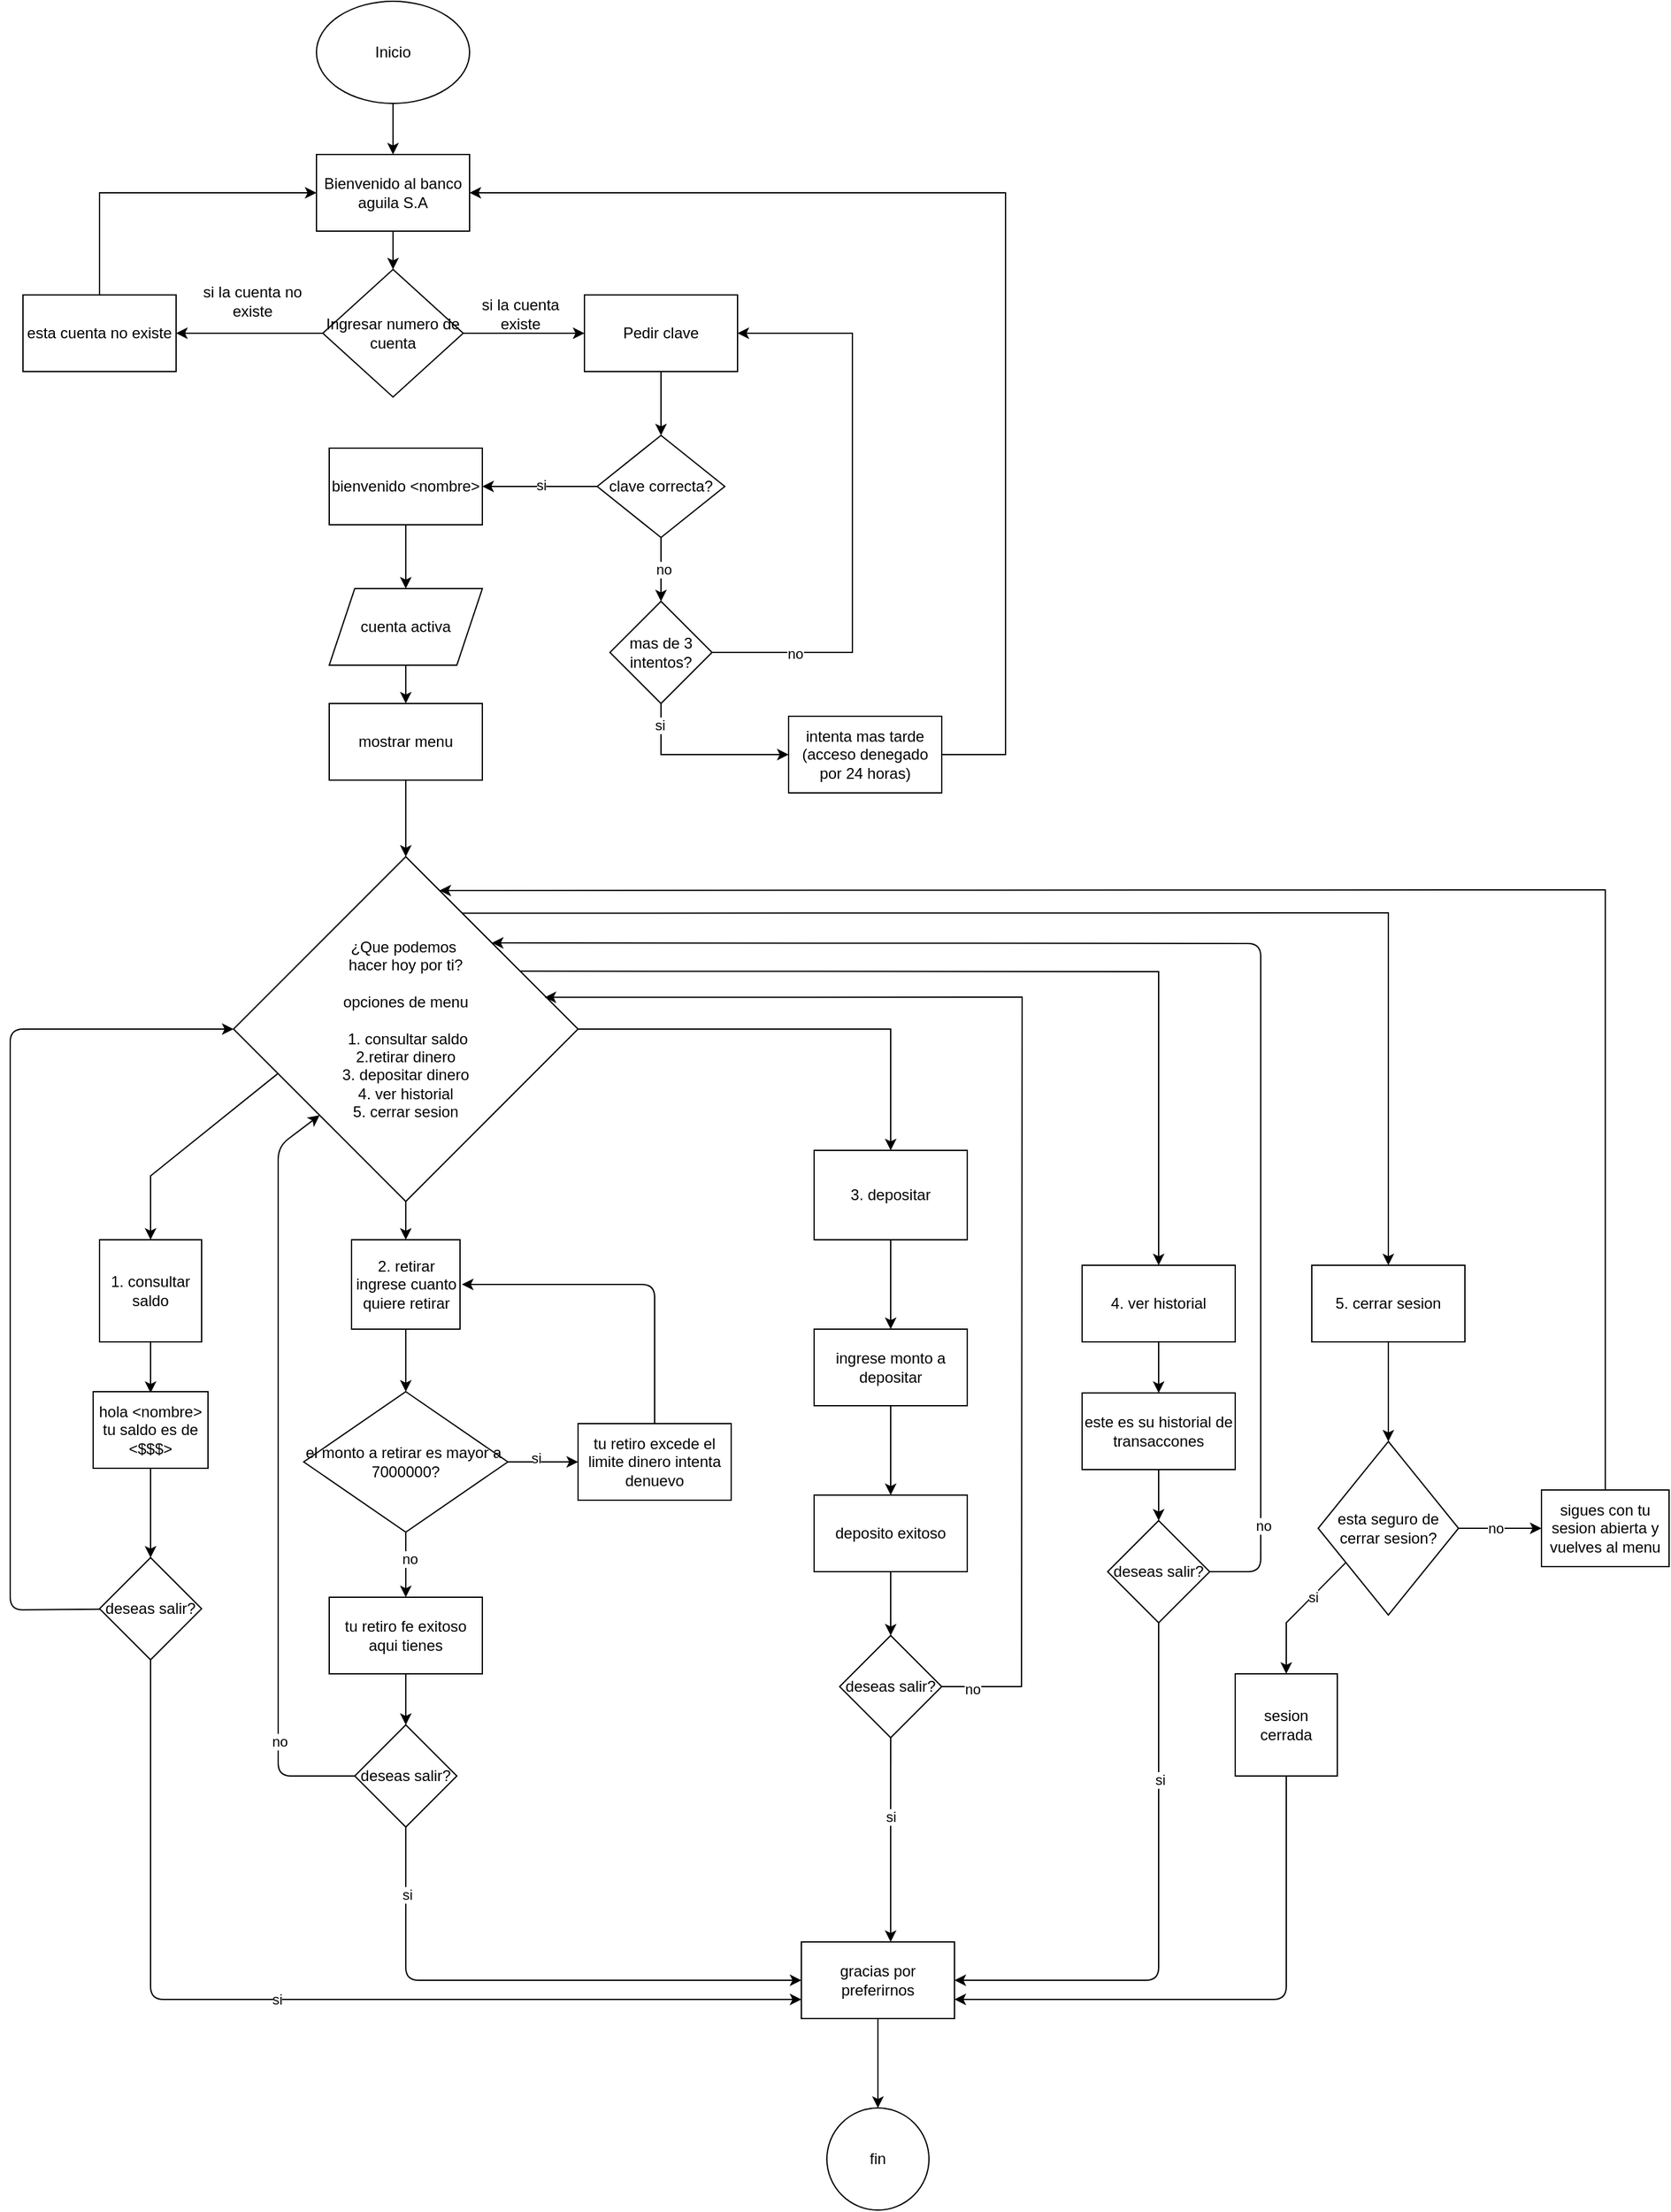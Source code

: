 <mxfile version="28.2.1" pages="20">
  <diagram name="Página-1" id="UpW4a75aEm0ncJdLSgOz">
    <mxGraphModel dx="1965" dy="1328" grid="0" gridSize="10" guides="1" tooltips="1" connect="1" arrows="1" fold="1" page="1" pageScale="1" pageWidth="827" pageHeight="1169" math="0" shadow="0">
      <root>
        <mxCell id="0" />
        <mxCell id="1" parent="0" />
        <mxCell id="hDqTEcbeDnQ8Wxrru2X5-1" value="Inicio" style="ellipse;whiteSpace=wrap;html=1;" parent="1" vertex="1">
          <mxGeometry x="380" y="20" width="120" height="80" as="geometry" />
        </mxCell>
        <mxCell id="hDqTEcbeDnQ8Wxrru2X5-2" value="" style="endArrow=classic;html=1;rounded=0;exitX=0.5;exitY=1;exitDx=0;exitDy=0;" parent="1" source="hDqTEcbeDnQ8Wxrru2X5-1" edge="1">
          <mxGeometry width="50" height="50" relative="1" as="geometry">
            <mxPoint x="390" y="260" as="sourcePoint" />
            <mxPoint x="440" y="140" as="targetPoint" />
          </mxGeometry>
        </mxCell>
        <mxCell id="hDqTEcbeDnQ8Wxrru2X5-3" value="Bienvenido al banco aguila S.A" style="rounded=0;whiteSpace=wrap;html=1;" parent="1" vertex="1">
          <mxGeometry x="380" y="140" width="120" height="60" as="geometry" />
        </mxCell>
        <mxCell id="VG1QhJz4mvUb07NT_7DX-1" value="Ingresar numero de cuenta" style="rhombus;whiteSpace=wrap;html=1;" parent="1" vertex="1">
          <mxGeometry x="385" y="230" width="110" height="100" as="geometry" />
        </mxCell>
        <mxCell id="VG1QhJz4mvUb07NT_7DX-2" value="" style="endArrow=classic;html=1;rounded=0;exitX=0.5;exitY=1;exitDx=0;exitDy=0;entryX=0.5;entryY=0;entryDx=0;entryDy=0;" parent="1" source="hDqTEcbeDnQ8Wxrru2X5-3" target="VG1QhJz4mvUb07NT_7DX-1" edge="1">
          <mxGeometry width="50" height="50" relative="1" as="geometry">
            <mxPoint x="390" y="270" as="sourcePoint" />
            <mxPoint x="440" y="220" as="targetPoint" />
          </mxGeometry>
        </mxCell>
        <mxCell id="VG1QhJz4mvUb07NT_7DX-3" value="" style="endArrow=classic;html=1;rounded=0;exitX=1;exitY=0.5;exitDx=0;exitDy=0;" parent="1" source="VG1QhJz4mvUb07NT_7DX-1" edge="1">
          <mxGeometry width="50" height="50" relative="1" as="geometry">
            <mxPoint x="510" y="280" as="sourcePoint" />
            <mxPoint x="590" y="280" as="targetPoint" />
          </mxGeometry>
        </mxCell>
        <mxCell id="VG1QhJz4mvUb07NT_7DX-4" value="si la cuenta existe" style="text;html=1;align=center;verticalAlign=middle;whiteSpace=wrap;rounded=0;" parent="1" vertex="1">
          <mxGeometry x="495" y="250" width="90" height="30" as="geometry" />
        </mxCell>
        <mxCell id="VG1QhJz4mvUb07NT_7DX-5" value="Pedir clave" style="rounded=0;whiteSpace=wrap;html=1;" parent="1" vertex="1">
          <mxGeometry x="590" y="250" width="120" height="60" as="geometry" />
        </mxCell>
        <mxCell id="VG1QhJz4mvUb07NT_7DX-6" value="si la cuenta no existe" style="text;html=1;align=center;verticalAlign=middle;whiteSpace=wrap;rounded=0;" parent="1" vertex="1">
          <mxGeometry x="280" y="240" width="100" height="30" as="geometry" />
        </mxCell>
        <mxCell id="VG1QhJz4mvUb07NT_7DX-8" value="" style="endArrow=classic;html=1;rounded=0;exitX=0;exitY=0.5;exitDx=0;exitDy=0;" parent="1" source="VG1QhJz4mvUb07NT_7DX-1" edge="1">
          <mxGeometry width="50" height="50" relative="1" as="geometry">
            <mxPoint x="390" y="270" as="sourcePoint" />
            <mxPoint x="270" y="280" as="targetPoint" />
          </mxGeometry>
        </mxCell>
        <mxCell id="VG1QhJz4mvUb07NT_7DX-9" value="esta cuenta no existe" style="rounded=0;whiteSpace=wrap;html=1;" parent="1" vertex="1">
          <mxGeometry x="150" y="250" width="120" height="60" as="geometry" />
        </mxCell>
        <mxCell id="VG1QhJz4mvUb07NT_7DX-10" value="" style="endArrow=classic;html=1;rounded=0;exitX=0.5;exitY=0;exitDx=0;exitDy=0;entryX=0;entryY=0.5;entryDx=0;entryDy=0;" parent="1" source="VG1QhJz4mvUb07NT_7DX-9" target="hDqTEcbeDnQ8Wxrru2X5-3" edge="1">
          <mxGeometry width="50" height="50" relative="1" as="geometry">
            <mxPoint x="190" y="230" as="sourcePoint" />
            <mxPoint x="240" y="180" as="targetPoint" />
            <Array as="points">
              <mxPoint x="210" y="170" />
            </Array>
          </mxGeometry>
        </mxCell>
        <mxCell id="VG1QhJz4mvUb07NT_7DX-11" value="" style="endArrow=classic;html=1;rounded=0;exitX=0.5;exitY=1;exitDx=0;exitDy=0;" parent="1" source="VG1QhJz4mvUb07NT_7DX-5" edge="1">
          <mxGeometry width="50" height="50" relative="1" as="geometry">
            <mxPoint x="670" y="410" as="sourcePoint" />
            <mxPoint x="650" y="360" as="targetPoint" />
          </mxGeometry>
        </mxCell>
        <mxCell id="VG1QhJz4mvUb07NT_7DX-12" value="clave correcta?" style="rhombus;whiteSpace=wrap;html=1;" parent="1" vertex="1">
          <mxGeometry x="600" y="360" width="100" height="80" as="geometry" />
        </mxCell>
        <mxCell id="VG1QhJz4mvUb07NT_7DX-14" value="" style="endArrow=classic;html=1;rounded=0;exitX=0;exitY=0.5;exitDx=0;exitDy=0;" parent="1" source="VG1QhJz4mvUb07NT_7DX-12" edge="1">
          <mxGeometry width="50" height="50" relative="1" as="geometry">
            <mxPoint x="515" y="400" as="sourcePoint" />
            <mxPoint x="510" y="400" as="targetPoint" />
          </mxGeometry>
        </mxCell>
        <mxCell id="VG1QhJz4mvUb07NT_7DX-116" value="si" style="edgeLabel;html=1;align=center;verticalAlign=middle;resizable=0;points=[];" parent="VG1QhJz4mvUb07NT_7DX-14" vertex="1" connectable="0">
          <mxGeometry x="-0.011" y="-1" relative="1" as="geometry">
            <mxPoint as="offset" />
          </mxGeometry>
        </mxCell>
        <mxCell id="VG1QhJz4mvUb07NT_7DX-15" value="bienvenido &amp;lt;nombre&amp;gt;" style="rounded=0;whiteSpace=wrap;html=1;" parent="1" vertex="1">
          <mxGeometry x="390" y="370" width="120" height="60" as="geometry" />
        </mxCell>
        <mxCell id="VG1QhJz4mvUb07NT_7DX-16" value="" style="endArrow=classic;html=1;rounded=0;exitX=0.5;exitY=1;exitDx=0;exitDy=0;" parent="1" source="VG1QhJz4mvUb07NT_7DX-15" edge="1">
          <mxGeometry width="50" height="50" relative="1" as="geometry">
            <mxPoint x="480" y="450" as="sourcePoint" />
            <mxPoint x="450" y="480" as="targetPoint" />
          </mxGeometry>
        </mxCell>
        <mxCell id="VG1QhJz4mvUb07NT_7DX-18" value="mostrar menu" style="rounded=0;whiteSpace=wrap;html=1;" parent="1" vertex="1">
          <mxGeometry x="390" y="570" width="120" height="60" as="geometry" />
        </mxCell>
        <mxCell id="VG1QhJz4mvUb07NT_7DX-19" value="" style="endArrow=classic;html=1;rounded=0;exitX=0.5;exitY=1;exitDx=0;exitDy=0;entryX=0.5;entryY=0;entryDx=0;entryDy=0;" parent="1" target="VG1QhJz4mvUb07NT_7DX-18" edge="1">
          <mxGeometry width="50" height="50" relative="1" as="geometry">
            <mxPoint x="450" y="540" as="sourcePoint" />
            <mxPoint x="610" y="510" as="targetPoint" />
          </mxGeometry>
        </mxCell>
        <mxCell id="VG1QhJz4mvUb07NT_7DX-22" value="cuenta activa" style="shape=parallelogram;perimeter=parallelogramPerimeter;whiteSpace=wrap;html=1;fixedSize=1;" parent="1" vertex="1">
          <mxGeometry x="390" y="480" width="120" height="60" as="geometry" />
        </mxCell>
        <mxCell id="VG1QhJz4mvUb07NT_7DX-25" value="" style="endArrow=classic;html=1;rounded=0;exitX=0.5;exitY=1;exitDx=0;exitDy=0;entryX=0.5;entryY=0;entryDx=0;entryDy=0;" parent="1" source="VG1QhJz4mvUb07NT_7DX-12" target="VG1QhJz4mvUb07NT_7DX-106" edge="1">
          <mxGeometry width="50" height="50" relative="1" as="geometry">
            <mxPoint x="710" y="550" as="sourcePoint" />
            <mxPoint x="800" y="400" as="targetPoint" />
          </mxGeometry>
        </mxCell>
        <mxCell id="VG1QhJz4mvUb07NT_7DX-117" value="no" style="edgeLabel;html=1;align=center;verticalAlign=middle;resizable=0;points=[];" parent="VG1QhJz4mvUb07NT_7DX-25" vertex="1" connectable="0">
          <mxGeometry x="-0.03" y="2" relative="1" as="geometry">
            <mxPoint as="offset" />
          </mxGeometry>
        </mxCell>
        <mxCell id="VG1QhJz4mvUb07NT_7DX-30" value="¿Que podemos&amp;nbsp;&lt;div&gt;hacer hoy por ti?&lt;div&gt;&lt;br&gt;&lt;/div&gt;&lt;div&gt;opciones de menu&lt;div&gt;&lt;br&gt;&lt;div&gt;&amp;nbsp;1. consultar saldo&lt;/div&gt;&lt;div&gt;2.retirar dinero&lt;/div&gt;&lt;div&gt;3. depositar dinero&lt;/div&gt;&lt;div&gt;4. ver historial&lt;/div&gt;&lt;/div&gt;&lt;div&gt;5. cerrar sesion&lt;/div&gt;&lt;/div&gt;&lt;/div&gt;" style="rhombus;whiteSpace=wrap;html=1;" parent="1" vertex="1">
          <mxGeometry x="315" y="690" width="270" height="270" as="geometry" />
        </mxCell>
        <mxCell id="VG1QhJz4mvUb07NT_7DX-31" value="" style="endArrow=classic;html=1;rounded=0;exitX=0.5;exitY=1;exitDx=0;exitDy=0;entryX=0.5;entryY=0;entryDx=0;entryDy=0;" parent="1" source="VG1QhJz4mvUb07NT_7DX-18" target="VG1QhJz4mvUb07NT_7DX-30" edge="1">
          <mxGeometry width="50" height="50" relative="1" as="geometry">
            <mxPoint x="510" y="790" as="sourcePoint" />
            <mxPoint x="560" y="740" as="targetPoint" />
          </mxGeometry>
        </mxCell>
        <mxCell id="VG1QhJz4mvUb07NT_7DX-32" value="1. consultar saldo" style="whiteSpace=wrap;html=1;aspect=fixed;" parent="1" vertex="1">
          <mxGeometry x="210" y="990" width="80" height="80" as="geometry" />
        </mxCell>
        <mxCell id="VG1QhJz4mvUb07NT_7DX-33" value="" style="endArrow=classic;html=1;rounded=0;entryX=0.5;entryY=0;entryDx=0;entryDy=0;exitX=0.13;exitY=0.628;exitDx=0;exitDy=0;exitPerimeter=0;" parent="1" source="VG1QhJz4mvUb07NT_7DX-30" target="VG1QhJz4mvUb07NT_7DX-32" edge="1">
          <mxGeometry width="50" height="50" relative="1" as="geometry">
            <mxPoint x="299.643" y="900" as="sourcePoint" />
            <mxPoint x="560" y="900" as="targetPoint" />
            <Array as="points">
              <mxPoint x="250" y="940" />
            </Array>
          </mxGeometry>
        </mxCell>
        <mxCell id="VG1QhJz4mvUb07NT_7DX-34" value="2. retirar&lt;div&gt;ingrese cuanto quiere retirar&lt;/div&gt;" style="rounded=0;whiteSpace=wrap;html=1;" parent="1" vertex="1">
          <mxGeometry x="407.5" y="990" width="85" height="70" as="geometry" />
        </mxCell>
        <mxCell id="VG1QhJz4mvUb07NT_7DX-112" style="edgeStyle=orthogonalEdgeStyle;rounded=0;orthogonalLoop=1;jettySize=auto;html=1;entryX=1;entryY=0.5;entryDx=0;entryDy=0;" parent="1" source="VG1QhJz4mvUb07NT_7DX-42" target="hDqTEcbeDnQ8Wxrru2X5-3" edge="1">
          <mxGeometry relative="1" as="geometry">
            <mxPoint x="620" y="160" as="targetPoint" />
            <Array as="points">
              <mxPoint x="920" y="610" />
              <mxPoint x="920" y="170" />
            </Array>
          </mxGeometry>
        </mxCell>
        <mxCell id="VG1QhJz4mvUb07NT_7DX-42" value="intenta mas tarde&lt;div&gt;(acceso denegado por 24 horas)&lt;/div&gt;" style="rounded=0;whiteSpace=wrap;html=1;" parent="1" vertex="1">
          <mxGeometry x="750" y="580" width="120" height="60" as="geometry" />
        </mxCell>
        <mxCell id="VG1QhJz4mvUb07NT_7DX-43" value="4. ver historial" style="rounded=0;whiteSpace=wrap;html=1;" parent="1" vertex="1">
          <mxGeometry x="980" y="1010" width="120" height="60" as="geometry" />
        </mxCell>
        <mxCell id="VG1QhJz4mvUb07NT_7DX-44" value="5. cerrar sesion" style="rounded=0;whiteSpace=wrap;html=1;" parent="1" vertex="1">
          <mxGeometry x="1160" y="1010" width="120" height="60" as="geometry" />
        </mxCell>
        <mxCell id="VG1QhJz4mvUb07NT_7DX-45" value="" style="endArrow=classic;html=1;rounded=0;exitX=0.5;exitY=1;exitDx=0;exitDy=0;" parent="1" source="VG1QhJz4mvUb07NT_7DX-32" edge="1">
          <mxGeometry width="50" height="50" relative="1" as="geometry">
            <mxPoint x="315" y="1110" as="sourcePoint" />
            <mxPoint x="250" y="1110" as="targetPoint" />
          </mxGeometry>
        </mxCell>
        <mxCell id="3" value="" style="edgeStyle=none;html=1;" parent="1" source="VG1QhJz4mvUb07NT_7DX-46" target="2" edge="1">
          <mxGeometry relative="1" as="geometry" />
        </mxCell>
        <mxCell id="VG1QhJz4mvUb07NT_7DX-46" value="hola &amp;lt;nombre&amp;gt; tu saldo es de &amp;lt;$$$&amp;gt;" style="rounded=0;whiteSpace=wrap;html=1;" parent="1" vertex="1">
          <mxGeometry x="205" y="1109" width="90" height="60" as="geometry" />
        </mxCell>
        <mxCell id="10" style="edgeStyle=none;html=1;entryX=0.5;entryY=0;entryDx=0;entryDy=0;" parent="1" source="VG1QhJz4mvUb07NT_7DX-47" target="VG1QhJz4mvUb07NT_7DX-59" edge="1">
          <mxGeometry relative="1" as="geometry" />
        </mxCell>
        <mxCell id="11" value="no" style="edgeLabel;html=1;align=center;verticalAlign=middle;resizable=0;points=[];" parent="10" vertex="1" connectable="0">
          <mxGeometry x="-0.17" y="3" relative="1" as="geometry">
            <mxPoint as="offset" />
          </mxGeometry>
        </mxCell>
        <mxCell id="VG1QhJz4mvUb07NT_7DX-47" value="el monto a retirar es mayor a&amp;nbsp; 7000000?" style="rhombus;whiteSpace=wrap;html=1;" parent="1" vertex="1">
          <mxGeometry x="370" y="1109" width="160" height="110" as="geometry" />
        </mxCell>
        <mxCell id="VG1QhJz4mvUb07NT_7DX-48" value="" style="endArrow=classic;html=1;rounded=0;exitX=0.5;exitY=1;exitDx=0;exitDy=0;entryX=0.5;entryY=0;entryDx=0;entryDy=0;" parent="1" source="VG1QhJz4mvUb07NT_7DX-34" target="VG1QhJz4mvUb07NT_7DX-47" edge="1">
          <mxGeometry width="50" height="50" relative="1" as="geometry">
            <mxPoint x="550" y="1070" as="sourcePoint" />
            <mxPoint x="600" y="1020" as="targetPoint" />
          </mxGeometry>
        </mxCell>
        <mxCell id="VG1QhJz4mvUb07NT_7DX-55" value="" style="endArrow=classic;html=1;rounded=0;exitX=0.5;exitY=1;exitDx=0;exitDy=0;entryX=0.5;entryY=0;entryDx=0;entryDy=0;" parent="1" source="VG1QhJz4mvUb07NT_7DX-30" target="VG1QhJz4mvUb07NT_7DX-34" edge="1">
          <mxGeometry width="50" height="50" relative="1" as="geometry">
            <mxPoint x="515" y="1070" as="sourcePoint" />
            <mxPoint x="565" y="1020" as="targetPoint" />
          </mxGeometry>
        </mxCell>
        <mxCell id="VG1QhJz4mvUb07NT_7DX-56" value="tu retiro excede el limite dinero intenta denuevo" style="rounded=0;whiteSpace=wrap;html=1;" parent="1" vertex="1">
          <mxGeometry x="585" y="1134" width="120" height="60" as="geometry" />
        </mxCell>
        <mxCell id="VG1QhJz4mvUb07NT_7DX-57" value="" style="endArrow=classic;html=1;rounded=0;exitX=1;exitY=0.5;exitDx=0;exitDy=0;entryX=0;entryY=0.5;entryDx=0;entryDy=0;" parent="1" source="VG1QhJz4mvUb07NT_7DX-47" target="VG1QhJz4mvUb07NT_7DX-56" edge="1">
          <mxGeometry width="50" height="50" relative="1" as="geometry">
            <mxPoint x="520" y="1240" as="sourcePoint" />
            <mxPoint x="570" y="1190" as="targetPoint" />
          </mxGeometry>
        </mxCell>
        <mxCell id="8" value="si" style="edgeLabel;html=1;align=center;verticalAlign=middle;resizable=0;points=[];" parent="VG1QhJz4mvUb07NT_7DX-57" vertex="1" connectable="0">
          <mxGeometry x="-0.194" y="3" relative="1" as="geometry">
            <mxPoint as="offset" />
          </mxGeometry>
        </mxCell>
        <mxCell id="VG1QhJz4mvUb07NT_7DX-59" value="tu retiro fe exitoso aqui tienes" style="rounded=0;whiteSpace=wrap;html=1;" parent="1" vertex="1">
          <mxGeometry x="390" y="1270" width="120" height="60" as="geometry" />
        </mxCell>
        <mxCell id="VG1QhJz4mvUb07NT_7DX-63" value="" style="endArrow=classic;html=1;rounded=0;entryX=0.5;entryY=0;entryDx=0;entryDy=0;exitX=0.5;exitY=1;exitDx=0;exitDy=0;" parent="1" source="VG1QhJz4mvUb07NT_7DX-59" target="12" edge="1">
          <mxGeometry width="50" height="50" relative="1" as="geometry">
            <mxPoint x="470" y="1310" as="sourcePoint" />
            <mxPoint x="450" y="1360.0" as="targetPoint" />
          </mxGeometry>
        </mxCell>
        <mxCell id="VG1QhJz4mvUb07NT_7DX-66" value="" style="endArrow=classic;html=1;rounded=0;entryX=0.5;entryY=0;entryDx=0;entryDy=0;exitX=1;exitY=0.5;exitDx=0;exitDy=0;" parent="1" source="VG1QhJz4mvUb07NT_7DX-30" target="VG1QhJz4mvUb07NT_7DX-35" edge="1">
          <mxGeometry width="50" height="50" relative="1" as="geometry">
            <mxPoint x="560" y="798" as="sourcePoint" />
            <mxPoint x="860" y="798" as="targetPoint" />
            <Array as="points">
              <mxPoint x="830" y="825" />
            </Array>
          </mxGeometry>
        </mxCell>
        <mxCell id="VG1QhJz4mvUb07NT_7DX-67" value="ingrese monto a depositar" style="rounded=0;whiteSpace=wrap;html=1;" parent="1" vertex="1">
          <mxGeometry x="770" y="1060" width="120" height="60" as="geometry" />
        </mxCell>
        <mxCell id="VG1QhJz4mvUb07NT_7DX-68" value="deposito exitoso" style="rounded=0;whiteSpace=wrap;html=1;" parent="1" vertex="1">
          <mxGeometry x="770" y="1190" width="120" height="60" as="geometry" />
        </mxCell>
        <mxCell id="VG1QhJz4mvUb07NT_7DX-69" value="" style="endArrow=classic;html=1;rounded=0;exitX=0.5;exitY=1;exitDx=0;exitDy=0;entryX=0.5;entryY=0;entryDx=0;entryDy=0;" parent="1" source="VG1QhJz4mvUb07NT_7DX-35" target="VG1QhJz4mvUb07NT_7DX-67" edge="1">
          <mxGeometry width="50" height="50" relative="1" as="geometry">
            <mxPoint x="980" y="1150" as="sourcePoint" />
            <mxPoint x="1030" y="1100" as="targetPoint" />
          </mxGeometry>
        </mxCell>
        <mxCell id="VG1QhJz4mvUb07NT_7DX-70" value="" style="endArrow=classic;html=1;rounded=0;exitX=0.5;exitY=1;exitDx=0;exitDy=0;entryX=0.5;entryY=0;entryDx=0;entryDy=0;" parent="1" source="VG1QhJz4mvUb07NT_7DX-67" target="VG1QhJz4mvUb07NT_7DX-68" edge="1">
          <mxGeometry width="50" height="50" relative="1" as="geometry">
            <mxPoint x="1000" y="1330" as="sourcePoint" />
            <mxPoint x="1050" y="1280" as="targetPoint" />
          </mxGeometry>
        </mxCell>
        <mxCell id="VG1QhJz4mvUb07NT_7DX-72" value="" style="endArrow=classic;html=1;rounded=0;exitX=0.5;exitY=1;exitDx=0;exitDy=0;entryX=0.5;entryY=0;entryDx=0;entryDy=0;" parent="1" source="VG1QhJz4mvUb07NT_7DX-68" target="18" edge="1">
          <mxGeometry width="50" height="50" relative="1" as="geometry">
            <mxPoint x="1030" y="1330" as="sourcePoint" />
            <mxPoint x="1080" y="1280" as="targetPoint" />
          </mxGeometry>
        </mxCell>
        <mxCell id="VG1QhJz4mvUb07NT_7DX-73" value="" style="endArrow=classic;html=1;rounded=0;exitX=1;exitY=0.5;exitDx=0;exitDy=0;entryX=0.903;entryY=0.408;entryDx=0;entryDy=0;entryPerimeter=0;" parent="1" source="18" target="VG1QhJz4mvUb07NT_7DX-30" edge="1">
          <mxGeometry width="50" height="50" relative="1" as="geometry">
            <mxPoint x="812.5" y="1340.0" as="sourcePoint" />
            <mxPoint x="520" y="760" as="targetPoint" />
            <Array as="points">
              <mxPoint x="932.5" y="1340" />
              <mxPoint x="933" y="800" />
            </Array>
          </mxGeometry>
        </mxCell>
        <mxCell id="22" value="no" style="edgeLabel;html=1;align=center;verticalAlign=middle;resizable=0;points=[];" parent="VG1QhJz4mvUb07NT_7DX-73" vertex="1" connectable="0">
          <mxGeometry x="-0.951" y="-2" relative="1" as="geometry">
            <mxPoint as="offset" />
          </mxGeometry>
        </mxCell>
        <mxCell id="VG1QhJz4mvUb07NT_7DX-76" value="" style="endArrow=classic;html=1;rounded=0;entryX=0.5;entryY=0;entryDx=0;entryDy=0;exitX=0.832;exitY=0.332;exitDx=0;exitDy=0;exitPerimeter=0;" parent="1" source="VG1QhJz4mvUb07NT_7DX-30" target="VG1QhJz4mvUb07NT_7DX-43" edge="1">
          <mxGeometry width="50" height="50" relative="1" as="geometry">
            <mxPoint x="500" y="740" as="sourcePoint" />
            <mxPoint x="1120" y="890" as="targetPoint" />
            <Array as="points">
              <mxPoint x="1040" y="780" />
            </Array>
          </mxGeometry>
        </mxCell>
        <mxCell id="VG1QhJz4mvUb07NT_7DX-77" value="este es su historial de transaccones" style="rounded=0;whiteSpace=wrap;html=1;" parent="1" vertex="1">
          <mxGeometry x="980" y="1110" width="120" height="60" as="geometry" />
        </mxCell>
        <mxCell id="VG1QhJz4mvUb07NT_7DX-78" value="" style="endArrow=classic;html=1;rounded=0;exitX=0.5;exitY=1;exitDx=0;exitDy=0;entryX=0.5;entryY=0;entryDx=0;entryDy=0;" parent="1" source="VG1QhJz4mvUb07NT_7DX-43" target="VG1QhJz4mvUb07NT_7DX-77" edge="1">
          <mxGeometry width="50" height="50" relative="1" as="geometry">
            <mxPoint x="1260" y="920" as="sourcePoint" />
            <mxPoint x="1310" y="870" as="targetPoint" />
          </mxGeometry>
        </mxCell>
        <mxCell id="VG1QhJz4mvUb07NT_7DX-35" value="3. depositar" style="rounded=0;whiteSpace=wrap;html=1;" parent="1" vertex="1">
          <mxGeometry x="770" y="920" width="120" height="70" as="geometry" />
        </mxCell>
        <mxCell id="VG1QhJz4mvUb07NT_7DX-85" value="" style="endArrow=classic;html=1;rounded=0;exitX=0.5;exitY=1;exitDx=0;exitDy=0;entryX=0.5;entryY=0;entryDx=0;entryDy=0;" parent="1" source="VG1QhJz4mvUb07NT_7DX-77" target="23" edge="1">
          <mxGeometry width="50" height="50" relative="1" as="geometry">
            <mxPoint x="1220" y="1184" as="sourcePoint" />
            <mxPoint x="1270" y="1134" as="targetPoint" />
          </mxGeometry>
        </mxCell>
        <mxCell id="VG1QhJz4mvUb07NT_7DX-86" value="" style="endArrow=classic;html=1;rounded=0;entryX=0.5;entryY=0;entryDx=0;entryDy=0;exitX=0.664;exitY=0.164;exitDx=0;exitDy=0;exitPerimeter=0;" parent="1" source="VG1QhJz4mvUb07NT_7DX-30" target="VG1QhJz4mvUb07NT_7DX-44" edge="1">
          <mxGeometry width="50" height="50" relative="1" as="geometry">
            <mxPoint x="1420" y="974" as="sourcePoint" />
            <mxPoint x="1470" y="924" as="targetPoint" />
            <Array as="points">
              <mxPoint x="1220" y="734" />
            </Array>
          </mxGeometry>
        </mxCell>
        <mxCell id="33" style="edgeStyle=none;html=1;entryX=0;entryY=0.5;entryDx=0;entryDy=0;" parent="1" source="VG1QhJz4mvUb07NT_7DX-87" target="VG1QhJz4mvUb07NT_7DX-98" edge="1">
          <mxGeometry relative="1" as="geometry" />
        </mxCell>
        <mxCell id="34" value="no" style="edgeLabel;html=1;align=center;verticalAlign=middle;resizable=0;points=[];" parent="33" vertex="1" connectable="0">
          <mxGeometry x="-0.13" relative="1" as="geometry">
            <mxPoint as="offset" />
          </mxGeometry>
        </mxCell>
        <mxCell id="VG1QhJz4mvUb07NT_7DX-87" value="esta seguro de cerrar sesion?" style="rhombus;whiteSpace=wrap;html=1;" parent="1" vertex="1">
          <mxGeometry x="1165" y="1148" width="110" height="136" as="geometry" />
        </mxCell>
        <mxCell id="VG1QhJz4mvUb07NT_7DX-88" value="" style="endArrow=classic;html=1;rounded=0;exitX=0.5;exitY=1;exitDx=0;exitDy=0;entryX=0.5;entryY=0;entryDx=0;entryDy=0;" parent="1" source="VG1QhJz4mvUb07NT_7DX-44" target="VG1QhJz4mvUb07NT_7DX-87" edge="1">
          <mxGeometry width="50" height="50" relative="1" as="geometry">
            <mxPoint x="1480" y="1095" as="sourcePoint" />
            <mxPoint x="1530" y="1045" as="targetPoint" />
          </mxGeometry>
        </mxCell>
        <mxCell id="VG1QhJz4mvUb07NT_7DX-89" value="" style="endArrow=classic;html=1;rounded=0;exitX=0.196;exitY=0.698;exitDx=0;exitDy=0;entryX=0.5;entryY=0;entryDx=0;entryDy=0;exitPerimeter=0;" parent="1" source="VG1QhJz4mvUb07NT_7DX-87" target="VG1QhJz4mvUb07NT_7DX-92" edge="1">
          <mxGeometry width="50" height="50" relative="1" as="geometry">
            <mxPoint x="1330" y="1335" as="sourcePoint" />
            <mxPoint x="1295" y="1330" as="targetPoint" />
            <Array as="points">
              <mxPoint x="1140" y="1290" />
            </Array>
          </mxGeometry>
        </mxCell>
        <mxCell id="29" value="si" style="edgeLabel;html=1;align=center;verticalAlign=middle;resizable=0;points=[];" parent="VG1QhJz4mvUb07NT_7DX-89" vertex="1" connectable="0">
          <mxGeometry x="-0.034" relative="1" as="geometry">
            <mxPoint x="10" y="-10" as="offset" />
          </mxGeometry>
        </mxCell>
        <mxCell id="31" style="edgeStyle=none;html=1;entryX=1;entryY=0.75;entryDx=0;entryDy=0;exitX=0.5;exitY=1;exitDx=0;exitDy=0;" parent="1" source="VG1QhJz4mvUb07NT_7DX-92" target="4" edge="1">
          <mxGeometry relative="1" as="geometry">
            <Array as="points">
              <mxPoint x="1140" y="1585" />
            </Array>
          </mxGeometry>
        </mxCell>
        <mxCell id="VG1QhJz4mvUb07NT_7DX-92" value="sesion cerrada" style="whiteSpace=wrap;html=1;aspect=fixed;" parent="1" vertex="1">
          <mxGeometry x="1100" y="1330" width="80" height="80" as="geometry" />
        </mxCell>
        <mxCell id="VG1QhJz4mvUb07NT_7DX-98" value="sigues con tu sesion abierta y vuelves al menu" style="rounded=0;whiteSpace=wrap;html=1;" parent="1" vertex="1">
          <mxGeometry x="1340" y="1186" width="100" height="60" as="geometry" />
        </mxCell>
        <mxCell id="VG1QhJz4mvUb07NT_7DX-102" value="fin" style="ellipse;whiteSpace=wrap;html=1;aspect=fixed;" parent="1" vertex="1">
          <mxGeometry x="780" y="1670" width="80" height="80" as="geometry" />
        </mxCell>
        <mxCell id="VG1QhJz4mvUb07NT_7DX-105" value="" style="endArrow=classic;html=1;rounded=0;exitX=0.5;exitY=0;exitDx=0;exitDy=0;entryX=0.598;entryY=0.098;entryDx=0;entryDy=0;entryPerimeter=0;" parent="1" source="VG1QhJz4mvUb07NT_7DX-98" target="VG1QhJz4mvUb07NT_7DX-30" edge="1">
          <mxGeometry width="50" height="50" relative="1" as="geometry">
            <mxPoint x="1520" y="1360" as="sourcePoint" />
            <mxPoint x="1570" y="1310" as="targetPoint" />
            <Array as="points">
              <mxPoint x="1390" y="790" />
              <mxPoint x="1390" y="716" />
            </Array>
          </mxGeometry>
        </mxCell>
        <mxCell id="VG1QhJz4mvUb07NT_7DX-120" style="edgeStyle=orthogonalEdgeStyle;rounded=0;orthogonalLoop=1;jettySize=auto;html=1;entryX=0;entryY=0.5;entryDx=0;entryDy=0;exitX=0.5;exitY=1;exitDx=0;exitDy=0;" parent="1" source="VG1QhJz4mvUb07NT_7DX-106" target="VG1QhJz4mvUb07NT_7DX-42" edge="1">
          <mxGeometry relative="1" as="geometry" />
        </mxCell>
        <mxCell id="VG1QhJz4mvUb07NT_7DX-121" value="si" style="edgeLabel;html=1;align=center;verticalAlign=middle;resizable=0;points=[];" parent="VG1QhJz4mvUb07NT_7DX-120" vertex="1" connectable="0">
          <mxGeometry x="-0.755" y="-1" relative="1" as="geometry">
            <mxPoint as="offset" />
          </mxGeometry>
        </mxCell>
        <mxCell id="VG1QhJz4mvUb07NT_7DX-122" style="edgeStyle=orthogonalEdgeStyle;rounded=0;orthogonalLoop=1;jettySize=auto;html=1;entryX=1;entryY=0.5;entryDx=0;entryDy=0;" parent="1" source="VG1QhJz4mvUb07NT_7DX-106" target="VG1QhJz4mvUb07NT_7DX-5" edge="1">
          <mxGeometry relative="1" as="geometry">
            <mxPoint x="820" y="330" as="targetPoint" />
            <Array as="points">
              <mxPoint x="800" y="530" />
              <mxPoint x="800" y="280" />
            </Array>
          </mxGeometry>
        </mxCell>
        <mxCell id="VG1QhJz4mvUb07NT_7DX-123" value="no" style="edgeLabel;html=1;align=center;verticalAlign=middle;resizable=0;points=[];" parent="VG1QhJz4mvUb07NT_7DX-122" vertex="1" connectable="0">
          <mxGeometry x="-0.714" y="-1" relative="1" as="geometry">
            <mxPoint as="offset" />
          </mxGeometry>
        </mxCell>
        <mxCell id="VG1QhJz4mvUb07NT_7DX-106" value="mas de 3 intentos?" style="rhombus;whiteSpace=wrap;html=1;rounded=0;" parent="1" vertex="1">
          <mxGeometry x="610" y="490" width="80" height="80" as="geometry" />
        </mxCell>
        <mxCell id="5" value="" style="edgeStyle=none;html=1;entryX=0;entryY=0.75;entryDx=0;entryDy=0;" parent="1" source="2" target="4" edge="1">
          <mxGeometry relative="1" as="geometry">
            <Array as="points">
              <mxPoint x="250" y="1585" />
            </Array>
          </mxGeometry>
        </mxCell>
        <mxCell id="6" value="si" style="edgeLabel;html=1;align=center;verticalAlign=middle;resizable=0;points=[];" parent="5" vertex="1" connectable="0">
          <mxGeometry x="-0.059" relative="1" as="geometry">
            <mxPoint as="offset" />
          </mxGeometry>
        </mxCell>
        <mxCell id="7" style="edgeStyle=none;html=1;entryX=0;entryY=0.5;entryDx=0;entryDy=0;" parent="1" source="2" target="VG1QhJz4mvUb07NT_7DX-30" edge="1">
          <mxGeometry relative="1" as="geometry">
            <mxPoint x="140" y="820" as="targetPoint" />
            <Array as="points">
              <mxPoint x="140" y="1280" />
              <mxPoint x="140" y="825" />
            </Array>
          </mxGeometry>
        </mxCell>
        <mxCell id="2" value="deseas salir?" style="rhombus;whiteSpace=wrap;html=1;rounded=0;" parent="1" vertex="1">
          <mxGeometry x="210" y="1239" width="80" height="80" as="geometry" />
        </mxCell>
        <mxCell id="35" style="edgeStyle=none;html=1;entryX=0.5;entryY=0;entryDx=0;entryDy=0;" parent="1" source="4" target="VG1QhJz4mvUb07NT_7DX-102" edge="1">
          <mxGeometry relative="1" as="geometry" />
        </mxCell>
        <mxCell id="4" value="gracias por preferirnos" style="whiteSpace=wrap;html=1;rounded=0;" parent="1" vertex="1">
          <mxGeometry x="760" y="1540" width="120" height="60" as="geometry" />
        </mxCell>
        <mxCell id="9" style="edgeStyle=none;html=1;" parent="1" source="VG1QhJz4mvUb07NT_7DX-56" edge="1">
          <mxGeometry relative="1" as="geometry">
            <mxPoint x="494" y="1025" as="targetPoint" />
            <Array as="points">
              <mxPoint x="645" y="1025" />
            </Array>
          </mxGeometry>
        </mxCell>
        <mxCell id="13" style="edgeStyle=none;html=1;entryX=0;entryY=0.5;entryDx=0;entryDy=0;exitX=0.5;exitY=1;exitDx=0;exitDy=0;" parent="1" source="12" target="4" edge="1">
          <mxGeometry relative="1" as="geometry">
            <mxPoint x="480" y="1470" as="sourcePoint" />
            <Array as="points">
              <mxPoint x="450" y="1570" />
            </Array>
          </mxGeometry>
        </mxCell>
        <mxCell id="15" value="si" style="edgeLabel;html=1;align=center;verticalAlign=middle;resizable=0;points=[];" parent="13" vertex="1" connectable="0">
          <mxGeometry x="-0.755" y="1" relative="1" as="geometry">
            <mxPoint as="offset" />
          </mxGeometry>
        </mxCell>
        <mxCell id="12" value="deseas salir?" style="rhombus;whiteSpace=wrap;html=1;rounded=0;" parent="1" vertex="1">
          <mxGeometry x="410" y="1370" width="80" height="80" as="geometry" />
        </mxCell>
        <mxCell id="16" style="edgeStyle=none;html=1;entryX=0;entryY=1;entryDx=0;entryDy=0;exitX=0;exitY=0.5;exitDx=0;exitDy=0;" parent="1" source="12" target="VG1QhJz4mvUb07NT_7DX-30" edge="1">
          <mxGeometry relative="1" as="geometry">
            <Array as="points">
              <mxPoint x="350" y="1410" />
              <mxPoint x="350" y="917" />
            </Array>
          </mxGeometry>
        </mxCell>
        <mxCell id="17" value="no" style="edgeLabel;html=1;align=center;verticalAlign=middle;resizable=0;points=[];" parent="16" vertex="1" connectable="0">
          <mxGeometry x="-0.706" y="-1" relative="1" as="geometry">
            <mxPoint as="offset" />
          </mxGeometry>
        </mxCell>
        <mxCell id="19" style="edgeStyle=none;html=1;entryX=0.583;entryY=0;entryDx=0;entryDy=0;entryPerimeter=0;" parent="1" source="18" target="4" edge="1">
          <mxGeometry relative="1" as="geometry">
            <mxPoint x="830" y="1450.0" as="targetPoint" />
          </mxGeometry>
        </mxCell>
        <mxCell id="20" value="si" style="edgeLabel;html=1;align=center;verticalAlign=middle;resizable=0;points=[];" parent="19" vertex="1" connectable="0">
          <mxGeometry x="-0.233" relative="1" as="geometry">
            <mxPoint as="offset" />
          </mxGeometry>
        </mxCell>
        <mxCell id="18" value="deseas salir?" style="rhombus;whiteSpace=wrap;html=1;rounded=0;" parent="1" vertex="1">
          <mxGeometry x="790" y="1300" width="80" height="80" as="geometry" />
        </mxCell>
        <mxCell id="24" style="edgeStyle=none;html=1;entryX=1;entryY=0.5;entryDx=0;entryDy=0;exitX=0.5;exitY=1;exitDx=0;exitDy=0;" parent="1" source="23" target="4" edge="1">
          <mxGeometry relative="1" as="geometry">
            <Array as="points">
              <mxPoint x="1040" y="1570" />
            </Array>
          </mxGeometry>
        </mxCell>
        <mxCell id="25" value="si" style="edgeLabel;html=1;align=center;verticalAlign=middle;resizable=0;points=[];" parent="24" vertex="1" connectable="0">
          <mxGeometry x="-0.444" y="1" relative="1" as="geometry">
            <mxPoint as="offset" />
          </mxGeometry>
        </mxCell>
        <mxCell id="23" value="deseas salir?" style="rhombus;whiteSpace=wrap;html=1;rounded=0;" parent="1" vertex="1">
          <mxGeometry x="1000" y="1210" width="80" height="80" as="geometry" />
        </mxCell>
        <mxCell id="26" style="edgeStyle=none;html=1;entryX=1;entryY=0;entryDx=0;entryDy=0;exitX=1;exitY=0.5;exitDx=0;exitDy=0;" parent="1" source="23" target="VG1QhJz4mvUb07NT_7DX-30" edge="1">
          <mxGeometry relative="1" as="geometry">
            <mxPoint x="1110" y="1250" as="sourcePoint" />
            <Array as="points">
              <mxPoint x="1120" y="1250" />
              <mxPoint x="1120" y="758" />
            </Array>
          </mxGeometry>
        </mxCell>
        <mxCell id="27" value="no" style="edgeLabel;html=1;align=center;verticalAlign=middle;resizable=0;points=[];" parent="26" vertex="1" connectable="0">
          <mxGeometry x="-0.866" y="-2" relative="1" as="geometry">
            <mxPoint as="offset" />
          </mxGeometry>
        </mxCell>
      </root>
    </mxGraphModel>
  </diagram>
  <diagram id="U0U67H8d5HXlL1PJF5VO" name="Página-2">
    <mxGraphModel dx="2246" dy="1517" grid="0" gridSize="10" guides="1" tooltips="1" connect="1" arrows="1" fold="1" page="1" pageScale="1" pageWidth="827" pageHeight="1169" math="0" shadow="0">
      <root>
        <mxCell id="0" />
        <mxCell id="1" parent="0" />
      </root>
    </mxGraphModel>
  </diagram>
  <diagram name="Página-3" id="cnf69U0zjrZY4-qoKDJp">
    <mxGraphModel dx="1747" dy="1180" grid="1" gridSize="10" guides="1" tooltips="1" connect="1" arrows="1" fold="1" page="1" pageScale="1" pageWidth="827" pageHeight="1169" math="0" shadow="0">
      <root>
        <mxCell id="0" />
        <mxCell id="1" parent="0" />
      </root>
    </mxGraphModel>
  </diagram>
  <diagram name="Página-2" id="u8ePP-Bi0GOq3AyYxwfe">
    <mxGraphModel dx="786" dy="531" grid="0" gridSize="10" guides="1" tooltips="1" connect="1" arrows="1" fold="1" page="1" pageScale="1" pageWidth="827" pageHeight="1169" background="light-dark(#FFFFFF,#F8F8F8)" math="0" shadow="0">
      <root>
        <mxCell id="0" />
        <mxCell id="1" parent="0" />
        <mxCell id="OLeTDr1_Qjjk6U1bXyvX-1" value="Inicio" style="ellipse;whiteSpace=wrap;html=1;labelBackgroundColor=none;" parent="1" vertex="1">
          <mxGeometry x="450" y="130" width="120" height="80" as="geometry" />
        </mxCell>
        <mxCell id="OLeTDr1_Qjjk6U1bXyvX-2" value="" style="endArrow=classic;html=1;rounded=0;exitX=0.5;exitY=1;exitDx=0;exitDy=0;labelBackgroundColor=none;fontColor=default;" parent="1" source="OLeTDr1_Qjjk6U1bXyvX-1" edge="1">
          <mxGeometry width="50" height="50" relative="1" as="geometry">
            <mxPoint x="460" y="370" as="sourcePoint" />
            <mxPoint x="510" y="250" as="targetPoint" />
          </mxGeometry>
        </mxCell>
        <mxCell id="OLeTDr1_Qjjk6U1bXyvX-3" value="Bienvenido al banco aguila S.A" style="rounded=0;whiteSpace=wrap;html=1;labelBackgroundColor=none;" parent="1" vertex="1">
          <mxGeometry x="450" y="250" width="120" height="60" as="geometry" />
        </mxCell>
        <mxCell id="OLeTDr1_Qjjk6U1bXyvX-4" value="Ingresar numero de cuenta" style="rhombus;whiteSpace=wrap;html=1;labelBackgroundColor=none;" parent="1" vertex="1">
          <mxGeometry x="455" y="340" width="110" height="100" as="geometry" />
        </mxCell>
        <mxCell id="OLeTDr1_Qjjk6U1bXyvX-5" value="" style="endArrow=classic;html=1;rounded=0;exitX=0.5;exitY=1;exitDx=0;exitDy=0;entryX=0.5;entryY=0;entryDx=0;entryDy=0;labelBackgroundColor=none;fontColor=default;" parent="1" source="OLeTDr1_Qjjk6U1bXyvX-3" target="OLeTDr1_Qjjk6U1bXyvX-4" edge="1">
          <mxGeometry width="50" height="50" relative="1" as="geometry">
            <mxPoint x="460" y="380" as="sourcePoint" />
            <mxPoint x="510" y="330" as="targetPoint" />
          </mxGeometry>
        </mxCell>
        <mxCell id="OLeTDr1_Qjjk6U1bXyvX-6" value="" style="endArrow=classic;html=1;rounded=0;exitX=1;exitY=0.5;exitDx=0;exitDy=0;labelBackgroundColor=none;fontColor=default;" parent="1" source="OLeTDr1_Qjjk6U1bXyvX-4" edge="1">
          <mxGeometry width="50" height="50" relative="1" as="geometry">
            <mxPoint x="580" y="390" as="sourcePoint" />
            <mxPoint x="660" y="390" as="targetPoint" />
          </mxGeometry>
        </mxCell>
        <mxCell id="OLeTDr1_Qjjk6U1bXyvX-7" value="si la cuenta existe" style="text;html=1;align=center;verticalAlign=middle;whiteSpace=wrap;rounded=0;labelBackgroundColor=none;" parent="1" vertex="1">
          <mxGeometry x="565" y="360" width="90" height="30" as="geometry" />
        </mxCell>
        <mxCell id="OLeTDr1_Qjjk6U1bXyvX-8" value="Pedir clave" style="rounded=0;whiteSpace=wrap;html=1;labelBackgroundColor=none;" parent="1" vertex="1">
          <mxGeometry x="660" y="360" width="120" height="60" as="geometry" />
        </mxCell>
        <mxCell id="OLeTDr1_Qjjk6U1bXyvX-9" value="si la cuenta no existe" style="text;html=1;align=center;verticalAlign=middle;whiteSpace=wrap;rounded=0;labelBackgroundColor=none;" parent="1" vertex="1">
          <mxGeometry x="350" y="350" width="100" height="30" as="geometry" />
        </mxCell>
        <mxCell id="OLeTDr1_Qjjk6U1bXyvX-10" value="" style="endArrow=classic;html=1;rounded=0;exitX=0;exitY=0.5;exitDx=0;exitDy=0;labelBackgroundColor=none;fontColor=default;" parent="1" source="OLeTDr1_Qjjk6U1bXyvX-4" edge="1">
          <mxGeometry width="50" height="50" relative="1" as="geometry">
            <mxPoint x="460" y="380" as="sourcePoint" />
            <mxPoint x="340" y="390" as="targetPoint" />
          </mxGeometry>
        </mxCell>
        <mxCell id="OLeTDr1_Qjjk6U1bXyvX-11" value="esta cuenta no existe" style="rounded=0;whiteSpace=wrap;html=1;labelBackgroundColor=none;" parent="1" vertex="1">
          <mxGeometry x="220" y="360" width="120" height="60" as="geometry" />
        </mxCell>
        <mxCell id="OLeTDr1_Qjjk6U1bXyvX-12" value="" style="endArrow=classic;html=1;rounded=0;exitX=0.5;exitY=0;exitDx=0;exitDy=0;entryX=0;entryY=0.5;entryDx=0;entryDy=0;labelBackgroundColor=none;fontColor=default;" parent="1" source="OLeTDr1_Qjjk6U1bXyvX-11" target="OLeTDr1_Qjjk6U1bXyvX-3" edge="1">
          <mxGeometry width="50" height="50" relative="1" as="geometry">
            <mxPoint x="260" y="340" as="sourcePoint" />
            <mxPoint x="310" y="290" as="targetPoint" />
            <Array as="points">
              <mxPoint x="280" y="280" />
            </Array>
          </mxGeometry>
        </mxCell>
        <mxCell id="OLeTDr1_Qjjk6U1bXyvX-13" value="" style="endArrow=classic;html=1;rounded=0;exitX=0.5;exitY=1;exitDx=0;exitDy=0;labelBackgroundColor=none;fontColor=default;" parent="1" source="OLeTDr1_Qjjk6U1bXyvX-8" edge="1">
          <mxGeometry width="50" height="50" relative="1" as="geometry">
            <mxPoint x="740" y="520" as="sourcePoint" />
            <mxPoint x="720" y="470" as="targetPoint" />
          </mxGeometry>
        </mxCell>
        <mxCell id="OLeTDr1_Qjjk6U1bXyvX-14" value="clave correcta?" style="rhombus;whiteSpace=wrap;html=1;labelBackgroundColor=none;" parent="1" vertex="1">
          <mxGeometry x="670" y="470" width="100" height="80" as="geometry" />
        </mxCell>
        <mxCell id="OLeTDr1_Qjjk6U1bXyvX-15" value="" style="endArrow=classic;html=1;rounded=0;exitX=0;exitY=0.5;exitDx=0;exitDy=0;labelBackgroundColor=none;fontColor=default;" parent="1" source="OLeTDr1_Qjjk6U1bXyvX-14" edge="1">
          <mxGeometry width="50" height="50" relative="1" as="geometry">
            <mxPoint x="585" y="510" as="sourcePoint" />
            <mxPoint x="580" y="510" as="targetPoint" />
          </mxGeometry>
        </mxCell>
        <mxCell id="OLeTDr1_Qjjk6U1bXyvX-16" value="si" style="edgeLabel;html=1;align=center;verticalAlign=middle;resizable=0;points=[];labelBackgroundColor=none;" parent="OLeTDr1_Qjjk6U1bXyvX-15" vertex="1" connectable="0">
          <mxGeometry x="-0.011" y="-1" relative="1" as="geometry">
            <mxPoint as="offset" />
          </mxGeometry>
        </mxCell>
        <mxCell id="OLeTDr1_Qjjk6U1bXyvX-17" value="bienvenido &amp;lt;nombre&amp;gt;" style="rounded=0;whiteSpace=wrap;html=1;labelBackgroundColor=none;" parent="1" vertex="1">
          <mxGeometry x="460" y="480" width="120" height="60" as="geometry" />
        </mxCell>
        <mxCell id="OLeTDr1_Qjjk6U1bXyvX-18" value="" style="endArrow=classic;html=1;rounded=0;exitX=0.5;exitY=1;exitDx=0;exitDy=0;labelBackgroundColor=none;fontColor=default;" parent="1" source="OLeTDr1_Qjjk6U1bXyvX-17" edge="1">
          <mxGeometry width="50" height="50" relative="1" as="geometry">
            <mxPoint x="550" y="560" as="sourcePoint" />
            <mxPoint x="520" y="590" as="targetPoint" />
          </mxGeometry>
        </mxCell>
        <mxCell id="OLeTDr1_Qjjk6U1bXyvX-19" value="mostrar menu" style="rounded=0;whiteSpace=wrap;html=1;labelBackgroundColor=none;" parent="1" vertex="1">
          <mxGeometry x="460" y="680" width="120" height="60" as="geometry" />
        </mxCell>
        <mxCell id="OLeTDr1_Qjjk6U1bXyvX-20" value="" style="endArrow=classic;html=1;rounded=0;exitX=0.5;exitY=1;exitDx=0;exitDy=0;entryX=0.5;entryY=0;entryDx=0;entryDy=0;labelBackgroundColor=none;fontColor=default;" parent="1" target="OLeTDr1_Qjjk6U1bXyvX-19" edge="1">
          <mxGeometry width="50" height="50" relative="1" as="geometry">
            <mxPoint x="520" y="650" as="sourcePoint" />
            <mxPoint x="680" y="620" as="targetPoint" />
          </mxGeometry>
        </mxCell>
        <mxCell id="OLeTDr1_Qjjk6U1bXyvX-21" value="cuenta activa" style="shape=parallelogram;perimeter=parallelogramPerimeter;whiteSpace=wrap;html=1;fixedSize=1;labelBackgroundColor=none;" parent="1" vertex="1">
          <mxGeometry x="460" y="590" width="120" height="60" as="geometry" />
        </mxCell>
        <mxCell id="OLeTDr1_Qjjk6U1bXyvX-22" value="" style="endArrow=classic;html=1;rounded=0;exitX=0.5;exitY=1;exitDx=0;exitDy=0;entryX=0.5;entryY=0;entryDx=0;entryDy=0;labelBackgroundColor=none;fontColor=default;" parent="1" source="OLeTDr1_Qjjk6U1bXyvX-14" target="OLeTDr1_Qjjk6U1bXyvX-75" edge="1">
          <mxGeometry width="50" height="50" relative="1" as="geometry">
            <mxPoint x="780" y="660" as="sourcePoint" />
            <mxPoint x="870" y="510" as="targetPoint" />
          </mxGeometry>
        </mxCell>
        <mxCell id="OLeTDr1_Qjjk6U1bXyvX-23" value="no" style="edgeLabel;html=1;align=center;verticalAlign=middle;resizable=0;points=[];labelBackgroundColor=none;" parent="OLeTDr1_Qjjk6U1bXyvX-22" vertex="1" connectable="0">
          <mxGeometry x="-0.03" y="2" relative="1" as="geometry">
            <mxPoint as="offset" />
          </mxGeometry>
        </mxCell>
        <mxCell id="OLeTDr1_Qjjk6U1bXyvX-24" value="¿Que podemos&amp;nbsp;&lt;div&gt;hacer hoy por ti?&lt;div&gt;&lt;br&gt;&lt;/div&gt;&lt;div&gt;opciones de menu&lt;div&gt;&lt;br&gt;&lt;div&gt;&amp;nbsp;1. consultar saldo&lt;/div&gt;&lt;div&gt;2.retirar dinero&lt;/div&gt;&lt;div&gt;3. depositar dinero&lt;/div&gt;&lt;div&gt;4. ver historial&lt;/div&gt;&lt;/div&gt;&lt;div&gt;5. cerrar sesion&lt;/div&gt;&lt;/div&gt;&lt;/div&gt;" style="rhombus;whiteSpace=wrap;html=1;labelBackgroundColor=none;" parent="1" vertex="1">
          <mxGeometry x="385" y="800" width="270" height="270" as="geometry" />
        </mxCell>
        <mxCell id="OLeTDr1_Qjjk6U1bXyvX-25" value="" style="endArrow=classic;html=1;rounded=0;exitX=0.5;exitY=1;exitDx=0;exitDy=0;entryX=0.5;entryY=0;entryDx=0;entryDy=0;labelBackgroundColor=none;fontColor=default;" parent="1" source="OLeTDr1_Qjjk6U1bXyvX-19" target="OLeTDr1_Qjjk6U1bXyvX-24" edge="1">
          <mxGeometry width="50" height="50" relative="1" as="geometry">
            <mxPoint x="580" y="900" as="sourcePoint" />
            <mxPoint x="630" y="850" as="targetPoint" />
          </mxGeometry>
        </mxCell>
        <mxCell id="OLeTDr1_Qjjk6U1bXyvX-26" value="1. consultar saldo" style="whiteSpace=wrap;html=1;aspect=fixed;labelBackgroundColor=none;" parent="1" vertex="1">
          <mxGeometry x="280" y="1100" width="80" height="80" as="geometry" />
        </mxCell>
        <mxCell id="OLeTDr1_Qjjk6U1bXyvX-27" value="" style="endArrow=classic;html=1;rounded=0;entryX=0.5;entryY=0;entryDx=0;entryDy=0;exitX=0.13;exitY=0.628;exitDx=0;exitDy=0;exitPerimeter=0;labelBackgroundColor=none;fontColor=default;" parent="1" source="OLeTDr1_Qjjk6U1bXyvX-24" target="OLeTDr1_Qjjk6U1bXyvX-26" edge="1">
          <mxGeometry width="50" height="50" relative="1" as="geometry">
            <mxPoint x="369.643" y="1010" as="sourcePoint" />
            <mxPoint x="630" y="1010" as="targetPoint" />
            <Array as="points">
              <mxPoint x="320" y="1050" />
            </Array>
          </mxGeometry>
        </mxCell>
        <mxCell id="OLeTDr1_Qjjk6U1bXyvX-28" value="2. retirar&lt;div&gt;ingrese cuanto quiere retirar&lt;/div&gt;" style="rounded=0;whiteSpace=wrap;html=1;labelBackgroundColor=none;" parent="1" vertex="1">
          <mxGeometry x="477.5" y="1100" width="85" height="70" as="geometry" />
        </mxCell>
        <mxCell id="OLeTDr1_Qjjk6U1bXyvX-29" style="edgeStyle=orthogonalEdgeStyle;rounded=0;orthogonalLoop=1;jettySize=auto;html=1;entryX=1;entryY=0.5;entryDx=0;entryDy=0;labelBackgroundColor=none;fontColor=default;" parent="1" source="OLeTDr1_Qjjk6U1bXyvX-30" target="OLeTDr1_Qjjk6U1bXyvX-3" edge="1">
          <mxGeometry relative="1" as="geometry">
            <mxPoint x="690" y="270" as="targetPoint" />
            <Array as="points">
              <mxPoint x="990" y="720" />
              <mxPoint x="990" y="280" />
            </Array>
          </mxGeometry>
        </mxCell>
        <mxCell id="OLeTDr1_Qjjk6U1bXyvX-30" value="intenta mas tarde&lt;div&gt;(acceso denegado por 24 horas)&lt;/div&gt;" style="rounded=0;whiteSpace=wrap;html=1;labelBackgroundColor=none;" parent="1" vertex="1">
          <mxGeometry x="820" y="690" width="120" height="60" as="geometry" />
        </mxCell>
        <mxCell id="OLeTDr1_Qjjk6U1bXyvX-31" value="4. ver historial" style="rounded=0;whiteSpace=wrap;html=1;labelBackgroundColor=none;" parent="1" vertex="1">
          <mxGeometry x="1050" y="1120" width="120" height="60" as="geometry" />
        </mxCell>
        <mxCell id="OLeTDr1_Qjjk6U1bXyvX-32" value="5. cerrar sesion" style="rounded=0;whiteSpace=wrap;html=1;labelBackgroundColor=none;" parent="1" vertex="1">
          <mxGeometry x="1230" y="1120" width="120" height="60" as="geometry" />
        </mxCell>
        <mxCell id="OLeTDr1_Qjjk6U1bXyvX-33" value="" style="endArrow=classic;html=1;rounded=0;exitX=0.5;exitY=1;exitDx=0;exitDy=0;labelBackgroundColor=none;fontColor=default;" parent="1" source="OLeTDr1_Qjjk6U1bXyvX-26" edge="1">
          <mxGeometry width="50" height="50" relative="1" as="geometry">
            <mxPoint x="385" y="1220" as="sourcePoint" />
            <mxPoint x="320" y="1220" as="targetPoint" />
          </mxGeometry>
        </mxCell>
        <mxCell id="OLeTDr1_Qjjk6U1bXyvX-34" value="" style="edgeStyle=none;html=1;labelBackgroundColor=none;fontColor=default;" parent="1" source="OLeTDr1_Qjjk6U1bXyvX-35" target="OLeTDr1_Qjjk6U1bXyvX-79" edge="1">
          <mxGeometry relative="1" as="geometry" />
        </mxCell>
        <mxCell id="OLeTDr1_Qjjk6U1bXyvX-35" value="hola &amp;lt;nombre&amp;gt; tu saldo es de &amp;lt;$$$&amp;gt;" style="rounded=0;whiteSpace=wrap;html=1;labelBackgroundColor=none;" parent="1" vertex="1">
          <mxGeometry x="275" y="1219" width="90" height="60" as="geometry" />
        </mxCell>
        <mxCell id="OLeTDr1_Qjjk6U1bXyvX-36" style="edgeStyle=none;html=1;entryX=0.5;entryY=0;entryDx=0;entryDy=0;labelBackgroundColor=none;fontColor=default;" parent="1" source="OLeTDr1_Qjjk6U1bXyvX-38" target="OLeTDr1_Qjjk6U1bXyvX-44" edge="1">
          <mxGeometry relative="1" as="geometry" />
        </mxCell>
        <mxCell id="OLeTDr1_Qjjk6U1bXyvX-37" value="no" style="edgeLabel;html=1;align=center;verticalAlign=middle;resizable=0;points=[];labelBackgroundColor=none;" parent="OLeTDr1_Qjjk6U1bXyvX-36" vertex="1" connectable="0">
          <mxGeometry x="-0.17" y="3" relative="1" as="geometry">
            <mxPoint as="offset" />
          </mxGeometry>
        </mxCell>
        <mxCell id="OLeTDr1_Qjjk6U1bXyvX-38" value="el monto a retirar es mayor a&amp;nbsp; 7000000?" style="rhombus;whiteSpace=wrap;html=1;labelBackgroundColor=none;" parent="1" vertex="1">
          <mxGeometry x="440" y="1219" width="160" height="110" as="geometry" />
        </mxCell>
        <mxCell id="OLeTDr1_Qjjk6U1bXyvX-39" value="" style="endArrow=classic;html=1;rounded=0;exitX=0.5;exitY=1;exitDx=0;exitDy=0;entryX=0.5;entryY=0;entryDx=0;entryDy=0;labelBackgroundColor=none;fontColor=default;" parent="1" source="OLeTDr1_Qjjk6U1bXyvX-28" target="OLeTDr1_Qjjk6U1bXyvX-38" edge="1">
          <mxGeometry width="50" height="50" relative="1" as="geometry">
            <mxPoint x="620" y="1180" as="sourcePoint" />
            <mxPoint x="670" y="1130" as="targetPoint" />
          </mxGeometry>
        </mxCell>
        <mxCell id="OLeTDr1_Qjjk6U1bXyvX-40" value="" style="endArrow=classic;html=1;rounded=0;exitX=0.5;exitY=1;exitDx=0;exitDy=0;entryX=0.5;entryY=0;entryDx=0;entryDy=0;labelBackgroundColor=none;fontColor=default;" parent="1" source="OLeTDr1_Qjjk6U1bXyvX-24" target="OLeTDr1_Qjjk6U1bXyvX-28" edge="1">
          <mxGeometry width="50" height="50" relative="1" as="geometry">
            <mxPoint x="585" y="1180" as="sourcePoint" />
            <mxPoint x="635" y="1130" as="targetPoint" />
          </mxGeometry>
        </mxCell>
        <mxCell id="OLeTDr1_Qjjk6U1bXyvX-41" value="tu retiro excede el limite dinero intenta denuevo" style="rounded=0;whiteSpace=wrap;html=1;labelBackgroundColor=none;" parent="1" vertex="1">
          <mxGeometry x="655" y="1244" width="120" height="60" as="geometry" />
        </mxCell>
        <mxCell id="OLeTDr1_Qjjk6U1bXyvX-42" value="" style="endArrow=classic;html=1;rounded=0;exitX=1;exitY=0.5;exitDx=0;exitDy=0;entryX=0;entryY=0.5;entryDx=0;entryDy=0;labelBackgroundColor=none;fontColor=default;" parent="1" source="OLeTDr1_Qjjk6U1bXyvX-38" target="OLeTDr1_Qjjk6U1bXyvX-41" edge="1">
          <mxGeometry width="50" height="50" relative="1" as="geometry">
            <mxPoint x="590" y="1350" as="sourcePoint" />
            <mxPoint x="640" y="1300" as="targetPoint" />
          </mxGeometry>
        </mxCell>
        <mxCell id="OLeTDr1_Qjjk6U1bXyvX-43" value="si" style="edgeLabel;html=1;align=center;verticalAlign=middle;resizable=0;points=[];labelBackgroundColor=none;" parent="OLeTDr1_Qjjk6U1bXyvX-42" vertex="1" connectable="0">
          <mxGeometry x="-0.194" y="3" relative="1" as="geometry">
            <mxPoint as="offset" />
          </mxGeometry>
        </mxCell>
        <mxCell id="OLeTDr1_Qjjk6U1bXyvX-44" value="tu retiro fe exitoso aqui tienes" style="rounded=0;whiteSpace=wrap;html=1;labelBackgroundColor=none;" parent="1" vertex="1">
          <mxGeometry x="460" y="1380" width="120" height="60" as="geometry" />
        </mxCell>
        <mxCell id="OLeTDr1_Qjjk6U1bXyvX-45" value="" style="endArrow=classic;html=1;rounded=0;entryX=0.5;entryY=0;entryDx=0;entryDy=0;exitX=0.5;exitY=1;exitDx=0;exitDy=0;labelBackgroundColor=none;fontColor=default;" parent="1" source="OLeTDr1_Qjjk6U1bXyvX-44" target="OLeTDr1_Qjjk6U1bXyvX-85" edge="1">
          <mxGeometry width="50" height="50" relative="1" as="geometry">
            <mxPoint x="540" y="1420" as="sourcePoint" />
            <mxPoint x="520" y="1470.0" as="targetPoint" />
          </mxGeometry>
        </mxCell>
        <mxCell id="OLeTDr1_Qjjk6U1bXyvX-46" value="" style="endArrow=classic;html=1;rounded=0;entryX=0.5;entryY=0;entryDx=0;entryDy=0;exitX=1;exitY=0.5;exitDx=0;exitDy=0;labelBackgroundColor=none;fontColor=default;" parent="1" source="OLeTDr1_Qjjk6U1bXyvX-24" target="OLeTDr1_Qjjk6U1bXyvX-57" edge="1">
          <mxGeometry width="50" height="50" relative="1" as="geometry">
            <mxPoint x="630" y="908" as="sourcePoint" />
            <mxPoint x="930" y="908" as="targetPoint" />
            <Array as="points">
              <mxPoint x="900" y="935" />
            </Array>
          </mxGeometry>
        </mxCell>
        <mxCell id="OLeTDr1_Qjjk6U1bXyvX-47" value="ingrese monto a depositar" style="rounded=0;whiteSpace=wrap;html=1;labelBackgroundColor=none;" parent="1" vertex="1">
          <mxGeometry x="840" y="1170" width="120" height="60" as="geometry" />
        </mxCell>
        <mxCell id="OLeTDr1_Qjjk6U1bXyvX-48" value="deposito exitoso" style="rounded=0;whiteSpace=wrap;html=1;labelBackgroundColor=none;" parent="1" vertex="1">
          <mxGeometry x="840" y="1300" width="120" height="60" as="geometry" />
        </mxCell>
        <mxCell id="OLeTDr1_Qjjk6U1bXyvX-49" value="" style="endArrow=classic;html=1;rounded=0;exitX=0.5;exitY=1;exitDx=0;exitDy=0;entryX=0.5;entryY=0;entryDx=0;entryDy=0;labelBackgroundColor=none;fontColor=default;" parent="1" source="OLeTDr1_Qjjk6U1bXyvX-57" target="OLeTDr1_Qjjk6U1bXyvX-47" edge="1">
          <mxGeometry width="50" height="50" relative="1" as="geometry">
            <mxPoint x="1050" y="1260" as="sourcePoint" />
            <mxPoint x="1100" y="1210" as="targetPoint" />
          </mxGeometry>
        </mxCell>
        <mxCell id="OLeTDr1_Qjjk6U1bXyvX-50" value="" style="endArrow=classic;html=1;rounded=0;exitX=0.5;exitY=1;exitDx=0;exitDy=0;entryX=0.5;entryY=0;entryDx=0;entryDy=0;labelBackgroundColor=none;fontColor=default;" parent="1" source="OLeTDr1_Qjjk6U1bXyvX-47" target="OLeTDr1_Qjjk6U1bXyvX-48" edge="1">
          <mxGeometry width="50" height="50" relative="1" as="geometry">
            <mxPoint x="1070" y="1440" as="sourcePoint" />
            <mxPoint x="1120" y="1390" as="targetPoint" />
          </mxGeometry>
        </mxCell>
        <mxCell id="OLeTDr1_Qjjk6U1bXyvX-51" value="" style="endArrow=classic;html=1;rounded=0;exitX=0.5;exitY=1;exitDx=0;exitDy=0;entryX=0.5;entryY=0;entryDx=0;entryDy=0;labelBackgroundColor=none;fontColor=default;" parent="1" source="OLeTDr1_Qjjk6U1bXyvX-48" target="OLeTDr1_Qjjk6U1bXyvX-90" edge="1">
          <mxGeometry width="50" height="50" relative="1" as="geometry">
            <mxPoint x="1100" y="1440" as="sourcePoint" />
            <mxPoint x="1150" y="1390" as="targetPoint" />
          </mxGeometry>
        </mxCell>
        <mxCell id="OLeTDr1_Qjjk6U1bXyvX-52" value="" style="endArrow=classic;html=1;rounded=0;exitX=1;exitY=0.5;exitDx=0;exitDy=0;entryX=0.903;entryY=0.408;entryDx=0;entryDy=0;entryPerimeter=0;labelBackgroundColor=none;fontColor=default;" parent="1" source="OLeTDr1_Qjjk6U1bXyvX-90" target="OLeTDr1_Qjjk6U1bXyvX-24" edge="1">
          <mxGeometry width="50" height="50" relative="1" as="geometry">
            <mxPoint x="882.5" y="1450.0" as="sourcePoint" />
            <mxPoint x="590" y="870" as="targetPoint" />
            <Array as="points">
              <mxPoint x="1002.5" y="1450" />
              <mxPoint x="1003" y="910" />
            </Array>
          </mxGeometry>
        </mxCell>
        <mxCell id="OLeTDr1_Qjjk6U1bXyvX-53" value="no" style="edgeLabel;html=1;align=center;verticalAlign=middle;resizable=0;points=[];labelBackgroundColor=none;" parent="OLeTDr1_Qjjk6U1bXyvX-52" vertex="1" connectable="0">
          <mxGeometry x="-0.951" y="-2" relative="1" as="geometry">
            <mxPoint as="offset" />
          </mxGeometry>
        </mxCell>
        <mxCell id="OLeTDr1_Qjjk6U1bXyvX-54" value="" style="endArrow=classic;html=1;rounded=0;entryX=0.5;entryY=0;entryDx=0;entryDy=0;exitX=0.832;exitY=0.332;exitDx=0;exitDy=0;exitPerimeter=0;labelBackgroundColor=none;fontColor=default;" parent="1" source="OLeTDr1_Qjjk6U1bXyvX-24" target="OLeTDr1_Qjjk6U1bXyvX-31" edge="1">
          <mxGeometry width="50" height="50" relative="1" as="geometry">
            <mxPoint x="570" y="850" as="sourcePoint" />
            <mxPoint x="1190" y="1000" as="targetPoint" />
            <Array as="points">
              <mxPoint x="1110" y="890" />
            </Array>
          </mxGeometry>
        </mxCell>
        <mxCell id="OLeTDr1_Qjjk6U1bXyvX-55" value="este es su historial de transaccones" style="rounded=0;whiteSpace=wrap;html=1;labelBackgroundColor=none;" parent="1" vertex="1">
          <mxGeometry x="1050" y="1220" width="120" height="60" as="geometry" />
        </mxCell>
        <mxCell id="OLeTDr1_Qjjk6U1bXyvX-56" value="" style="endArrow=classic;html=1;rounded=0;exitX=0.5;exitY=1;exitDx=0;exitDy=0;entryX=0.5;entryY=0;entryDx=0;entryDy=0;labelBackgroundColor=none;fontColor=default;" parent="1" source="OLeTDr1_Qjjk6U1bXyvX-31" target="OLeTDr1_Qjjk6U1bXyvX-55" edge="1">
          <mxGeometry width="50" height="50" relative="1" as="geometry">
            <mxPoint x="1330" y="1030" as="sourcePoint" />
            <mxPoint x="1380" y="980" as="targetPoint" />
          </mxGeometry>
        </mxCell>
        <mxCell id="OLeTDr1_Qjjk6U1bXyvX-57" value="3. depositar" style="rounded=0;whiteSpace=wrap;html=1;labelBackgroundColor=none;" parent="1" vertex="1">
          <mxGeometry x="840" y="1030" width="120" height="70" as="geometry" />
        </mxCell>
        <mxCell id="OLeTDr1_Qjjk6U1bXyvX-58" value="" style="endArrow=classic;html=1;rounded=0;exitX=0.5;exitY=1;exitDx=0;exitDy=0;entryX=0.5;entryY=0;entryDx=0;entryDy=0;labelBackgroundColor=none;fontColor=default;" parent="1" source="OLeTDr1_Qjjk6U1bXyvX-55" target="OLeTDr1_Qjjk6U1bXyvX-93" edge="1">
          <mxGeometry width="50" height="50" relative="1" as="geometry">
            <mxPoint x="1290" y="1294" as="sourcePoint" />
            <mxPoint x="1340" y="1244" as="targetPoint" />
          </mxGeometry>
        </mxCell>
        <mxCell id="OLeTDr1_Qjjk6U1bXyvX-59" value="" style="endArrow=classic;html=1;rounded=0;entryX=0.5;entryY=0;entryDx=0;entryDy=0;exitX=0.664;exitY=0.164;exitDx=0;exitDy=0;exitPerimeter=0;labelBackgroundColor=none;fontColor=default;" parent="1" source="OLeTDr1_Qjjk6U1bXyvX-24" target="OLeTDr1_Qjjk6U1bXyvX-32" edge="1">
          <mxGeometry width="50" height="50" relative="1" as="geometry">
            <mxPoint x="1490" y="1084" as="sourcePoint" />
            <mxPoint x="1540" y="1034" as="targetPoint" />
            <Array as="points">
              <mxPoint x="1290" y="844" />
            </Array>
          </mxGeometry>
        </mxCell>
        <mxCell id="OLeTDr1_Qjjk6U1bXyvX-60" style="edgeStyle=none;html=1;entryX=0;entryY=0.5;entryDx=0;entryDy=0;labelBackgroundColor=none;fontColor=default;" parent="1" source="OLeTDr1_Qjjk6U1bXyvX-62" target="OLeTDr1_Qjjk6U1bXyvX-68" edge="1">
          <mxGeometry relative="1" as="geometry" />
        </mxCell>
        <mxCell id="OLeTDr1_Qjjk6U1bXyvX-61" value="no" style="edgeLabel;html=1;align=center;verticalAlign=middle;resizable=0;points=[];labelBackgroundColor=none;" parent="OLeTDr1_Qjjk6U1bXyvX-60" vertex="1" connectable="0">
          <mxGeometry x="-0.13" relative="1" as="geometry">
            <mxPoint as="offset" />
          </mxGeometry>
        </mxCell>
        <mxCell id="OLeTDr1_Qjjk6U1bXyvX-62" value="esta seguro de cerrar sesion?" style="rhombus;whiteSpace=wrap;html=1;labelBackgroundColor=none;" parent="1" vertex="1">
          <mxGeometry x="1235" y="1258" width="110" height="136" as="geometry" />
        </mxCell>
        <mxCell id="OLeTDr1_Qjjk6U1bXyvX-63" value="" style="endArrow=classic;html=1;rounded=0;exitX=0.5;exitY=1;exitDx=0;exitDy=0;entryX=0.5;entryY=0;entryDx=0;entryDy=0;labelBackgroundColor=none;fontColor=default;" parent="1" source="OLeTDr1_Qjjk6U1bXyvX-32" target="OLeTDr1_Qjjk6U1bXyvX-62" edge="1">
          <mxGeometry width="50" height="50" relative="1" as="geometry">
            <mxPoint x="1550" y="1205" as="sourcePoint" />
            <mxPoint x="1600" y="1155" as="targetPoint" />
          </mxGeometry>
        </mxCell>
        <mxCell id="OLeTDr1_Qjjk6U1bXyvX-64" value="" style="endArrow=classic;html=1;rounded=0;exitX=0.196;exitY=0.698;exitDx=0;exitDy=0;entryX=0.5;entryY=0;entryDx=0;entryDy=0;exitPerimeter=0;labelBackgroundColor=none;fontColor=default;" parent="1" source="OLeTDr1_Qjjk6U1bXyvX-62" target="OLeTDr1_Qjjk6U1bXyvX-67" edge="1">
          <mxGeometry width="50" height="50" relative="1" as="geometry">
            <mxPoint x="1400" y="1445" as="sourcePoint" />
            <mxPoint x="1365" y="1440" as="targetPoint" />
            <Array as="points">
              <mxPoint x="1210" y="1400" />
            </Array>
          </mxGeometry>
        </mxCell>
        <mxCell id="OLeTDr1_Qjjk6U1bXyvX-65" value="si" style="edgeLabel;html=1;align=center;verticalAlign=middle;resizable=0;points=[];labelBackgroundColor=none;" parent="OLeTDr1_Qjjk6U1bXyvX-64" vertex="1" connectable="0">
          <mxGeometry x="-0.034" relative="1" as="geometry">
            <mxPoint x="10" y="-10" as="offset" />
          </mxGeometry>
        </mxCell>
        <mxCell id="OLeTDr1_Qjjk6U1bXyvX-66" style="edgeStyle=none;html=1;entryX=1;entryY=0.75;entryDx=0;entryDy=0;exitX=0.5;exitY=1;exitDx=0;exitDy=0;labelBackgroundColor=none;fontColor=default;" parent="1" source="OLeTDr1_Qjjk6U1bXyvX-67" target="OLeTDr1_Qjjk6U1bXyvX-81" edge="1">
          <mxGeometry relative="1" as="geometry">
            <Array as="points">
              <mxPoint x="1210" y="1695" />
            </Array>
          </mxGeometry>
        </mxCell>
        <mxCell id="OLeTDr1_Qjjk6U1bXyvX-67" value="sesion cerrada" style="whiteSpace=wrap;html=1;aspect=fixed;labelBackgroundColor=none;" parent="1" vertex="1">
          <mxGeometry x="1170" y="1440" width="80" height="80" as="geometry" />
        </mxCell>
        <mxCell id="OLeTDr1_Qjjk6U1bXyvX-68" value="sigues con tu sesion abierta y vuelves al menu" style="rounded=0;whiteSpace=wrap;html=1;labelBackgroundColor=none;" parent="1" vertex="1">
          <mxGeometry x="1410" y="1296" width="100" height="60" as="geometry" />
        </mxCell>
        <mxCell id="OLeTDr1_Qjjk6U1bXyvX-69" value="fin" style="ellipse;whiteSpace=wrap;html=1;aspect=fixed;labelBackgroundColor=none;" parent="1" vertex="1">
          <mxGeometry x="850" y="1780" width="80" height="80" as="geometry" />
        </mxCell>
        <mxCell id="OLeTDr1_Qjjk6U1bXyvX-70" value="" style="endArrow=classic;html=1;rounded=0;exitX=0.5;exitY=0;exitDx=0;exitDy=0;entryX=0.598;entryY=0.098;entryDx=0;entryDy=0;entryPerimeter=0;labelBackgroundColor=none;fontColor=default;" parent="1" source="OLeTDr1_Qjjk6U1bXyvX-68" target="OLeTDr1_Qjjk6U1bXyvX-24" edge="1">
          <mxGeometry width="50" height="50" relative="1" as="geometry">
            <mxPoint x="1590" y="1470" as="sourcePoint" />
            <mxPoint x="1640" y="1420" as="targetPoint" />
            <Array as="points">
              <mxPoint x="1460" y="900" />
              <mxPoint x="1460" y="826" />
            </Array>
          </mxGeometry>
        </mxCell>
        <mxCell id="OLeTDr1_Qjjk6U1bXyvX-71" style="edgeStyle=orthogonalEdgeStyle;rounded=0;orthogonalLoop=1;jettySize=auto;html=1;entryX=0;entryY=0.5;entryDx=0;entryDy=0;exitX=0.5;exitY=1;exitDx=0;exitDy=0;labelBackgroundColor=none;fontColor=default;" parent="1" source="OLeTDr1_Qjjk6U1bXyvX-75" target="OLeTDr1_Qjjk6U1bXyvX-30" edge="1">
          <mxGeometry relative="1" as="geometry" />
        </mxCell>
        <mxCell id="OLeTDr1_Qjjk6U1bXyvX-72" value="si" style="edgeLabel;html=1;align=center;verticalAlign=middle;resizable=0;points=[];labelBackgroundColor=none;" parent="OLeTDr1_Qjjk6U1bXyvX-71" vertex="1" connectable="0">
          <mxGeometry x="-0.755" y="-1" relative="1" as="geometry">
            <mxPoint as="offset" />
          </mxGeometry>
        </mxCell>
        <mxCell id="OLeTDr1_Qjjk6U1bXyvX-73" style="edgeStyle=orthogonalEdgeStyle;rounded=0;orthogonalLoop=1;jettySize=auto;html=1;entryX=1;entryY=0.5;entryDx=0;entryDy=0;labelBackgroundColor=none;fontColor=default;" parent="1" source="OLeTDr1_Qjjk6U1bXyvX-75" target="OLeTDr1_Qjjk6U1bXyvX-8" edge="1">
          <mxGeometry relative="1" as="geometry">
            <mxPoint x="890" y="440" as="targetPoint" />
            <Array as="points">
              <mxPoint x="870" y="640" />
              <mxPoint x="870" y="390" />
            </Array>
          </mxGeometry>
        </mxCell>
        <mxCell id="OLeTDr1_Qjjk6U1bXyvX-74" value="no" style="edgeLabel;html=1;align=center;verticalAlign=middle;resizable=0;points=[];labelBackgroundColor=none;" parent="OLeTDr1_Qjjk6U1bXyvX-73" vertex="1" connectable="0">
          <mxGeometry x="-0.714" y="-1" relative="1" as="geometry">
            <mxPoint as="offset" />
          </mxGeometry>
        </mxCell>
        <mxCell id="OLeTDr1_Qjjk6U1bXyvX-75" value="mas de 3 intentos?" style="rhombus;whiteSpace=wrap;html=1;rounded=0;labelBackgroundColor=none;" parent="1" vertex="1">
          <mxGeometry x="680" y="600" width="80" height="80" as="geometry" />
        </mxCell>
        <mxCell id="OLeTDr1_Qjjk6U1bXyvX-76" value="" style="edgeStyle=none;html=1;entryX=0;entryY=0.75;entryDx=0;entryDy=0;labelBackgroundColor=none;fontColor=default;" parent="1" source="OLeTDr1_Qjjk6U1bXyvX-79" target="OLeTDr1_Qjjk6U1bXyvX-81" edge="1">
          <mxGeometry relative="1" as="geometry">
            <Array as="points">
              <mxPoint x="320" y="1695" />
            </Array>
          </mxGeometry>
        </mxCell>
        <mxCell id="OLeTDr1_Qjjk6U1bXyvX-77" value="si" style="edgeLabel;html=1;align=center;verticalAlign=middle;resizable=0;points=[];labelBackgroundColor=none;" parent="OLeTDr1_Qjjk6U1bXyvX-76" vertex="1" connectable="0">
          <mxGeometry x="-0.059" relative="1" as="geometry">
            <mxPoint as="offset" />
          </mxGeometry>
        </mxCell>
        <mxCell id="OLeTDr1_Qjjk6U1bXyvX-78" style="edgeStyle=none;html=1;entryX=0;entryY=0.5;entryDx=0;entryDy=0;labelBackgroundColor=none;fontColor=default;" parent="1" source="OLeTDr1_Qjjk6U1bXyvX-79" target="OLeTDr1_Qjjk6U1bXyvX-24" edge="1">
          <mxGeometry relative="1" as="geometry">
            <mxPoint x="210" y="930" as="targetPoint" />
            <Array as="points">
              <mxPoint x="210" y="1390" />
              <mxPoint x="210" y="935" />
            </Array>
          </mxGeometry>
        </mxCell>
        <mxCell id="OLeTDr1_Qjjk6U1bXyvX-79" value="deseas salir?" style="rhombus;whiteSpace=wrap;html=1;rounded=0;labelBackgroundColor=none;" parent="1" vertex="1">
          <mxGeometry x="280" y="1349" width="80" height="80" as="geometry" />
        </mxCell>
        <mxCell id="OLeTDr1_Qjjk6U1bXyvX-80" style="edgeStyle=none;html=1;entryX=0.5;entryY=0;entryDx=0;entryDy=0;labelBackgroundColor=none;fontColor=default;" parent="1" source="OLeTDr1_Qjjk6U1bXyvX-81" target="OLeTDr1_Qjjk6U1bXyvX-69" edge="1">
          <mxGeometry relative="1" as="geometry" />
        </mxCell>
        <mxCell id="OLeTDr1_Qjjk6U1bXyvX-81" value="gracias por preferirnos" style="whiteSpace=wrap;html=1;rounded=0;labelBackgroundColor=none;" parent="1" vertex="1">
          <mxGeometry x="830" y="1650" width="120" height="60" as="geometry" />
        </mxCell>
        <mxCell id="OLeTDr1_Qjjk6U1bXyvX-82" style="edgeStyle=none;html=1;labelBackgroundColor=none;fontColor=default;" parent="1" source="OLeTDr1_Qjjk6U1bXyvX-41" edge="1">
          <mxGeometry relative="1" as="geometry">
            <mxPoint x="564" y="1135" as="targetPoint" />
            <Array as="points">
              <mxPoint x="715" y="1135" />
            </Array>
          </mxGeometry>
        </mxCell>
        <mxCell id="OLeTDr1_Qjjk6U1bXyvX-83" style="edgeStyle=none;html=1;entryX=0;entryY=0.5;entryDx=0;entryDy=0;exitX=0.5;exitY=1;exitDx=0;exitDy=0;labelBackgroundColor=none;fontColor=default;" parent="1" source="OLeTDr1_Qjjk6U1bXyvX-85" target="OLeTDr1_Qjjk6U1bXyvX-81" edge="1">
          <mxGeometry relative="1" as="geometry">
            <mxPoint x="550" y="1580" as="sourcePoint" />
            <Array as="points">
              <mxPoint x="520" y="1680" />
            </Array>
          </mxGeometry>
        </mxCell>
        <mxCell id="OLeTDr1_Qjjk6U1bXyvX-84" value="si" style="edgeLabel;html=1;align=center;verticalAlign=middle;resizable=0;points=[];labelBackgroundColor=none;" parent="OLeTDr1_Qjjk6U1bXyvX-83" vertex="1" connectable="0">
          <mxGeometry x="-0.755" y="1" relative="1" as="geometry">
            <mxPoint as="offset" />
          </mxGeometry>
        </mxCell>
        <mxCell id="OLeTDr1_Qjjk6U1bXyvX-85" value="deseas salir?" style="rhombus;whiteSpace=wrap;html=1;rounded=0;labelBackgroundColor=none;" parent="1" vertex="1">
          <mxGeometry x="480" y="1480" width="80" height="80" as="geometry" />
        </mxCell>
        <mxCell id="OLeTDr1_Qjjk6U1bXyvX-86" style="edgeStyle=none;html=1;entryX=0;entryY=1;entryDx=0;entryDy=0;exitX=0;exitY=0.5;exitDx=0;exitDy=0;labelBackgroundColor=none;fontColor=default;" parent="1" source="OLeTDr1_Qjjk6U1bXyvX-85" target="OLeTDr1_Qjjk6U1bXyvX-24" edge="1">
          <mxGeometry relative="1" as="geometry">
            <Array as="points">
              <mxPoint x="420" y="1520" />
              <mxPoint x="420" y="1027" />
            </Array>
          </mxGeometry>
        </mxCell>
        <mxCell id="OLeTDr1_Qjjk6U1bXyvX-87" value="no" style="edgeLabel;html=1;align=center;verticalAlign=middle;resizable=0;points=[];labelBackgroundColor=none;" parent="OLeTDr1_Qjjk6U1bXyvX-86" vertex="1" connectable="0">
          <mxGeometry x="-0.706" y="-1" relative="1" as="geometry">
            <mxPoint as="offset" />
          </mxGeometry>
        </mxCell>
        <mxCell id="OLeTDr1_Qjjk6U1bXyvX-88" style="edgeStyle=none;html=1;entryX=0.583;entryY=0;entryDx=0;entryDy=0;entryPerimeter=0;labelBackgroundColor=none;fontColor=default;" parent="1" source="OLeTDr1_Qjjk6U1bXyvX-90" target="OLeTDr1_Qjjk6U1bXyvX-81" edge="1">
          <mxGeometry relative="1" as="geometry">
            <mxPoint x="900" y="1560.0" as="targetPoint" />
          </mxGeometry>
        </mxCell>
        <mxCell id="OLeTDr1_Qjjk6U1bXyvX-89" value="si" style="edgeLabel;html=1;align=center;verticalAlign=middle;resizable=0;points=[];labelBackgroundColor=none;" parent="OLeTDr1_Qjjk6U1bXyvX-88" vertex="1" connectable="0">
          <mxGeometry x="-0.233" relative="1" as="geometry">
            <mxPoint as="offset" />
          </mxGeometry>
        </mxCell>
        <mxCell id="OLeTDr1_Qjjk6U1bXyvX-90" value="deseas salir?" style="rhombus;whiteSpace=wrap;html=1;rounded=0;labelBackgroundColor=none;" parent="1" vertex="1">
          <mxGeometry x="860" y="1410" width="80" height="80" as="geometry" />
        </mxCell>
        <mxCell id="OLeTDr1_Qjjk6U1bXyvX-91" style="edgeStyle=none;html=1;entryX=1;entryY=0.5;entryDx=0;entryDy=0;exitX=0.5;exitY=1;exitDx=0;exitDy=0;labelBackgroundColor=none;fontColor=default;" parent="1" source="OLeTDr1_Qjjk6U1bXyvX-93" target="OLeTDr1_Qjjk6U1bXyvX-81" edge="1">
          <mxGeometry relative="1" as="geometry">
            <Array as="points">
              <mxPoint x="1110" y="1680" />
            </Array>
          </mxGeometry>
        </mxCell>
        <mxCell id="OLeTDr1_Qjjk6U1bXyvX-92" value="si" style="edgeLabel;html=1;align=center;verticalAlign=middle;resizable=0;points=[];labelBackgroundColor=none;" parent="OLeTDr1_Qjjk6U1bXyvX-91" vertex="1" connectable="0">
          <mxGeometry x="-0.444" y="1" relative="1" as="geometry">
            <mxPoint as="offset" />
          </mxGeometry>
        </mxCell>
        <mxCell id="OLeTDr1_Qjjk6U1bXyvX-93" value="deseas salir?" style="rhombus;whiteSpace=wrap;html=1;rounded=0;labelBackgroundColor=none;" parent="1" vertex="1">
          <mxGeometry x="1070" y="1320" width="80" height="80" as="geometry" />
        </mxCell>
        <mxCell id="OLeTDr1_Qjjk6U1bXyvX-94" style="edgeStyle=none;html=1;entryX=1;entryY=0;entryDx=0;entryDy=0;exitX=1;exitY=0.5;exitDx=0;exitDy=0;labelBackgroundColor=none;fontColor=default;" parent="1" source="OLeTDr1_Qjjk6U1bXyvX-93" target="OLeTDr1_Qjjk6U1bXyvX-24" edge="1">
          <mxGeometry relative="1" as="geometry">
            <mxPoint x="1180" y="1360" as="sourcePoint" />
            <Array as="points">
              <mxPoint x="1190" y="1360" />
              <mxPoint x="1190" y="868" />
            </Array>
          </mxGeometry>
        </mxCell>
        <mxCell id="OLeTDr1_Qjjk6U1bXyvX-95" value="no" style="edgeLabel;html=1;align=center;verticalAlign=middle;resizable=0;points=[];labelBackgroundColor=none;" parent="OLeTDr1_Qjjk6U1bXyvX-94" vertex="1" connectable="0">
          <mxGeometry x="-0.866" y="-2" relative="1" as="geometry">
            <mxPoint as="offset" />
          </mxGeometry>
        </mxCell>
      </root>
    </mxGraphModel>
  </diagram>
  <diagram name="Página-4" id="QcxqY5zrGAzyUEFn4JXS">
    <mxGraphModel dx="1025" dy="531" grid="1" gridSize="10" guides="1" tooltips="1" connect="1" arrows="1" fold="1" page="1" pageScale="1" pageWidth="827" pageHeight="1169" math="0" shadow="0">
      <root>
        <mxCell id="0" />
        <mxCell id="1" parent="0" />
      </root>
    </mxGraphModel>
  </diagram>
  <diagram name="Página-1" id="oMjo-HITZGq1QBrvEO1B">
    <mxGraphModel dx="786" dy="531" grid="0" gridSize="10" guides="1" tooltips="1" connect="1" arrows="1" fold="1" page="1" pageScale="1" pageWidth="827" pageHeight="1169" math="0" shadow="0">
      <root>
        <mxCell id="0" />
        <mxCell id="1" parent="0" />
        <mxCell id="hDqTEcbeDnQ8Wxrru2X5-1" value="Inicio" style="ellipse;whiteSpace=wrap;html=1;" parent="1" vertex="1">
          <mxGeometry x="380" y="20" width="120" height="80" as="geometry" />
        </mxCell>
        <mxCell id="hDqTEcbeDnQ8Wxrru2X5-2" value="" style="endArrow=classic;html=1;rounded=0;exitX=0.5;exitY=1;exitDx=0;exitDy=0;" parent="1" source="hDqTEcbeDnQ8Wxrru2X5-1" edge="1">
          <mxGeometry width="50" height="50" relative="1" as="geometry">
            <mxPoint x="390" y="260" as="sourcePoint" />
            <mxPoint x="440" y="140" as="targetPoint" />
          </mxGeometry>
        </mxCell>
        <mxCell id="hDqTEcbeDnQ8Wxrru2X5-3" value="Bienvenido al banco aguila S.A" style="rounded=0;whiteSpace=wrap;html=1;" parent="1" vertex="1">
          <mxGeometry x="380" y="140" width="120" height="60" as="geometry" />
        </mxCell>
        <mxCell id="VG1QhJz4mvUb07NT_7DX-1" value="Ingresar numero de cuenta" style="rhombus;whiteSpace=wrap;html=1;" parent="1" vertex="1">
          <mxGeometry x="385" y="230" width="110" height="100" as="geometry" />
        </mxCell>
        <mxCell id="VG1QhJz4mvUb07NT_7DX-2" value="" style="endArrow=classic;html=1;rounded=0;exitX=0.5;exitY=1;exitDx=0;exitDy=0;entryX=0.5;entryY=0;entryDx=0;entryDy=0;" parent="1" source="hDqTEcbeDnQ8Wxrru2X5-3" target="VG1QhJz4mvUb07NT_7DX-1" edge="1">
          <mxGeometry width="50" height="50" relative="1" as="geometry">
            <mxPoint x="390" y="270" as="sourcePoint" />
            <mxPoint x="440" y="220" as="targetPoint" />
          </mxGeometry>
        </mxCell>
        <mxCell id="VG1QhJz4mvUb07NT_7DX-3" value="" style="endArrow=classic;html=1;rounded=0;exitX=1;exitY=0.5;exitDx=0;exitDy=0;" parent="1" source="VG1QhJz4mvUb07NT_7DX-1" edge="1">
          <mxGeometry width="50" height="50" relative="1" as="geometry">
            <mxPoint x="510" y="280" as="sourcePoint" />
            <mxPoint x="590" y="280" as="targetPoint" />
          </mxGeometry>
        </mxCell>
        <mxCell id="VG1QhJz4mvUb07NT_7DX-4" value="si la cuenta existe" style="text;html=1;align=center;verticalAlign=middle;whiteSpace=wrap;rounded=0;" parent="1" vertex="1">
          <mxGeometry x="495" y="250" width="90" height="30" as="geometry" />
        </mxCell>
        <mxCell id="VG1QhJz4mvUb07NT_7DX-5" value="Pedir clave" style="rounded=0;whiteSpace=wrap;html=1;" parent="1" vertex="1">
          <mxGeometry x="590" y="250" width="120" height="60" as="geometry" />
        </mxCell>
        <mxCell id="VG1QhJz4mvUb07NT_7DX-6" value="si la cuenta no existe" style="text;html=1;align=center;verticalAlign=middle;whiteSpace=wrap;rounded=0;" parent="1" vertex="1">
          <mxGeometry x="280" y="240" width="100" height="30" as="geometry" />
        </mxCell>
        <mxCell id="VG1QhJz4mvUb07NT_7DX-8" value="" style="endArrow=classic;html=1;rounded=0;exitX=0;exitY=0.5;exitDx=0;exitDy=0;" parent="1" source="VG1QhJz4mvUb07NT_7DX-1" edge="1">
          <mxGeometry width="50" height="50" relative="1" as="geometry">
            <mxPoint x="390" y="270" as="sourcePoint" />
            <mxPoint x="270" y="280" as="targetPoint" />
          </mxGeometry>
        </mxCell>
        <mxCell id="VG1QhJz4mvUb07NT_7DX-9" value="esta cuenta no existe" style="rounded=0;whiteSpace=wrap;html=1;" parent="1" vertex="1">
          <mxGeometry x="150" y="250" width="120" height="60" as="geometry" />
        </mxCell>
        <mxCell id="VG1QhJz4mvUb07NT_7DX-10" value="" style="endArrow=classic;html=1;rounded=0;exitX=0.5;exitY=0;exitDx=0;exitDy=0;entryX=0;entryY=0.5;entryDx=0;entryDy=0;" parent="1" source="VG1QhJz4mvUb07NT_7DX-9" target="hDqTEcbeDnQ8Wxrru2X5-3" edge="1">
          <mxGeometry width="50" height="50" relative="1" as="geometry">
            <mxPoint x="190" y="230" as="sourcePoint" />
            <mxPoint x="240" y="180" as="targetPoint" />
            <Array as="points">
              <mxPoint x="210" y="170" />
            </Array>
          </mxGeometry>
        </mxCell>
        <mxCell id="VG1QhJz4mvUb07NT_7DX-11" value="" style="endArrow=classic;html=1;rounded=0;exitX=0.5;exitY=1;exitDx=0;exitDy=0;" parent="1" source="VG1QhJz4mvUb07NT_7DX-5" edge="1">
          <mxGeometry width="50" height="50" relative="1" as="geometry">
            <mxPoint x="670" y="410" as="sourcePoint" />
            <mxPoint x="650" y="360" as="targetPoint" />
          </mxGeometry>
        </mxCell>
        <mxCell id="VG1QhJz4mvUb07NT_7DX-12" value="clave correcta?" style="rhombus;whiteSpace=wrap;html=1;" parent="1" vertex="1">
          <mxGeometry x="600" y="360" width="100" height="80" as="geometry" />
        </mxCell>
        <mxCell id="VG1QhJz4mvUb07NT_7DX-14" value="" style="endArrow=classic;html=1;rounded=0;exitX=0;exitY=0.5;exitDx=0;exitDy=0;" parent="1" source="VG1QhJz4mvUb07NT_7DX-12" edge="1">
          <mxGeometry width="50" height="50" relative="1" as="geometry">
            <mxPoint x="515" y="400" as="sourcePoint" />
            <mxPoint x="510" y="400" as="targetPoint" />
          </mxGeometry>
        </mxCell>
        <mxCell id="VG1QhJz4mvUb07NT_7DX-116" value="si" style="edgeLabel;html=1;align=center;verticalAlign=middle;resizable=0;points=[];" parent="VG1QhJz4mvUb07NT_7DX-14" vertex="1" connectable="0">
          <mxGeometry x="-0.011" y="-1" relative="1" as="geometry">
            <mxPoint as="offset" />
          </mxGeometry>
        </mxCell>
        <mxCell id="VG1QhJz4mvUb07NT_7DX-15" value="bienvenido &amp;lt;nombre&amp;gt;" style="rounded=0;whiteSpace=wrap;html=1;" parent="1" vertex="1">
          <mxGeometry x="390" y="370" width="120" height="60" as="geometry" />
        </mxCell>
        <mxCell id="VG1QhJz4mvUb07NT_7DX-16" value="" style="endArrow=classic;html=1;rounded=0;exitX=0.5;exitY=1;exitDx=0;exitDy=0;" parent="1" source="VG1QhJz4mvUb07NT_7DX-15" edge="1">
          <mxGeometry width="50" height="50" relative="1" as="geometry">
            <mxPoint x="480" y="450" as="sourcePoint" />
            <mxPoint x="450" y="480" as="targetPoint" />
          </mxGeometry>
        </mxCell>
        <mxCell id="VG1QhJz4mvUb07NT_7DX-18" value="mostrar menu" style="rounded=0;whiteSpace=wrap;html=1;" parent="1" vertex="1">
          <mxGeometry x="390" y="570" width="120" height="60" as="geometry" />
        </mxCell>
        <mxCell id="VG1QhJz4mvUb07NT_7DX-19" value="" style="endArrow=classic;html=1;rounded=0;exitX=0.5;exitY=1;exitDx=0;exitDy=0;entryX=0.5;entryY=0;entryDx=0;entryDy=0;" parent="1" target="VG1QhJz4mvUb07NT_7DX-18" edge="1">
          <mxGeometry width="50" height="50" relative="1" as="geometry">
            <mxPoint x="450" y="540" as="sourcePoint" />
            <mxPoint x="610" y="510" as="targetPoint" />
          </mxGeometry>
        </mxCell>
        <mxCell id="VG1QhJz4mvUb07NT_7DX-22" value="cuenta activa" style="shape=parallelogram;perimeter=parallelogramPerimeter;whiteSpace=wrap;html=1;fixedSize=1;" parent="1" vertex="1">
          <mxGeometry x="390" y="480" width="120" height="60" as="geometry" />
        </mxCell>
        <mxCell id="VG1QhJz4mvUb07NT_7DX-25" value="" style="endArrow=classic;html=1;rounded=0;exitX=0.5;exitY=1;exitDx=0;exitDy=0;entryX=0.5;entryY=0;entryDx=0;entryDy=0;" parent="1" source="VG1QhJz4mvUb07NT_7DX-12" target="VG1QhJz4mvUb07NT_7DX-106" edge="1">
          <mxGeometry width="50" height="50" relative="1" as="geometry">
            <mxPoint x="710" y="550" as="sourcePoint" />
            <mxPoint x="800" y="400" as="targetPoint" />
          </mxGeometry>
        </mxCell>
        <mxCell id="VG1QhJz4mvUb07NT_7DX-117" value="no" style="edgeLabel;html=1;align=center;verticalAlign=middle;resizable=0;points=[];" parent="VG1QhJz4mvUb07NT_7DX-25" vertex="1" connectable="0">
          <mxGeometry x="-0.03" y="2" relative="1" as="geometry">
            <mxPoint as="offset" />
          </mxGeometry>
        </mxCell>
        <mxCell id="VG1QhJz4mvUb07NT_7DX-30" value="¿Que podemos&amp;nbsp;&lt;div&gt;hacer hoy por ti?&lt;div&gt;&lt;br&gt;&lt;/div&gt;&lt;div&gt;opciones de menu&lt;div&gt;&lt;br&gt;&lt;div&gt;&amp;nbsp;1. consultar saldo&lt;/div&gt;&lt;div&gt;2.retirar dinero&lt;/div&gt;&lt;div&gt;3. depositar dinero&lt;/div&gt;&lt;div&gt;4. ver historial&lt;/div&gt;&lt;/div&gt;&lt;div&gt;5. cerrar sesion&lt;/div&gt;&lt;/div&gt;&lt;/div&gt;" style="rhombus;whiteSpace=wrap;html=1;" parent="1" vertex="1">
          <mxGeometry x="315" y="690" width="270" height="270" as="geometry" />
        </mxCell>
        <mxCell id="VG1QhJz4mvUb07NT_7DX-31" value="" style="endArrow=classic;html=1;rounded=0;exitX=0.5;exitY=1;exitDx=0;exitDy=0;entryX=0.5;entryY=0;entryDx=0;entryDy=0;" parent="1" source="VG1QhJz4mvUb07NT_7DX-18" target="VG1QhJz4mvUb07NT_7DX-30" edge="1">
          <mxGeometry width="50" height="50" relative="1" as="geometry">
            <mxPoint x="510" y="790" as="sourcePoint" />
            <mxPoint x="560" y="740" as="targetPoint" />
          </mxGeometry>
        </mxCell>
        <mxCell id="VG1QhJz4mvUb07NT_7DX-32" value="1. consultar saldo" style="whiteSpace=wrap;html=1;aspect=fixed;" parent="1" vertex="1">
          <mxGeometry x="210" y="990" width="80" height="80" as="geometry" />
        </mxCell>
        <mxCell id="VG1QhJz4mvUb07NT_7DX-33" value="" style="endArrow=classic;html=1;rounded=0;entryX=0.5;entryY=0;entryDx=0;entryDy=0;exitX=0.13;exitY=0.628;exitDx=0;exitDy=0;exitPerimeter=0;" parent="1" source="VG1QhJz4mvUb07NT_7DX-30" target="VG1QhJz4mvUb07NT_7DX-32" edge="1">
          <mxGeometry width="50" height="50" relative="1" as="geometry">
            <mxPoint x="299.643" y="900" as="sourcePoint" />
            <mxPoint x="560" y="900" as="targetPoint" />
            <Array as="points">
              <mxPoint x="250" y="940" />
            </Array>
          </mxGeometry>
        </mxCell>
        <mxCell id="VG1QhJz4mvUb07NT_7DX-34" value="2. retirar&lt;div&gt;ingrese cuanto quiere retirar&lt;/div&gt;" style="rounded=0;whiteSpace=wrap;html=1;" parent="1" vertex="1">
          <mxGeometry x="407.5" y="990" width="85" height="70" as="geometry" />
        </mxCell>
        <mxCell id="VG1QhJz4mvUb07NT_7DX-112" style="edgeStyle=orthogonalEdgeStyle;rounded=0;orthogonalLoop=1;jettySize=auto;html=1;entryX=1;entryY=0.5;entryDx=0;entryDy=0;" parent="1" source="VG1QhJz4mvUb07NT_7DX-42" target="hDqTEcbeDnQ8Wxrru2X5-3" edge="1">
          <mxGeometry relative="1" as="geometry">
            <mxPoint x="620" y="160" as="targetPoint" />
            <Array as="points">
              <mxPoint x="920" y="610" />
              <mxPoint x="920" y="170" />
            </Array>
          </mxGeometry>
        </mxCell>
        <mxCell id="VG1QhJz4mvUb07NT_7DX-42" value="intenta mas tarde&lt;div&gt;(acceso denegado por 24 horas)&lt;/div&gt;" style="rounded=0;whiteSpace=wrap;html=1;" parent="1" vertex="1">
          <mxGeometry x="750" y="580" width="120" height="60" as="geometry" />
        </mxCell>
        <mxCell id="VG1QhJz4mvUb07NT_7DX-43" value="4. ver historial" style="rounded=0;whiteSpace=wrap;html=1;" parent="1" vertex="1">
          <mxGeometry x="980" y="1010" width="120" height="60" as="geometry" />
        </mxCell>
        <mxCell id="VG1QhJz4mvUb07NT_7DX-44" value="5. cerrar sesion" style="rounded=0;whiteSpace=wrap;html=1;" parent="1" vertex="1">
          <mxGeometry x="1160" y="1010" width="120" height="60" as="geometry" />
        </mxCell>
        <mxCell id="VG1QhJz4mvUb07NT_7DX-45" value="" style="endArrow=classic;html=1;rounded=0;exitX=0.5;exitY=1;exitDx=0;exitDy=0;" parent="1" source="VG1QhJz4mvUb07NT_7DX-32" edge="1">
          <mxGeometry width="50" height="50" relative="1" as="geometry">
            <mxPoint x="315" y="1110" as="sourcePoint" />
            <mxPoint x="250" y="1110" as="targetPoint" />
          </mxGeometry>
        </mxCell>
        <mxCell id="3" value="" style="edgeStyle=none;html=1;" parent="1" source="VG1QhJz4mvUb07NT_7DX-46" target="2" edge="1">
          <mxGeometry relative="1" as="geometry" />
        </mxCell>
        <mxCell id="VG1QhJz4mvUb07NT_7DX-46" value="hola &amp;lt;nombre&amp;gt; tu saldo es de &amp;lt;$$$&amp;gt;" style="rounded=0;whiteSpace=wrap;html=1;" parent="1" vertex="1">
          <mxGeometry x="205" y="1109" width="90" height="60" as="geometry" />
        </mxCell>
        <mxCell id="10" style="edgeStyle=none;html=1;entryX=0.5;entryY=0;entryDx=0;entryDy=0;" parent="1" source="VG1QhJz4mvUb07NT_7DX-47" target="VG1QhJz4mvUb07NT_7DX-59" edge="1">
          <mxGeometry relative="1" as="geometry" />
        </mxCell>
        <mxCell id="11" value="no" style="edgeLabel;html=1;align=center;verticalAlign=middle;resizable=0;points=[];" parent="10" vertex="1" connectable="0">
          <mxGeometry x="-0.17" y="3" relative="1" as="geometry">
            <mxPoint as="offset" />
          </mxGeometry>
        </mxCell>
        <mxCell id="VG1QhJz4mvUb07NT_7DX-47" value="el monto a retirar es mayor a&amp;nbsp; 7000000?" style="rhombus;whiteSpace=wrap;html=1;" parent="1" vertex="1">
          <mxGeometry x="370" y="1109" width="160" height="110" as="geometry" />
        </mxCell>
        <mxCell id="VG1QhJz4mvUb07NT_7DX-48" value="" style="endArrow=classic;html=1;rounded=0;exitX=0.5;exitY=1;exitDx=0;exitDy=0;entryX=0.5;entryY=0;entryDx=0;entryDy=0;" parent="1" source="VG1QhJz4mvUb07NT_7DX-34" target="VG1QhJz4mvUb07NT_7DX-47" edge="1">
          <mxGeometry width="50" height="50" relative="1" as="geometry">
            <mxPoint x="550" y="1070" as="sourcePoint" />
            <mxPoint x="600" y="1020" as="targetPoint" />
          </mxGeometry>
        </mxCell>
        <mxCell id="VG1QhJz4mvUb07NT_7DX-55" value="" style="endArrow=classic;html=1;rounded=0;exitX=0.5;exitY=1;exitDx=0;exitDy=0;entryX=0.5;entryY=0;entryDx=0;entryDy=0;" parent="1" source="VG1QhJz4mvUb07NT_7DX-30" target="VG1QhJz4mvUb07NT_7DX-34" edge="1">
          <mxGeometry width="50" height="50" relative="1" as="geometry">
            <mxPoint x="515" y="1070" as="sourcePoint" />
            <mxPoint x="565" y="1020" as="targetPoint" />
          </mxGeometry>
        </mxCell>
        <mxCell id="VG1QhJz4mvUb07NT_7DX-56" value="tu retiro excede el limite dinero intenta denuevo" style="rounded=0;whiteSpace=wrap;html=1;" parent="1" vertex="1">
          <mxGeometry x="585" y="1134" width="120" height="60" as="geometry" />
        </mxCell>
        <mxCell id="VG1QhJz4mvUb07NT_7DX-57" value="" style="endArrow=classic;html=1;rounded=0;exitX=1;exitY=0.5;exitDx=0;exitDy=0;entryX=0;entryY=0.5;entryDx=0;entryDy=0;" parent="1" source="VG1QhJz4mvUb07NT_7DX-47" target="VG1QhJz4mvUb07NT_7DX-56" edge="1">
          <mxGeometry width="50" height="50" relative="1" as="geometry">
            <mxPoint x="520" y="1240" as="sourcePoint" />
            <mxPoint x="570" y="1190" as="targetPoint" />
          </mxGeometry>
        </mxCell>
        <mxCell id="8" value="si" style="edgeLabel;html=1;align=center;verticalAlign=middle;resizable=0;points=[];" parent="VG1QhJz4mvUb07NT_7DX-57" vertex="1" connectable="0">
          <mxGeometry x="-0.194" y="3" relative="1" as="geometry">
            <mxPoint as="offset" />
          </mxGeometry>
        </mxCell>
        <mxCell id="VG1QhJz4mvUb07NT_7DX-59" value="tu retiro fe exitoso aqui tienes" style="rounded=0;whiteSpace=wrap;html=1;" parent="1" vertex="1">
          <mxGeometry x="390" y="1270" width="120" height="60" as="geometry" />
        </mxCell>
        <mxCell id="VG1QhJz4mvUb07NT_7DX-63" value="" style="endArrow=classic;html=1;rounded=0;entryX=0.5;entryY=0;entryDx=0;entryDy=0;exitX=0.5;exitY=1;exitDx=0;exitDy=0;" parent="1" source="VG1QhJz4mvUb07NT_7DX-59" target="12" edge="1">
          <mxGeometry width="50" height="50" relative="1" as="geometry">
            <mxPoint x="470" y="1310" as="sourcePoint" />
            <mxPoint x="450" y="1360.0" as="targetPoint" />
          </mxGeometry>
        </mxCell>
        <mxCell id="VG1QhJz4mvUb07NT_7DX-66" value="" style="endArrow=classic;html=1;rounded=0;entryX=0.5;entryY=0;entryDx=0;entryDy=0;exitX=1;exitY=0.5;exitDx=0;exitDy=0;" parent="1" source="VG1QhJz4mvUb07NT_7DX-30" target="VG1QhJz4mvUb07NT_7DX-35" edge="1">
          <mxGeometry width="50" height="50" relative="1" as="geometry">
            <mxPoint x="560" y="798" as="sourcePoint" />
            <mxPoint x="860" y="798" as="targetPoint" />
            <Array as="points">
              <mxPoint x="830" y="825" />
            </Array>
          </mxGeometry>
        </mxCell>
        <mxCell id="VG1QhJz4mvUb07NT_7DX-67" value="ingrese monto a depositar" style="rounded=0;whiteSpace=wrap;html=1;" parent="1" vertex="1">
          <mxGeometry x="770" y="1060" width="120" height="60" as="geometry" />
        </mxCell>
        <mxCell id="VG1QhJz4mvUb07NT_7DX-68" value="deposito exitoso" style="rounded=0;whiteSpace=wrap;html=1;" parent="1" vertex="1">
          <mxGeometry x="770" y="1190" width="120" height="60" as="geometry" />
        </mxCell>
        <mxCell id="VG1QhJz4mvUb07NT_7DX-69" value="" style="endArrow=classic;html=1;rounded=0;exitX=0.5;exitY=1;exitDx=0;exitDy=0;entryX=0.5;entryY=0;entryDx=0;entryDy=0;" parent="1" source="VG1QhJz4mvUb07NT_7DX-35" target="VG1QhJz4mvUb07NT_7DX-67" edge="1">
          <mxGeometry width="50" height="50" relative="1" as="geometry">
            <mxPoint x="980" y="1150" as="sourcePoint" />
            <mxPoint x="1030" y="1100" as="targetPoint" />
          </mxGeometry>
        </mxCell>
        <mxCell id="VG1QhJz4mvUb07NT_7DX-70" value="" style="endArrow=classic;html=1;rounded=0;exitX=0.5;exitY=1;exitDx=0;exitDy=0;entryX=0.5;entryY=0;entryDx=0;entryDy=0;" parent="1" source="VG1QhJz4mvUb07NT_7DX-67" target="VG1QhJz4mvUb07NT_7DX-68" edge="1">
          <mxGeometry width="50" height="50" relative="1" as="geometry">
            <mxPoint x="1000" y="1330" as="sourcePoint" />
            <mxPoint x="1050" y="1280" as="targetPoint" />
          </mxGeometry>
        </mxCell>
        <mxCell id="VG1QhJz4mvUb07NT_7DX-72" value="" style="endArrow=classic;html=1;rounded=0;exitX=0.5;exitY=1;exitDx=0;exitDy=0;entryX=0.5;entryY=0;entryDx=0;entryDy=0;" parent="1" source="VG1QhJz4mvUb07NT_7DX-68" target="18" edge="1">
          <mxGeometry width="50" height="50" relative="1" as="geometry">
            <mxPoint x="1030" y="1330" as="sourcePoint" />
            <mxPoint x="1080" y="1280" as="targetPoint" />
          </mxGeometry>
        </mxCell>
        <mxCell id="VG1QhJz4mvUb07NT_7DX-73" value="" style="endArrow=classic;html=1;rounded=0;exitX=1;exitY=0.5;exitDx=0;exitDy=0;entryX=0.903;entryY=0.408;entryDx=0;entryDy=0;entryPerimeter=0;" parent="1" source="18" target="VG1QhJz4mvUb07NT_7DX-30" edge="1">
          <mxGeometry width="50" height="50" relative="1" as="geometry">
            <mxPoint x="812.5" y="1340.0" as="sourcePoint" />
            <mxPoint x="520" y="760" as="targetPoint" />
            <Array as="points">
              <mxPoint x="932.5" y="1340" />
              <mxPoint x="933" y="800" />
            </Array>
          </mxGeometry>
        </mxCell>
        <mxCell id="22" value="no" style="edgeLabel;html=1;align=center;verticalAlign=middle;resizable=0;points=[];" parent="VG1QhJz4mvUb07NT_7DX-73" vertex="1" connectable="0">
          <mxGeometry x="-0.951" y="-2" relative="1" as="geometry">
            <mxPoint as="offset" />
          </mxGeometry>
        </mxCell>
        <mxCell id="VG1QhJz4mvUb07NT_7DX-76" value="" style="endArrow=classic;html=1;rounded=0;entryX=0.5;entryY=0;entryDx=0;entryDy=0;exitX=0.832;exitY=0.332;exitDx=0;exitDy=0;exitPerimeter=0;" parent="1" source="VG1QhJz4mvUb07NT_7DX-30" target="VG1QhJz4mvUb07NT_7DX-43" edge="1">
          <mxGeometry width="50" height="50" relative="1" as="geometry">
            <mxPoint x="500" y="740" as="sourcePoint" />
            <mxPoint x="1120" y="890" as="targetPoint" />
            <Array as="points">
              <mxPoint x="1040" y="780" />
            </Array>
          </mxGeometry>
        </mxCell>
        <mxCell id="VG1QhJz4mvUb07NT_7DX-77" value="este es su historial de transaccones" style="rounded=0;whiteSpace=wrap;html=1;" parent="1" vertex="1">
          <mxGeometry x="980" y="1110" width="120" height="60" as="geometry" />
        </mxCell>
        <mxCell id="VG1QhJz4mvUb07NT_7DX-78" value="" style="endArrow=classic;html=1;rounded=0;exitX=0.5;exitY=1;exitDx=0;exitDy=0;entryX=0.5;entryY=0;entryDx=0;entryDy=0;" parent="1" source="VG1QhJz4mvUb07NT_7DX-43" target="VG1QhJz4mvUb07NT_7DX-77" edge="1">
          <mxGeometry width="50" height="50" relative="1" as="geometry">
            <mxPoint x="1260" y="920" as="sourcePoint" />
            <mxPoint x="1310" y="870" as="targetPoint" />
          </mxGeometry>
        </mxCell>
        <mxCell id="VG1QhJz4mvUb07NT_7DX-35" value="3. depositar" style="rounded=0;whiteSpace=wrap;html=1;" parent="1" vertex="1">
          <mxGeometry x="770" y="920" width="120" height="70" as="geometry" />
        </mxCell>
        <mxCell id="VG1QhJz4mvUb07NT_7DX-85" value="" style="endArrow=classic;html=1;rounded=0;exitX=0.5;exitY=1;exitDx=0;exitDy=0;entryX=0.5;entryY=0;entryDx=0;entryDy=0;" parent="1" source="VG1QhJz4mvUb07NT_7DX-77" target="23" edge="1">
          <mxGeometry width="50" height="50" relative="1" as="geometry">
            <mxPoint x="1220" y="1184" as="sourcePoint" />
            <mxPoint x="1270" y="1134" as="targetPoint" />
          </mxGeometry>
        </mxCell>
        <mxCell id="VG1QhJz4mvUb07NT_7DX-86" value="" style="endArrow=classic;html=1;rounded=0;entryX=0.5;entryY=0;entryDx=0;entryDy=0;exitX=0.664;exitY=0.164;exitDx=0;exitDy=0;exitPerimeter=0;" parent="1" source="VG1QhJz4mvUb07NT_7DX-30" target="VG1QhJz4mvUb07NT_7DX-44" edge="1">
          <mxGeometry width="50" height="50" relative="1" as="geometry">
            <mxPoint x="1420" y="974" as="sourcePoint" />
            <mxPoint x="1470" y="924" as="targetPoint" />
            <Array as="points">
              <mxPoint x="1220" y="734" />
            </Array>
          </mxGeometry>
        </mxCell>
        <mxCell id="33" style="edgeStyle=none;html=1;entryX=0;entryY=0.5;entryDx=0;entryDy=0;" parent="1" source="VG1QhJz4mvUb07NT_7DX-87" target="VG1QhJz4mvUb07NT_7DX-98" edge="1">
          <mxGeometry relative="1" as="geometry" />
        </mxCell>
        <mxCell id="34" value="no" style="edgeLabel;html=1;align=center;verticalAlign=middle;resizable=0;points=[];" parent="33" vertex="1" connectable="0">
          <mxGeometry x="-0.13" relative="1" as="geometry">
            <mxPoint as="offset" />
          </mxGeometry>
        </mxCell>
        <mxCell id="VG1QhJz4mvUb07NT_7DX-87" value="esta seguro de cerrar sesion?" style="rhombus;whiteSpace=wrap;html=1;" parent="1" vertex="1">
          <mxGeometry x="1165" y="1148" width="110" height="136" as="geometry" />
        </mxCell>
        <mxCell id="VG1QhJz4mvUb07NT_7DX-88" value="" style="endArrow=classic;html=1;rounded=0;exitX=0.5;exitY=1;exitDx=0;exitDy=0;entryX=0.5;entryY=0;entryDx=0;entryDy=0;" parent="1" source="VG1QhJz4mvUb07NT_7DX-44" target="VG1QhJz4mvUb07NT_7DX-87" edge="1">
          <mxGeometry width="50" height="50" relative="1" as="geometry">
            <mxPoint x="1480" y="1095" as="sourcePoint" />
            <mxPoint x="1530" y="1045" as="targetPoint" />
          </mxGeometry>
        </mxCell>
        <mxCell id="VG1QhJz4mvUb07NT_7DX-89" value="" style="endArrow=classic;html=1;rounded=0;exitX=0.196;exitY=0.698;exitDx=0;exitDy=0;entryX=0.5;entryY=0;entryDx=0;entryDy=0;exitPerimeter=0;" parent="1" source="VG1QhJz4mvUb07NT_7DX-87" target="VG1QhJz4mvUb07NT_7DX-92" edge="1">
          <mxGeometry width="50" height="50" relative="1" as="geometry">
            <mxPoint x="1330" y="1335" as="sourcePoint" />
            <mxPoint x="1295" y="1330" as="targetPoint" />
            <Array as="points">
              <mxPoint x="1140" y="1290" />
            </Array>
          </mxGeometry>
        </mxCell>
        <mxCell id="29" value="si" style="edgeLabel;html=1;align=center;verticalAlign=middle;resizable=0;points=[];" parent="VG1QhJz4mvUb07NT_7DX-89" vertex="1" connectable="0">
          <mxGeometry x="-0.034" relative="1" as="geometry">
            <mxPoint x="10" y="-10" as="offset" />
          </mxGeometry>
        </mxCell>
        <mxCell id="31" style="edgeStyle=none;html=1;entryX=1;entryY=0.75;entryDx=0;entryDy=0;exitX=0.5;exitY=1;exitDx=0;exitDy=0;" parent="1" source="VG1QhJz4mvUb07NT_7DX-92" target="4" edge="1">
          <mxGeometry relative="1" as="geometry">
            <Array as="points">
              <mxPoint x="1140" y="1585" />
            </Array>
          </mxGeometry>
        </mxCell>
        <mxCell id="VG1QhJz4mvUb07NT_7DX-92" value="sesion cerrada" style="whiteSpace=wrap;html=1;aspect=fixed;" parent="1" vertex="1">
          <mxGeometry x="1100" y="1330" width="80" height="80" as="geometry" />
        </mxCell>
        <mxCell id="VG1QhJz4mvUb07NT_7DX-98" value="sigues con tu sesion abierta y vuelves al menu" style="rounded=0;whiteSpace=wrap;html=1;" parent="1" vertex="1">
          <mxGeometry x="1340" y="1186" width="100" height="60" as="geometry" />
        </mxCell>
        <mxCell id="VG1QhJz4mvUb07NT_7DX-102" value="fin" style="ellipse;whiteSpace=wrap;html=1;aspect=fixed;" parent="1" vertex="1">
          <mxGeometry x="780" y="1670" width="80" height="80" as="geometry" />
        </mxCell>
        <mxCell id="VG1QhJz4mvUb07NT_7DX-105" value="" style="endArrow=classic;html=1;rounded=0;exitX=0.5;exitY=0;exitDx=0;exitDy=0;entryX=0.598;entryY=0.098;entryDx=0;entryDy=0;entryPerimeter=0;" parent="1" source="VG1QhJz4mvUb07NT_7DX-98" target="VG1QhJz4mvUb07NT_7DX-30" edge="1">
          <mxGeometry width="50" height="50" relative="1" as="geometry">
            <mxPoint x="1520" y="1360" as="sourcePoint" />
            <mxPoint x="1570" y="1310" as="targetPoint" />
            <Array as="points">
              <mxPoint x="1390" y="790" />
              <mxPoint x="1390" y="716" />
            </Array>
          </mxGeometry>
        </mxCell>
        <mxCell id="VG1QhJz4mvUb07NT_7DX-120" style="edgeStyle=orthogonalEdgeStyle;rounded=0;orthogonalLoop=1;jettySize=auto;html=1;entryX=0;entryY=0.5;entryDx=0;entryDy=0;exitX=0.5;exitY=1;exitDx=0;exitDy=0;" parent="1" source="VG1QhJz4mvUb07NT_7DX-106" target="VG1QhJz4mvUb07NT_7DX-42" edge="1">
          <mxGeometry relative="1" as="geometry" />
        </mxCell>
        <mxCell id="VG1QhJz4mvUb07NT_7DX-121" value="si" style="edgeLabel;html=1;align=center;verticalAlign=middle;resizable=0;points=[];" parent="VG1QhJz4mvUb07NT_7DX-120" vertex="1" connectable="0">
          <mxGeometry x="-0.755" y="-1" relative="1" as="geometry">
            <mxPoint as="offset" />
          </mxGeometry>
        </mxCell>
        <mxCell id="VG1QhJz4mvUb07NT_7DX-122" style="edgeStyle=orthogonalEdgeStyle;rounded=0;orthogonalLoop=1;jettySize=auto;html=1;entryX=1;entryY=0.5;entryDx=0;entryDy=0;" parent="1" source="VG1QhJz4mvUb07NT_7DX-106" target="VG1QhJz4mvUb07NT_7DX-5" edge="1">
          <mxGeometry relative="1" as="geometry">
            <mxPoint x="820" y="330" as="targetPoint" />
            <Array as="points">
              <mxPoint x="800" y="530" />
              <mxPoint x="800" y="280" />
            </Array>
          </mxGeometry>
        </mxCell>
        <mxCell id="VG1QhJz4mvUb07NT_7DX-123" value="no" style="edgeLabel;html=1;align=center;verticalAlign=middle;resizable=0;points=[];" parent="VG1QhJz4mvUb07NT_7DX-122" vertex="1" connectable="0">
          <mxGeometry x="-0.714" y="-1" relative="1" as="geometry">
            <mxPoint as="offset" />
          </mxGeometry>
        </mxCell>
        <mxCell id="VG1QhJz4mvUb07NT_7DX-106" value="mas de 3 intentos?" style="rhombus;whiteSpace=wrap;html=1;rounded=0;" parent="1" vertex="1">
          <mxGeometry x="610" y="490" width="80" height="80" as="geometry" />
        </mxCell>
        <mxCell id="5" value="" style="edgeStyle=none;html=1;entryX=0;entryY=0.75;entryDx=0;entryDy=0;" parent="1" source="2" target="4" edge="1">
          <mxGeometry relative="1" as="geometry">
            <Array as="points">
              <mxPoint x="250" y="1585" />
            </Array>
          </mxGeometry>
        </mxCell>
        <mxCell id="6" value="si" style="edgeLabel;html=1;align=center;verticalAlign=middle;resizable=0;points=[];" parent="5" vertex="1" connectable="0">
          <mxGeometry x="-0.059" relative="1" as="geometry">
            <mxPoint as="offset" />
          </mxGeometry>
        </mxCell>
        <mxCell id="7" style="edgeStyle=none;html=1;entryX=0;entryY=0.5;entryDx=0;entryDy=0;" parent="1" source="2" target="VG1QhJz4mvUb07NT_7DX-30" edge="1">
          <mxGeometry relative="1" as="geometry">
            <mxPoint x="140" y="820" as="targetPoint" />
            <Array as="points">
              <mxPoint x="140" y="1280" />
              <mxPoint x="140" y="825" />
            </Array>
          </mxGeometry>
        </mxCell>
        <mxCell id="2" value="deseas salir?" style="rhombus;whiteSpace=wrap;html=1;rounded=0;" parent="1" vertex="1">
          <mxGeometry x="210" y="1239" width="80" height="80" as="geometry" />
        </mxCell>
        <mxCell id="35" style="edgeStyle=none;html=1;entryX=0.5;entryY=0;entryDx=0;entryDy=0;" parent="1" source="4" target="VG1QhJz4mvUb07NT_7DX-102" edge="1">
          <mxGeometry relative="1" as="geometry" />
        </mxCell>
        <mxCell id="4" value="gracias por preferirnos" style="whiteSpace=wrap;html=1;rounded=0;" parent="1" vertex="1">
          <mxGeometry x="760" y="1540" width="120" height="60" as="geometry" />
        </mxCell>
        <mxCell id="9" style="edgeStyle=none;html=1;" parent="1" source="VG1QhJz4mvUb07NT_7DX-56" edge="1">
          <mxGeometry relative="1" as="geometry">
            <mxPoint x="494" y="1025" as="targetPoint" />
            <Array as="points">
              <mxPoint x="645" y="1025" />
            </Array>
          </mxGeometry>
        </mxCell>
        <mxCell id="13" style="edgeStyle=none;html=1;entryX=0;entryY=0.5;entryDx=0;entryDy=0;exitX=0.5;exitY=1;exitDx=0;exitDy=0;" parent="1" source="12" target="4" edge="1">
          <mxGeometry relative="1" as="geometry">
            <mxPoint x="480" y="1470" as="sourcePoint" />
            <Array as="points">
              <mxPoint x="450" y="1570" />
            </Array>
          </mxGeometry>
        </mxCell>
        <mxCell id="15" value="si" style="edgeLabel;html=1;align=center;verticalAlign=middle;resizable=0;points=[];" parent="13" vertex="1" connectable="0">
          <mxGeometry x="-0.755" y="1" relative="1" as="geometry">
            <mxPoint as="offset" />
          </mxGeometry>
        </mxCell>
        <mxCell id="12" value="deseas salir?" style="rhombus;whiteSpace=wrap;html=1;rounded=0;" parent="1" vertex="1">
          <mxGeometry x="410" y="1370" width="80" height="80" as="geometry" />
        </mxCell>
        <mxCell id="16" style="edgeStyle=none;html=1;entryX=0;entryY=1;entryDx=0;entryDy=0;exitX=0;exitY=0.5;exitDx=0;exitDy=0;" parent="1" source="12" target="VG1QhJz4mvUb07NT_7DX-30" edge="1">
          <mxGeometry relative="1" as="geometry">
            <Array as="points">
              <mxPoint x="350" y="1410" />
              <mxPoint x="350" y="917" />
            </Array>
          </mxGeometry>
        </mxCell>
        <mxCell id="17" value="no" style="edgeLabel;html=1;align=center;verticalAlign=middle;resizable=0;points=[];" parent="16" vertex="1" connectable="0">
          <mxGeometry x="-0.706" y="-1" relative="1" as="geometry">
            <mxPoint as="offset" />
          </mxGeometry>
        </mxCell>
        <mxCell id="19" style="edgeStyle=none;html=1;entryX=0.583;entryY=0;entryDx=0;entryDy=0;entryPerimeter=0;" parent="1" source="18" target="4" edge="1">
          <mxGeometry relative="1" as="geometry">
            <mxPoint x="830" y="1450.0" as="targetPoint" />
          </mxGeometry>
        </mxCell>
        <mxCell id="20" value="si" style="edgeLabel;html=1;align=center;verticalAlign=middle;resizable=0;points=[];" parent="19" vertex="1" connectable="0">
          <mxGeometry x="-0.233" relative="1" as="geometry">
            <mxPoint as="offset" />
          </mxGeometry>
        </mxCell>
        <mxCell id="18" value="deseas salir?" style="rhombus;whiteSpace=wrap;html=1;rounded=0;" parent="1" vertex="1">
          <mxGeometry x="790" y="1300" width="80" height="80" as="geometry" />
        </mxCell>
        <mxCell id="24" style="edgeStyle=none;html=1;entryX=1;entryY=0.5;entryDx=0;entryDy=0;exitX=0.5;exitY=1;exitDx=0;exitDy=0;" parent="1" source="23" target="4" edge="1">
          <mxGeometry relative="1" as="geometry">
            <Array as="points">
              <mxPoint x="1040" y="1570" />
            </Array>
          </mxGeometry>
        </mxCell>
        <mxCell id="25" value="si" style="edgeLabel;html=1;align=center;verticalAlign=middle;resizable=0;points=[];" parent="24" vertex="1" connectable="0">
          <mxGeometry x="-0.444" y="1" relative="1" as="geometry">
            <mxPoint as="offset" />
          </mxGeometry>
        </mxCell>
        <mxCell id="23" value="deseas salir?" style="rhombus;whiteSpace=wrap;html=1;rounded=0;" parent="1" vertex="1">
          <mxGeometry x="1000" y="1210" width="80" height="80" as="geometry" />
        </mxCell>
        <mxCell id="26" style="edgeStyle=none;html=1;entryX=1;entryY=0;entryDx=0;entryDy=0;exitX=1;exitY=0.5;exitDx=0;exitDy=0;" parent="1" source="23" target="VG1QhJz4mvUb07NT_7DX-30" edge="1">
          <mxGeometry relative="1" as="geometry">
            <mxPoint x="1110" y="1250" as="sourcePoint" />
            <Array as="points">
              <mxPoint x="1120" y="1250" />
              <mxPoint x="1120" y="758" />
            </Array>
          </mxGeometry>
        </mxCell>
        <mxCell id="27" value="no" style="edgeLabel;html=1;align=center;verticalAlign=middle;resizable=0;points=[];" parent="26" vertex="1" connectable="0">
          <mxGeometry x="-0.866" y="-2" relative="1" as="geometry">
            <mxPoint as="offset" />
          </mxGeometry>
        </mxCell>
      </root>
    </mxGraphModel>
  </diagram>
  <diagram name="Página-2" id="TWpWxWEQBNCVmyviLk2F">
    <mxGraphModel dx="786" dy="531" grid="0" gridSize="10" guides="1" tooltips="1" connect="1" arrows="1" fold="1" page="1" pageScale="1" pageWidth="827" pageHeight="1169" math="0" shadow="0">
      <root>
        <mxCell id="0" />
        <mxCell id="1" parent="0" />
      </root>
    </mxGraphModel>
  </diagram>
  <diagram name="Página-3" id="ktdmCx76JNTfr1T_FMjd">
    <mxGraphModel dx="1747" dy="1180" grid="1" gridSize="10" guides="1" tooltips="1" connect="1" arrows="1" fold="1" page="1" pageScale="1" pageWidth="827" pageHeight="1169" math="0" shadow="0">
      <root>
        <mxCell id="0" />
        <mxCell id="1" parent="0" />
      </root>
    </mxGraphModel>
  </diagram>
  <diagram name="Página-2" id="4uGajvGHxPeprmiYg-Se">
    <mxGraphModel dx="786" dy="531" grid="0" gridSize="10" guides="1" tooltips="1" connect="1" arrows="1" fold="1" page="1" pageScale="1" pageWidth="827" pageHeight="1169" background="light-dark(#FFFFFF,#F8F8F8)" math="0" shadow="0">
      <root>
        <mxCell id="0" />
        <mxCell id="1" parent="0" />
        <mxCell id="OLeTDr1_Qjjk6U1bXyvX-1" value="Inicio" style="ellipse;whiteSpace=wrap;html=1;labelBackgroundColor=none;" parent="1" vertex="1">
          <mxGeometry x="450" y="130" width="120" height="80" as="geometry" />
        </mxCell>
        <mxCell id="OLeTDr1_Qjjk6U1bXyvX-2" value="" style="endArrow=classic;html=1;rounded=0;exitX=0.5;exitY=1;exitDx=0;exitDy=0;labelBackgroundColor=none;fontColor=default;" parent="1" source="OLeTDr1_Qjjk6U1bXyvX-1" edge="1">
          <mxGeometry width="50" height="50" relative="1" as="geometry">
            <mxPoint x="460" y="370" as="sourcePoint" />
            <mxPoint x="510" y="250" as="targetPoint" />
          </mxGeometry>
        </mxCell>
        <mxCell id="OLeTDr1_Qjjk6U1bXyvX-3" value="Bienvenido al banco aguila S.A" style="rounded=0;whiteSpace=wrap;html=1;labelBackgroundColor=none;" parent="1" vertex="1">
          <mxGeometry x="450" y="250" width="120" height="60" as="geometry" />
        </mxCell>
        <mxCell id="OLeTDr1_Qjjk6U1bXyvX-4" value="Ingresar numero de cuenta" style="rhombus;whiteSpace=wrap;html=1;labelBackgroundColor=none;" parent="1" vertex="1">
          <mxGeometry x="455" y="340" width="110" height="100" as="geometry" />
        </mxCell>
        <mxCell id="OLeTDr1_Qjjk6U1bXyvX-5" value="" style="endArrow=classic;html=1;rounded=0;exitX=0.5;exitY=1;exitDx=0;exitDy=0;entryX=0.5;entryY=0;entryDx=0;entryDy=0;labelBackgroundColor=none;fontColor=default;" parent="1" source="OLeTDr1_Qjjk6U1bXyvX-3" target="OLeTDr1_Qjjk6U1bXyvX-4" edge="1">
          <mxGeometry width="50" height="50" relative="1" as="geometry">
            <mxPoint x="460" y="380" as="sourcePoint" />
            <mxPoint x="510" y="330" as="targetPoint" />
          </mxGeometry>
        </mxCell>
        <mxCell id="OLeTDr1_Qjjk6U1bXyvX-6" value="" style="endArrow=classic;html=1;rounded=0;exitX=1;exitY=0.5;exitDx=0;exitDy=0;labelBackgroundColor=none;fontColor=default;" parent="1" source="OLeTDr1_Qjjk6U1bXyvX-4" edge="1">
          <mxGeometry width="50" height="50" relative="1" as="geometry">
            <mxPoint x="580" y="390" as="sourcePoint" />
            <mxPoint x="660" y="390" as="targetPoint" />
          </mxGeometry>
        </mxCell>
        <mxCell id="OLeTDr1_Qjjk6U1bXyvX-7" value="si la cuenta existe" style="text;html=1;align=center;verticalAlign=middle;whiteSpace=wrap;rounded=0;labelBackgroundColor=none;" parent="1" vertex="1">
          <mxGeometry x="565" y="360" width="90" height="30" as="geometry" />
        </mxCell>
        <mxCell id="OLeTDr1_Qjjk6U1bXyvX-8" value="Pedir clave" style="rounded=0;whiteSpace=wrap;html=1;labelBackgroundColor=none;" parent="1" vertex="1">
          <mxGeometry x="660" y="360" width="120" height="60" as="geometry" />
        </mxCell>
        <mxCell id="OLeTDr1_Qjjk6U1bXyvX-9" value="si la cuenta no existe" style="text;html=1;align=center;verticalAlign=middle;whiteSpace=wrap;rounded=0;labelBackgroundColor=none;" parent="1" vertex="1">
          <mxGeometry x="350" y="350" width="100" height="30" as="geometry" />
        </mxCell>
        <mxCell id="OLeTDr1_Qjjk6U1bXyvX-10" value="" style="endArrow=classic;html=1;rounded=0;exitX=0;exitY=0.5;exitDx=0;exitDy=0;labelBackgroundColor=none;fontColor=default;" parent="1" source="OLeTDr1_Qjjk6U1bXyvX-4" edge="1">
          <mxGeometry width="50" height="50" relative="1" as="geometry">
            <mxPoint x="460" y="380" as="sourcePoint" />
            <mxPoint x="340" y="390" as="targetPoint" />
          </mxGeometry>
        </mxCell>
        <mxCell id="OLeTDr1_Qjjk6U1bXyvX-11" value="esta cuenta no existe" style="rounded=0;whiteSpace=wrap;html=1;labelBackgroundColor=none;" parent="1" vertex="1">
          <mxGeometry x="220" y="360" width="120" height="60" as="geometry" />
        </mxCell>
        <mxCell id="OLeTDr1_Qjjk6U1bXyvX-12" value="" style="endArrow=classic;html=1;rounded=0;exitX=0.5;exitY=0;exitDx=0;exitDy=0;entryX=0;entryY=0.5;entryDx=0;entryDy=0;labelBackgroundColor=none;fontColor=default;" parent="1" source="OLeTDr1_Qjjk6U1bXyvX-11" target="OLeTDr1_Qjjk6U1bXyvX-3" edge="1">
          <mxGeometry width="50" height="50" relative="1" as="geometry">
            <mxPoint x="260" y="340" as="sourcePoint" />
            <mxPoint x="310" y="290" as="targetPoint" />
            <Array as="points">
              <mxPoint x="280" y="280" />
            </Array>
          </mxGeometry>
        </mxCell>
        <mxCell id="OLeTDr1_Qjjk6U1bXyvX-13" value="" style="endArrow=classic;html=1;rounded=0;exitX=0.5;exitY=1;exitDx=0;exitDy=0;labelBackgroundColor=none;fontColor=default;" parent="1" source="OLeTDr1_Qjjk6U1bXyvX-8" edge="1">
          <mxGeometry width="50" height="50" relative="1" as="geometry">
            <mxPoint x="740" y="520" as="sourcePoint" />
            <mxPoint x="720" y="470" as="targetPoint" />
          </mxGeometry>
        </mxCell>
        <mxCell id="OLeTDr1_Qjjk6U1bXyvX-14" value="clave correcta?" style="rhombus;whiteSpace=wrap;html=1;labelBackgroundColor=none;" parent="1" vertex="1">
          <mxGeometry x="670" y="470" width="100" height="80" as="geometry" />
        </mxCell>
        <mxCell id="OLeTDr1_Qjjk6U1bXyvX-15" value="" style="endArrow=classic;html=1;rounded=0;exitX=0;exitY=0.5;exitDx=0;exitDy=0;labelBackgroundColor=none;fontColor=default;" parent="1" source="OLeTDr1_Qjjk6U1bXyvX-14" edge="1">
          <mxGeometry width="50" height="50" relative="1" as="geometry">
            <mxPoint x="585" y="510" as="sourcePoint" />
            <mxPoint x="580" y="510" as="targetPoint" />
          </mxGeometry>
        </mxCell>
        <mxCell id="OLeTDr1_Qjjk6U1bXyvX-16" value="si" style="edgeLabel;html=1;align=center;verticalAlign=middle;resizable=0;points=[];labelBackgroundColor=none;" parent="OLeTDr1_Qjjk6U1bXyvX-15" vertex="1" connectable="0">
          <mxGeometry x="-0.011" y="-1" relative="1" as="geometry">
            <mxPoint as="offset" />
          </mxGeometry>
        </mxCell>
        <mxCell id="OLeTDr1_Qjjk6U1bXyvX-17" value="bienvenido &amp;lt;nombre&amp;gt;" style="rounded=0;whiteSpace=wrap;html=1;labelBackgroundColor=none;" parent="1" vertex="1">
          <mxGeometry x="460" y="480" width="120" height="60" as="geometry" />
        </mxCell>
        <mxCell id="OLeTDr1_Qjjk6U1bXyvX-18" value="" style="endArrow=classic;html=1;rounded=0;exitX=0.5;exitY=1;exitDx=0;exitDy=0;labelBackgroundColor=none;fontColor=default;" parent="1" source="OLeTDr1_Qjjk6U1bXyvX-17" edge="1">
          <mxGeometry width="50" height="50" relative="1" as="geometry">
            <mxPoint x="550" y="560" as="sourcePoint" />
            <mxPoint x="520" y="590" as="targetPoint" />
          </mxGeometry>
        </mxCell>
        <mxCell id="OLeTDr1_Qjjk6U1bXyvX-19" value="mostrar menu" style="rounded=0;whiteSpace=wrap;html=1;labelBackgroundColor=none;" parent="1" vertex="1">
          <mxGeometry x="460" y="680" width="120" height="60" as="geometry" />
        </mxCell>
        <mxCell id="OLeTDr1_Qjjk6U1bXyvX-20" value="" style="endArrow=classic;html=1;rounded=0;exitX=0.5;exitY=1;exitDx=0;exitDy=0;entryX=0.5;entryY=0;entryDx=0;entryDy=0;labelBackgroundColor=none;fontColor=default;" parent="1" target="OLeTDr1_Qjjk6U1bXyvX-19" edge="1">
          <mxGeometry width="50" height="50" relative="1" as="geometry">
            <mxPoint x="520" y="650" as="sourcePoint" />
            <mxPoint x="680" y="620" as="targetPoint" />
          </mxGeometry>
        </mxCell>
        <mxCell id="OLeTDr1_Qjjk6U1bXyvX-21" value="cuenta activa" style="shape=parallelogram;perimeter=parallelogramPerimeter;whiteSpace=wrap;html=1;fixedSize=1;labelBackgroundColor=none;" parent="1" vertex="1">
          <mxGeometry x="460" y="590" width="120" height="60" as="geometry" />
        </mxCell>
        <mxCell id="OLeTDr1_Qjjk6U1bXyvX-22" value="" style="endArrow=classic;html=1;rounded=0;exitX=0.5;exitY=1;exitDx=0;exitDy=0;entryX=0.5;entryY=0;entryDx=0;entryDy=0;labelBackgroundColor=none;fontColor=default;" parent="1" source="OLeTDr1_Qjjk6U1bXyvX-14" target="OLeTDr1_Qjjk6U1bXyvX-75" edge="1">
          <mxGeometry width="50" height="50" relative="1" as="geometry">
            <mxPoint x="780" y="660" as="sourcePoint" />
            <mxPoint x="870" y="510" as="targetPoint" />
          </mxGeometry>
        </mxCell>
        <mxCell id="OLeTDr1_Qjjk6U1bXyvX-23" value="no" style="edgeLabel;html=1;align=center;verticalAlign=middle;resizable=0;points=[];labelBackgroundColor=none;" parent="OLeTDr1_Qjjk6U1bXyvX-22" vertex="1" connectable="0">
          <mxGeometry x="-0.03" y="2" relative="1" as="geometry">
            <mxPoint as="offset" />
          </mxGeometry>
        </mxCell>
        <mxCell id="OLeTDr1_Qjjk6U1bXyvX-24" value="¿Que podemos&amp;nbsp;&lt;div&gt;hacer hoy por ti?&lt;div&gt;&lt;br&gt;&lt;/div&gt;&lt;div&gt;opciones de menu&lt;div&gt;&lt;br&gt;&lt;div&gt;&amp;nbsp;1. consultar saldo&lt;/div&gt;&lt;div&gt;2.retirar dinero&lt;/div&gt;&lt;div&gt;3. depositar dinero&lt;/div&gt;&lt;div&gt;4. ver historial&lt;/div&gt;&lt;/div&gt;&lt;div&gt;5. cerrar sesion&lt;/div&gt;&lt;/div&gt;&lt;/div&gt;" style="rhombus;whiteSpace=wrap;html=1;labelBackgroundColor=none;" parent="1" vertex="1">
          <mxGeometry x="385" y="800" width="270" height="270" as="geometry" />
        </mxCell>
        <mxCell id="OLeTDr1_Qjjk6U1bXyvX-25" value="" style="endArrow=classic;html=1;rounded=0;exitX=0.5;exitY=1;exitDx=0;exitDy=0;entryX=0.5;entryY=0;entryDx=0;entryDy=0;labelBackgroundColor=none;fontColor=default;" parent="1" source="OLeTDr1_Qjjk6U1bXyvX-19" target="OLeTDr1_Qjjk6U1bXyvX-24" edge="1">
          <mxGeometry width="50" height="50" relative="1" as="geometry">
            <mxPoint x="580" y="900" as="sourcePoint" />
            <mxPoint x="630" y="850" as="targetPoint" />
          </mxGeometry>
        </mxCell>
        <mxCell id="OLeTDr1_Qjjk6U1bXyvX-26" value="1. consultar saldo" style="whiteSpace=wrap;html=1;aspect=fixed;labelBackgroundColor=none;" parent="1" vertex="1">
          <mxGeometry x="280" y="1100" width="80" height="80" as="geometry" />
        </mxCell>
        <mxCell id="OLeTDr1_Qjjk6U1bXyvX-27" value="" style="endArrow=classic;html=1;rounded=0;entryX=0.5;entryY=0;entryDx=0;entryDy=0;exitX=0.13;exitY=0.628;exitDx=0;exitDy=0;exitPerimeter=0;labelBackgroundColor=none;fontColor=default;" parent="1" source="OLeTDr1_Qjjk6U1bXyvX-24" target="OLeTDr1_Qjjk6U1bXyvX-26" edge="1">
          <mxGeometry width="50" height="50" relative="1" as="geometry">
            <mxPoint x="369.643" y="1010" as="sourcePoint" />
            <mxPoint x="630" y="1010" as="targetPoint" />
            <Array as="points">
              <mxPoint x="320" y="1050" />
            </Array>
          </mxGeometry>
        </mxCell>
        <mxCell id="OLeTDr1_Qjjk6U1bXyvX-28" value="2. retirar&lt;div&gt;ingrese cuanto quiere retirar&lt;/div&gt;" style="rounded=0;whiteSpace=wrap;html=1;labelBackgroundColor=none;" parent="1" vertex="1">
          <mxGeometry x="477.5" y="1100" width="85" height="70" as="geometry" />
        </mxCell>
        <mxCell id="OLeTDr1_Qjjk6U1bXyvX-29" style="edgeStyle=orthogonalEdgeStyle;rounded=0;orthogonalLoop=1;jettySize=auto;html=1;entryX=1;entryY=0.5;entryDx=0;entryDy=0;labelBackgroundColor=none;fontColor=default;" parent="1" source="OLeTDr1_Qjjk6U1bXyvX-30" target="OLeTDr1_Qjjk6U1bXyvX-3" edge="1">
          <mxGeometry relative="1" as="geometry">
            <mxPoint x="690" y="270" as="targetPoint" />
            <Array as="points">
              <mxPoint x="990" y="720" />
              <mxPoint x="990" y="280" />
            </Array>
          </mxGeometry>
        </mxCell>
        <mxCell id="OLeTDr1_Qjjk6U1bXyvX-30" value="intenta mas tarde&lt;div&gt;(acceso denegado por 24 horas)&lt;/div&gt;" style="rounded=0;whiteSpace=wrap;html=1;labelBackgroundColor=none;" parent="1" vertex="1">
          <mxGeometry x="820" y="690" width="120" height="60" as="geometry" />
        </mxCell>
        <mxCell id="OLeTDr1_Qjjk6U1bXyvX-31" value="4. ver historial" style="rounded=0;whiteSpace=wrap;html=1;labelBackgroundColor=none;" parent="1" vertex="1">
          <mxGeometry x="1050" y="1120" width="120" height="60" as="geometry" />
        </mxCell>
        <mxCell id="OLeTDr1_Qjjk6U1bXyvX-32" value="5. cerrar sesion" style="rounded=0;whiteSpace=wrap;html=1;labelBackgroundColor=none;" parent="1" vertex="1">
          <mxGeometry x="1230" y="1120" width="120" height="60" as="geometry" />
        </mxCell>
        <mxCell id="OLeTDr1_Qjjk6U1bXyvX-33" value="" style="endArrow=classic;html=1;rounded=0;exitX=0.5;exitY=1;exitDx=0;exitDy=0;labelBackgroundColor=none;fontColor=default;" parent="1" source="OLeTDr1_Qjjk6U1bXyvX-26" edge="1">
          <mxGeometry width="50" height="50" relative="1" as="geometry">
            <mxPoint x="385" y="1220" as="sourcePoint" />
            <mxPoint x="320" y="1220" as="targetPoint" />
          </mxGeometry>
        </mxCell>
        <mxCell id="OLeTDr1_Qjjk6U1bXyvX-34" value="" style="edgeStyle=none;html=1;labelBackgroundColor=none;fontColor=default;" parent="1" source="OLeTDr1_Qjjk6U1bXyvX-35" target="OLeTDr1_Qjjk6U1bXyvX-79" edge="1">
          <mxGeometry relative="1" as="geometry" />
        </mxCell>
        <mxCell id="OLeTDr1_Qjjk6U1bXyvX-35" value="hola &amp;lt;nombre&amp;gt; tu saldo es de &amp;lt;$$$&amp;gt;" style="rounded=0;whiteSpace=wrap;html=1;labelBackgroundColor=none;" parent="1" vertex="1">
          <mxGeometry x="275" y="1219" width="90" height="60" as="geometry" />
        </mxCell>
        <mxCell id="OLeTDr1_Qjjk6U1bXyvX-36" style="edgeStyle=none;html=1;entryX=0.5;entryY=0;entryDx=0;entryDy=0;labelBackgroundColor=none;fontColor=default;" parent="1" source="OLeTDr1_Qjjk6U1bXyvX-38" target="OLeTDr1_Qjjk6U1bXyvX-44" edge="1">
          <mxGeometry relative="1" as="geometry" />
        </mxCell>
        <mxCell id="OLeTDr1_Qjjk6U1bXyvX-37" value="no" style="edgeLabel;html=1;align=center;verticalAlign=middle;resizable=0;points=[];labelBackgroundColor=none;" parent="OLeTDr1_Qjjk6U1bXyvX-36" vertex="1" connectable="0">
          <mxGeometry x="-0.17" y="3" relative="1" as="geometry">
            <mxPoint as="offset" />
          </mxGeometry>
        </mxCell>
        <mxCell id="OLeTDr1_Qjjk6U1bXyvX-38" value="el monto a retirar es mayor a&amp;nbsp; 7000000?" style="rhombus;whiteSpace=wrap;html=1;labelBackgroundColor=none;" parent="1" vertex="1">
          <mxGeometry x="440" y="1219" width="160" height="110" as="geometry" />
        </mxCell>
        <mxCell id="OLeTDr1_Qjjk6U1bXyvX-39" value="" style="endArrow=classic;html=1;rounded=0;exitX=0.5;exitY=1;exitDx=0;exitDy=0;entryX=0.5;entryY=0;entryDx=0;entryDy=0;labelBackgroundColor=none;fontColor=default;" parent="1" source="OLeTDr1_Qjjk6U1bXyvX-28" target="OLeTDr1_Qjjk6U1bXyvX-38" edge="1">
          <mxGeometry width="50" height="50" relative="1" as="geometry">
            <mxPoint x="620" y="1180" as="sourcePoint" />
            <mxPoint x="670" y="1130" as="targetPoint" />
          </mxGeometry>
        </mxCell>
        <mxCell id="OLeTDr1_Qjjk6U1bXyvX-40" value="" style="endArrow=classic;html=1;rounded=0;exitX=0.5;exitY=1;exitDx=0;exitDy=0;entryX=0.5;entryY=0;entryDx=0;entryDy=0;labelBackgroundColor=none;fontColor=default;" parent="1" source="OLeTDr1_Qjjk6U1bXyvX-24" target="OLeTDr1_Qjjk6U1bXyvX-28" edge="1">
          <mxGeometry width="50" height="50" relative="1" as="geometry">
            <mxPoint x="585" y="1180" as="sourcePoint" />
            <mxPoint x="635" y="1130" as="targetPoint" />
          </mxGeometry>
        </mxCell>
        <mxCell id="OLeTDr1_Qjjk6U1bXyvX-41" value="tu retiro excede el limite dinero intenta denuevo" style="rounded=0;whiteSpace=wrap;html=1;labelBackgroundColor=none;" parent="1" vertex="1">
          <mxGeometry x="655" y="1244" width="120" height="60" as="geometry" />
        </mxCell>
        <mxCell id="OLeTDr1_Qjjk6U1bXyvX-42" value="" style="endArrow=classic;html=1;rounded=0;exitX=1;exitY=0.5;exitDx=0;exitDy=0;entryX=0;entryY=0.5;entryDx=0;entryDy=0;labelBackgroundColor=none;fontColor=default;" parent="1" source="OLeTDr1_Qjjk6U1bXyvX-38" target="OLeTDr1_Qjjk6U1bXyvX-41" edge="1">
          <mxGeometry width="50" height="50" relative="1" as="geometry">
            <mxPoint x="590" y="1350" as="sourcePoint" />
            <mxPoint x="640" y="1300" as="targetPoint" />
          </mxGeometry>
        </mxCell>
        <mxCell id="OLeTDr1_Qjjk6U1bXyvX-43" value="si" style="edgeLabel;html=1;align=center;verticalAlign=middle;resizable=0;points=[];labelBackgroundColor=none;" parent="OLeTDr1_Qjjk6U1bXyvX-42" vertex="1" connectable="0">
          <mxGeometry x="-0.194" y="3" relative="1" as="geometry">
            <mxPoint as="offset" />
          </mxGeometry>
        </mxCell>
        <mxCell id="OLeTDr1_Qjjk6U1bXyvX-44" value="tu retiro fe exitoso aqui tienes" style="rounded=0;whiteSpace=wrap;html=1;labelBackgroundColor=none;" parent="1" vertex="1">
          <mxGeometry x="460" y="1380" width="120" height="60" as="geometry" />
        </mxCell>
        <mxCell id="OLeTDr1_Qjjk6U1bXyvX-45" value="" style="endArrow=classic;html=1;rounded=0;entryX=0.5;entryY=0;entryDx=0;entryDy=0;exitX=0.5;exitY=1;exitDx=0;exitDy=0;labelBackgroundColor=none;fontColor=default;" parent="1" source="OLeTDr1_Qjjk6U1bXyvX-44" target="OLeTDr1_Qjjk6U1bXyvX-85" edge="1">
          <mxGeometry width="50" height="50" relative="1" as="geometry">
            <mxPoint x="540" y="1420" as="sourcePoint" />
            <mxPoint x="520" y="1470.0" as="targetPoint" />
          </mxGeometry>
        </mxCell>
        <mxCell id="OLeTDr1_Qjjk6U1bXyvX-46" value="" style="endArrow=classic;html=1;rounded=0;entryX=0.5;entryY=0;entryDx=0;entryDy=0;exitX=1;exitY=0.5;exitDx=0;exitDy=0;labelBackgroundColor=none;fontColor=default;" parent="1" source="OLeTDr1_Qjjk6U1bXyvX-24" target="OLeTDr1_Qjjk6U1bXyvX-57" edge="1">
          <mxGeometry width="50" height="50" relative="1" as="geometry">
            <mxPoint x="630" y="908" as="sourcePoint" />
            <mxPoint x="930" y="908" as="targetPoint" />
            <Array as="points">
              <mxPoint x="900" y="935" />
            </Array>
          </mxGeometry>
        </mxCell>
        <mxCell id="OLeTDr1_Qjjk6U1bXyvX-47" value="ingrese monto a depositar" style="rounded=0;whiteSpace=wrap;html=1;labelBackgroundColor=none;" parent="1" vertex="1">
          <mxGeometry x="840" y="1170" width="120" height="60" as="geometry" />
        </mxCell>
        <mxCell id="OLeTDr1_Qjjk6U1bXyvX-48" value="deposito exitoso" style="rounded=0;whiteSpace=wrap;html=1;labelBackgroundColor=none;" parent="1" vertex="1">
          <mxGeometry x="840" y="1300" width="120" height="60" as="geometry" />
        </mxCell>
        <mxCell id="OLeTDr1_Qjjk6U1bXyvX-49" value="" style="endArrow=classic;html=1;rounded=0;exitX=0.5;exitY=1;exitDx=0;exitDy=0;entryX=0.5;entryY=0;entryDx=0;entryDy=0;labelBackgroundColor=none;fontColor=default;" parent="1" source="OLeTDr1_Qjjk6U1bXyvX-57" target="OLeTDr1_Qjjk6U1bXyvX-47" edge="1">
          <mxGeometry width="50" height="50" relative="1" as="geometry">
            <mxPoint x="1050" y="1260" as="sourcePoint" />
            <mxPoint x="1100" y="1210" as="targetPoint" />
          </mxGeometry>
        </mxCell>
        <mxCell id="OLeTDr1_Qjjk6U1bXyvX-50" value="" style="endArrow=classic;html=1;rounded=0;exitX=0.5;exitY=1;exitDx=0;exitDy=0;entryX=0.5;entryY=0;entryDx=0;entryDy=0;labelBackgroundColor=none;fontColor=default;" parent="1" source="OLeTDr1_Qjjk6U1bXyvX-47" target="OLeTDr1_Qjjk6U1bXyvX-48" edge="1">
          <mxGeometry width="50" height="50" relative="1" as="geometry">
            <mxPoint x="1070" y="1440" as="sourcePoint" />
            <mxPoint x="1120" y="1390" as="targetPoint" />
          </mxGeometry>
        </mxCell>
        <mxCell id="OLeTDr1_Qjjk6U1bXyvX-51" value="" style="endArrow=classic;html=1;rounded=0;exitX=0.5;exitY=1;exitDx=0;exitDy=0;entryX=0.5;entryY=0;entryDx=0;entryDy=0;labelBackgroundColor=none;fontColor=default;" parent="1" source="OLeTDr1_Qjjk6U1bXyvX-48" target="OLeTDr1_Qjjk6U1bXyvX-90" edge="1">
          <mxGeometry width="50" height="50" relative="1" as="geometry">
            <mxPoint x="1100" y="1440" as="sourcePoint" />
            <mxPoint x="1150" y="1390" as="targetPoint" />
          </mxGeometry>
        </mxCell>
        <mxCell id="OLeTDr1_Qjjk6U1bXyvX-52" value="" style="endArrow=classic;html=1;rounded=0;exitX=1;exitY=0.5;exitDx=0;exitDy=0;entryX=0.903;entryY=0.408;entryDx=0;entryDy=0;entryPerimeter=0;labelBackgroundColor=none;fontColor=default;" parent="1" source="OLeTDr1_Qjjk6U1bXyvX-90" target="OLeTDr1_Qjjk6U1bXyvX-24" edge="1">
          <mxGeometry width="50" height="50" relative="1" as="geometry">
            <mxPoint x="882.5" y="1450.0" as="sourcePoint" />
            <mxPoint x="590" y="870" as="targetPoint" />
            <Array as="points">
              <mxPoint x="1002.5" y="1450" />
              <mxPoint x="1003" y="910" />
            </Array>
          </mxGeometry>
        </mxCell>
        <mxCell id="OLeTDr1_Qjjk6U1bXyvX-53" value="no" style="edgeLabel;html=1;align=center;verticalAlign=middle;resizable=0;points=[];labelBackgroundColor=none;" parent="OLeTDr1_Qjjk6U1bXyvX-52" vertex="1" connectable="0">
          <mxGeometry x="-0.951" y="-2" relative="1" as="geometry">
            <mxPoint as="offset" />
          </mxGeometry>
        </mxCell>
        <mxCell id="OLeTDr1_Qjjk6U1bXyvX-54" value="" style="endArrow=classic;html=1;rounded=0;entryX=0.5;entryY=0;entryDx=0;entryDy=0;exitX=0.832;exitY=0.332;exitDx=0;exitDy=0;exitPerimeter=0;labelBackgroundColor=none;fontColor=default;" parent="1" source="OLeTDr1_Qjjk6U1bXyvX-24" target="OLeTDr1_Qjjk6U1bXyvX-31" edge="1">
          <mxGeometry width="50" height="50" relative="1" as="geometry">
            <mxPoint x="570" y="850" as="sourcePoint" />
            <mxPoint x="1190" y="1000" as="targetPoint" />
            <Array as="points">
              <mxPoint x="1110" y="890" />
            </Array>
          </mxGeometry>
        </mxCell>
        <mxCell id="OLeTDr1_Qjjk6U1bXyvX-55" value="este es su historial de transaccones" style="rounded=0;whiteSpace=wrap;html=1;labelBackgroundColor=none;" parent="1" vertex="1">
          <mxGeometry x="1050" y="1220" width="120" height="60" as="geometry" />
        </mxCell>
        <mxCell id="OLeTDr1_Qjjk6U1bXyvX-56" value="" style="endArrow=classic;html=1;rounded=0;exitX=0.5;exitY=1;exitDx=0;exitDy=0;entryX=0.5;entryY=0;entryDx=0;entryDy=0;labelBackgroundColor=none;fontColor=default;" parent="1" source="OLeTDr1_Qjjk6U1bXyvX-31" target="OLeTDr1_Qjjk6U1bXyvX-55" edge="1">
          <mxGeometry width="50" height="50" relative="1" as="geometry">
            <mxPoint x="1330" y="1030" as="sourcePoint" />
            <mxPoint x="1380" y="980" as="targetPoint" />
          </mxGeometry>
        </mxCell>
        <mxCell id="OLeTDr1_Qjjk6U1bXyvX-57" value="3. depositar" style="rounded=0;whiteSpace=wrap;html=1;labelBackgroundColor=none;" parent="1" vertex="1">
          <mxGeometry x="840" y="1030" width="120" height="70" as="geometry" />
        </mxCell>
        <mxCell id="OLeTDr1_Qjjk6U1bXyvX-58" value="" style="endArrow=classic;html=1;rounded=0;exitX=0.5;exitY=1;exitDx=0;exitDy=0;entryX=0.5;entryY=0;entryDx=0;entryDy=0;labelBackgroundColor=none;fontColor=default;" parent="1" source="OLeTDr1_Qjjk6U1bXyvX-55" target="OLeTDr1_Qjjk6U1bXyvX-93" edge="1">
          <mxGeometry width="50" height="50" relative="1" as="geometry">
            <mxPoint x="1290" y="1294" as="sourcePoint" />
            <mxPoint x="1340" y="1244" as="targetPoint" />
          </mxGeometry>
        </mxCell>
        <mxCell id="OLeTDr1_Qjjk6U1bXyvX-59" value="" style="endArrow=classic;html=1;rounded=0;entryX=0.5;entryY=0;entryDx=0;entryDy=0;exitX=0.664;exitY=0.164;exitDx=0;exitDy=0;exitPerimeter=0;labelBackgroundColor=none;fontColor=default;" parent="1" source="OLeTDr1_Qjjk6U1bXyvX-24" target="OLeTDr1_Qjjk6U1bXyvX-32" edge="1">
          <mxGeometry width="50" height="50" relative="1" as="geometry">
            <mxPoint x="1490" y="1084" as="sourcePoint" />
            <mxPoint x="1540" y="1034" as="targetPoint" />
            <Array as="points">
              <mxPoint x="1290" y="844" />
            </Array>
          </mxGeometry>
        </mxCell>
        <mxCell id="OLeTDr1_Qjjk6U1bXyvX-60" style="edgeStyle=none;html=1;entryX=0;entryY=0.5;entryDx=0;entryDy=0;labelBackgroundColor=none;fontColor=default;" parent="1" source="OLeTDr1_Qjjk6U1bXyvX-62" target="OLeTDr1_Qjjk6U1bXyvX-68" edge="1">
          <mxGeometry relative="1" as="geometry" />
        </mxCell>
        <mxCell id="OLeTDr1_Qjjk6U1bXyvX-61" value="no" style="edgeLabel;html=1;align=center;verticalAlign=middle;resizable=0;points=[];labelBackgroundColor=none;" parent="OLeTDr1_Qjjk6U1bXyvX-60" vertex="1" connectable="0">
          <mxGeometry x="-0.13" relative="1" as="geometry">
            <mxPoint as="offset" />
          </mxGeometry>
        </mxCell>
        <mxCell id="OLeTDr1_Qjjk6U1bXyvX-62" value="esta seguro de cerrar sesion?" style="rhombus;whiteSpace=wrap;html=1;labelBackgroundColor=none;" parent="1" vertex="1">
          <mxGeometry x="1235" y="1258" width="110" height="136" as="geometry" />
        </mxCell>
        <mxCell id="OLeTDr1_Qjjk6U1bXyvX-63" value="" style="endArrow=classic;html=1;rounded=0;exitX=0.5;exitY=1;exitDx=0;exitDy=0;entryX=0.5;entryY=0;entryDx=0;entryDy=0;labelBackgroundColor=none;fontColor=default;" parent="1" source="OLeTDr1_Qjjk6U1bXyvX-32" target="OLeTDr1_Qjjk6U1bXyvX-62" edge="1">
          <mxGeometry width="50" height="50" relative="1" as="geometry">
            <mxPoint x="1550" y="1205" as="sourcePoint" />
            <mxPoint x="1600" y="1155" as="targetPoint" />
          </mxGeometry>
        </mxCell>
        <mxCell id="OLeTDr1_Qjjk6U1bXyvX-64" value="" style="endArrow=classic;html=1;rounded=0;exitX=0.196;exitY=0.698;exitDx=0;exitDy=0;entryX=0.5;entryY=0;entryDx=0;entryDy=0;exitPerimeter=0;labelBackgroundColor=none;fontColor=default;" parent="1" source="OLeTDr1_Qjjk6U1bXyvX-62" target="OLeTDr1_Qjjk6U1bXyvX-67" edge="1">
          <mxGeometry width="50" height="50" relative="1" as="geometry">
            <mxPoint x="1400" y="1445" as="sourcePoint" />
            <mxPoint x="1365" y="1440" as="targetPoint" />
            <Array as="points">
              <mxPoint x="1210" y="1400" />
            </Array>
          </mxGeometry>
        </mxCell>
        <mxCell id="OLeTDr1_Qjjk6U1bXyvX-65" value="si" style="edgeLabel;html=1;align=center;verticalAlign=middle;resizable=0;points=[];labelBackgroundColor=none;" parent="OLeTDr1_Qjjk6U1bXyvX-64" vertex="1" connectable="0">
          <mxGeometry x="-0.034" relative="1" as="geometry">
            <mxPoint x="10" y="-10" as="offset" />
          </mxGeometry>
        </mxCell>
        <mxCell id="OLeTDr1_Qjjk6U1bXyvX-66" style="edgeStyle=none;html=1;entryX=1;entryY=0.75;entryDx=0;entryDy=0;exitX=0.5;exitY=1;exitDx=0;exitDy=0;labelBackgroundColor=none;fontColor=default;" parent="1" source="OLeTDr1_Qjjk6U1bXyvX-67" target="OLeTDr1_Qjjk6U1bXyvX-81" edge="1">
          <mxGeometry relative="1" as="geometry">
            <Array as="points">
              <mxPoint x="1210" y="1695" />
            </Array>
          </mxGeometry>
        </mxCell>
        <mxCell id="OLeTDr1_Qjjk6U1bXyvX-67" value="sesion cerrada" style="whiteSpace=wrap;html=1;aspect=fixed;labelBackgroundColor=none;" parent="1" vertex="1">
          <mxGeometry x="1170" y="1440" width="80" height="80" as="geometry" />
        </mxCell>
        <mxCell id="OLeTDr1_Qjjk6U1bXyvX-68" value="sigues con tu sesion abierta y vuelves al menu" style="rounded=0;whiteSpace=wrap;html=1;labelBackgroundColor=none;" parent="1" vertex="1">
          <mxGeometry x="1410" y="1296" width="100" height="60" as="geometry" />
        </mxCell>
        <mxCell id="OLeTDr1_Qjjk6U1bXyvX-69" value="fin" style="ellipse;whiteSpace=wrap;html=1;aspect=fixed;labelBackgroundColor=none;" parent="1" vertex="1">
          <mxGeometry x="850" y="1780" width="80" height="80" as="geometry" />
        </mxCell>
        <mxCell id="OLeTDr1_Qjjk6U1bXyvX-70" value="" style="endArrow=classic;html=1;rounded=0;exitX=0.5;exitY=0;exitDx=0;exitDy=0;entryX=0.598;entryY=0.098;entryDx=0;entryDy=0;entryPerimeter=0;labelBackgroundColor=none;fontColor=default;" parent="1" source="OLeTDr1_Qjjk6U1bXyvX-68" target="OLeTDr1_Qjjk6U1bXyvX-24" edge="1">
          <mxGeometry width="50" height="50" relative="1" as="geometry">
            <mxPoint x="1590" y="1470" as="sourcePoint" />
            <mxPoint x="1640" y="1420" as="targetPoint" />
            <Array as="points">
              <mxPoint x="1460" y="900" />
              <mxPoint x="1460" y="826" />
            </Array>
          </mxGeometry>
        </mxCell>
        <mxCell id="OLeTDr1_Qjjk6U1bXyvX-71" style="edgeStyle=orthogonalEdgeStyle;rounded=0;orthogonalLoop=1;jettySize=auto;html=1;entryX=0;entryY=0.5;entryDx=0;entryDy=0;exitX=0.5;exitY=1;exitDx=0;exitDy=0;labelBackgroundColor=none;fontColor=default;" parent="1" source="OLeTDr1_Qjjk6U1bXyvX-75" target="OLeTDr1_Qjjk6U1bXyvX-30" edge="1">
          <mxGeometry relative="1" as="geometry" />
        </mxCell>
        <mxCell id="OLeTDr1_Qjjk6U1bXyvX-72" value="si" style="edgeLabel;html=1;align=center;verticalAlign=middle;resizable=0;points=[];labelBackgroundColor=none;" parent="OLeTDr1_Qjjk6U1bXyvX-71" vertex="1" connectable="0">
          <mxGeometry x="-0.755" y="-1" relative="1" as="geometry">
            <mxPoint as="offset" />
          </mxGeometry>
        </mxCell>
        <mxCell id="OLeTDr1_Qjjk6U1bXyvX-73" style="edgeStyle=orthogonalEdgeStyle;rounded=0;orthogonalLoop=1;jettySize=auto;html=1;entryX=1;entryY=0.5;entryDx=0;entryDy=0;labelBackgroundColor=none;fontColor=default;" parent="1" source="OLeTDr1_Qjjk6U1bXyvX-75" target="OLeTDr1_Qjjk6U1bXyvX-8" edge="1">
          <mxGeometry relative="1" as="geometry">
            <mxPoint x="890" y="440" as="targetPoint" />
            <Array as="points">
              <mxPoint x="870" y="640" />
              <mxPoint x="870" y="390" />
            </Array>
          </mxGeometry>
        </mxCell>
        <mxCell id="OLeTDr1_Qjjk6U1bXyvX-74" value="no" style="edgeLabel;html=1;align=center;verticalAlign=middle;resizable=0;points=[];labelBackgroundColor=none;" parent="OLeTDr1_Qjjk6U1bXyvX-73" vertex="1" connectable="0">
          <mxGeometry x="-0.714" y="-1" relative="1" as="geometry">
            <mxPoint as="offset" />
          </mxGeometry>
        </mxCell>
        <mxCell id="OLeTDr1_Qjjk6U1bXyvX-75" value="mas de 3 intentos?" style="rhombus;whiteSpace=wrap;html=1;rounded=0;labelBackgroundColor=none;" parent="1" vertex="1">
          <mxGeometry x="680" y="600" width="80" height="80" as="geometry" />
        </mxCell>
        <mxCell id="OLeTDr1_Qjjk6U1bXyvX-76" value="" style="edgeStyle=none;html=1;entryX=0;entryY=0.75;entryDx=0;entryDy=0;labelBackgroundColor=none;fontColor=default;" parent="1" source="OLeTDr1_Qjjk6U1bXyvX-79" target="OLeTDr1_Qjjk6U1bXyvX-81" edge="1">
          <mxGeometry relative="1" as="geometry">
            <Array as="points">
              <mxPoint x="320" y="1695" />
            </Array>
          </mxGeometry>
        </mxCell>
        <mxCell id="OLeTDr1_Qjjk6U1bXyvX-77" value="si" style="edgeLabel;html=1;align=center;verticalAlign=middle;resizable=0;points=[];labelBackgroundColor=none;" parent="OLeTDr1_Qjjk6U1bXyvX-76" vertex="1" connectable="0">
          <mxGeometry x="-0.059" relative="1" as="geometry">
            <mxPoint as="offset" />
          </mxGeometry>
        </mxCell>
        <mxCell id="OLeTDr1_Qjjk6U1bXyvX-78" style="edgeStyle=none;html=1;entryX=0;entryY=0.5;entryDx=0;entryDy=0;labelBackgroundColor=none;fontColor=default;" parent="1" source="OLeTDr1_Qjjk6U1bXyvX-79" target="OLeTDr1_Qjjk6U1bXyvX-24" edge="1">
          <mxGeometry relative="1" as="geometry">
            <mxPoint x="210" y="930" as="targetPoint" />
            <Array as="points">
              <mxPoint x="210" y="1390" />
              <mxPoint x="210" y="935" />
            </Array>
          </mxGeometry>
        </mxCell>
        <mxCell id="OLeTDr1_Qjjk6U1bXyvX-79" value="deseas salir?" style="rhombus;whiteSpace=wrap;html=1;rounded=0;labelBackgroundColor=none;" parent="1" vertex="1">
          <mxGeometry x="280" y="1349" width="80" height="80" as="geometry" />
        </mxCell>
        <mxCell id="OLeTDr1_Qjjk6U1bXyvX-80" style="edgeStyle=none;html=1;entryX=0.5;entryY=0;entryDx=0;entryDy=0;labelBackgroundColor=none;fontColor=default;" parent="1" source="OLeTDr1_Qjjk6U1bXyvX-81" target="OLeTDr1_Qjjk6U1bXyvX-69" edge="1">
          <mxGeometry relative="1" as="geometry" />
        </mxCell>
        <mxCell id="OLeTDr1_Qjjk6U1bXyvX-81" value="gracias por preferirnos" style="whiteSpace=wrap;html=1;rounded=0;labelBackgroundColor=none;" parent="1" vertex="1">
          <mxGeometry x="830" y="1650" width="120" height="60" as="geometry" />
        </mxCell>
        <mxCell id="OLeTDr1_Qjjk6U1bXyvX-82" style="edgeStyle=none;html=1;labelBackgroundColor=none;fontColor=default;" parent="1" source="OLeTDr1_Qjjk6U1bXyvX-41" edge="1">
          <mxGeometry relative="1" as="geometry">
            <mxPoint x="564" y="1135" as="targetPoint" />
            <Array as="points">
              <mxPoint x="715" y="1135" />
            </Array>
          </mxGeometry>
        </mxCell>
        <mxCell id="OLeTDr1_Qjjk6U1bXyvX-83" style="edgeStyle=none;html=1;entryX=0;entryY=0.5;entryDx=0;entryDy=0;exitX=0.5;exitY=1;exitDx=0;exitDy=0;labelBackgroundColor=none;fontColor=default;" parent="1" source="OLeTDr1_Qjjk6U1bXyvX-85" target="OLeTDr1_Qjjk6U1bXyvX-81" edge="1">
          <mxGeometry relative="1" as="geometry">
            <mxPoint x="550" y="1580" as="sourcePoint" />
            <Array as="points">
              <mxPoint x="520" y="1680" />
            </Array>
          </mxGeometry>
        </mxCell>
        <mxCell id="OLeTDr1_Qjjk6U1bXyvX-84" value="si" style="edgeLabel;html=1;align=center;verticalAlign=middle;resizable=0;points=[];labelBackgroundColor=none;" parent="OLeTDr1_Qjjk6U1bXyvX-83" vertex="1" connectable="0">
          <mxGeometry x="-0.755" y="1" relative="1" as="geometry">
            <mxPoint as="offset" />
          </mxGeometry>
        </mxCell>
        <mxCell id="OLeTDr1_Qjjk6U1bXyvX-85" value="deseas salir?" style="rhombus;whiteSpace=wrap;html=1;rounded=0;labelBackgroundColor=none;" parent="1" vertex="1">
          <mxGeometry x="480" y="1480" width="80" height="80" as="geometry" />
        </mxCell>
        <mxCell id="OLeTDr1_Qjjk6U1bXyvX-86" style="edgeStyle=none;html=1;entryX=0;entryY=1;entryDx=0;entryDy=0;exitX=0;exitY=0.5;exitDx=0;exitDy=0;labelBackgroundColor=none;fontColor=default;" parent="1" source="OLeTDr1_Qjjk6U1bXyvX-85" target="OLeTDr1_Qjjk6U1bXyvX-24" edge="1">
          <mxGeometry relative="1" as="geometry">
            <Array as="points">
              <mxPoint x="420" y="1520" />
              <mxPoint x="420" y="1027" />
            </Array>
          </mxGeometry>
        </mxCell>
        <mxCell id="OLeTDr1_Qjjk6U1bXyvX-87" value="no" style="edgeLabel;html=1;align=center;verticalAlign=middle;resizable=0;points=[];labelBackgroundColor=none;" parent="OLeTDr1_Qjjk6U1bXyvX-86" vertex="1" connectable="0">
          <mxGeometry x="-0.706" y="-1" relative="1" as="geometry">
            <mxPoint as="offset" />
          </mxGeometry>
        </mxCell>
        <mxCell id="OLeTDr1_Qjjk6U1bXyvX-88" style="edgeStyle=none;html=1;entryX=0.583;entryY=0;entryDx=0;entryDy=0;entryPerimeter=0;labelBackgroundColor=none;fontColor=default;" parent="1" source="OLeTDr1_Qjjk6U1bXyvX-90" target="OLeTDr1_Qjjk6U1bXyvX-81" edge="1">
          <mxGeometry relative="1" as="geometry">
            <mxPoint x="900" y="1560.0" as="targetPoint" />
          </mxGeometry>
        </mxCell>
        <mxCell id="OLeTDr1_Qjjk6U1bXyvX-89" value="si" style="edgeLabel;html=1;align=center;verticalAlign=middle;resizable=0;points=[];labelBackgroundColor=none;" parent="OLeTDr1_Qjjk6U1bXyvX-88" vertex="1" connectable="0">
          <mxGeometry x="-0.233" relative="1" as="geometry">
            <mxPoint as="offset" />
          </mxGeometry>
        </mxCell>
        <mxCell id="OLeTDr1_Qjjk6U1bXyvX-90" value="deseas salir?" style="rhombus;whiteSpace=wrap;html=1;rounded=0;labelBackgroundColor=none;" parent="1" vertex="1">
          <mxGeometry x="860" y="1410" width="80" height="80" as="geometry" />
        </mxCell>
        <mxCell id="OLeTDr1_Qjjk6U1bXyvX-91" style="edgeStyle=none;html=1;entryX=1;entryY=0.5;entryDx=0;entryDy=0;exitX=0.5;exitY=1;exitDx=0;exitDy=0;labelBackgroundColor=none;fontColor=default;" parent="1" source="OLeTDr1_Qjjk6U1bXyvX-93" target="OLeTDr1_Qjjk6U1bXyvX-81" edge="1">
          <mxGeometry relative="1" as="geometry">
            <Array as="points">
              <mxPoint x="1110" y="1680" />
            </Array>
          </mxGeometry>
        </mxCell>
        <mxCell id="OLeTDr1_Qjjk6U1bXyvX-92" value="si" style="edgeLabel;html=1;align=center;verticalAlign=middle;resizable=0;points=[];labelBackgroundColor=none;" parent="OLeTDr1_Qjjk6U1bXyvX-91" vertex="1" connectable="0">
          <mxGeometry x="-0.444" y="1" relative="1" as="geometry">
            <mxPoint as="offset" />
          </mxGeometry>
        </mxCell>
        <mxCell id="OLeTDr1_Qjjk6U1bXyvX-93" value="deseas salir?" style="rhombus;whiteSpace=wrap;html=1;rounded=0;labelBackgroundColor=none;" parent="1" vertex="1">
          <mxGeometry x="1070" y="1320" width="80" height="80" as="geometry" />
        </mxCell>
        <mxCell id="OLeTDr1_Qjjk6U1bXyvX-94" style="edgeStyle=none;html=1;entryX=1;entryY=0;entryDx=0;entryDy=0;exitX=1;exitY=0.5;exitDx=0;exitDy=0;labelBackgroundColor=none;fontColor=default;" parent="1" source="OLeTDr1_Qjjk6U1bXyvX-93" target="OLeTDr1_Qjjk6U1bXyvX-24" edge="1">
          <mxGeometry relative="1" as="geometry">
            <mxPoint x="1180" y="1360" as="sourcePoint" />
            <Array as="points">
              <mxPoint x="1190" y="1360" />
              <mxPoint x="1190" y="868" />
            </Array>
          </mxGeometry>
        </mxCell>
        <mxCell id="OLeTDr1_Qjjk6U1bXyvX-95" value="no" style="edgeLabel;html=1;align=center;verticalAlign=middle;resizable=0;points=[];labelBackgroundColor=none;" parent="OLeTDr1_Qjjk6U1bXyvX-94" vertex="1" connectable="0">
          <mxGeometry x="-0.866" y="-2" relative="1" as="geometry">
            <mxPoint as="offset" />
          </mxGeometry>
        </mxCell>
      </root>
    </mxGraphModel>
  </diagram>
  <diagram name="Página-4" id="BPnw8v808C5oKgQ0N8H_">
    <mxGraphModel dx="1025" dy="531" grid="1" gridSize="10" guides="1" tooltips="1" connect="1" arrows="1" fold="1" page="1" pageScale="1" pageWidth="827" pageHeight="1169" math="0" shadow="0">
      <root>
        <mxCell id="0" />
        <mxCell id="1" parent="0" />
      </root>
    </mxGraphModel>
  </diagram>
  <diagram name="Página-1" id="Yxn7vNeRVOo_I99l5Nyn">
    <mxGraphModel dx="786" dy="531" grid="0" gridSize="10" guides="1" tooltips="1" connect="1" arrows="1" fold="1" page="1" pageScale="1" pageWidth="827" pageHeight="1169" math="0" shadow="0">
      <root>
        <mxCell id="0" />
        <mxCell id="1" parent="0" />
        <mxCell id="hDqTEcbeDnQ8Wxrru2X5-1" value="Inicio" style="ellipse;whiteSpace=wrap;html=1;" parent="1" vertex="1">
          <mxGeometry x="380" y="20" width="120" height="80" as="geometry" />
        </mxCell>
        <mxCell id="hDqTEcbeDnQ8Wxrru2X5-2" value="" style="endArrow=classic;html=1;rounded=0;exitX=0.5;exitY=1;exitDx=0;exitDy=0;" parent="1" source="hDqTEcbeDnQ8Wxrru2X5-1" edge="1">
          <mxGeometry width="50" height="50" relative="1" as="geometry">
            <mxPoint x="390" y="260" as="sourcePoint" />
            <mxPoint x="440" y="140" as="targetPoint" />
          </mxGeometry>
        </mxCell>
        <mxCell id="hDqTEcbeDnQ8Wxrru2X5-3" value="Bienvenido al banco aguila S.A" style="rounded=0;whiteSpace=wrap;html=1;" parent="1" vertex="1">
          <mxGeometry x="380" y="140" width="120" height="60" as="geometry" />
        </mxCell>
        <mxCell id="VG1QhJz4mvUb07NT_7DX-1" value="Ingresar numero de cuenta" style="rhombus;whiteSpace=wrap;html=1;" parent="1" vertex="1">
          <mxGeometry x="385" y="230" width="110" height="100" as="geometry" />
        </mxCell>
        <mxCell id="VG1QhJz4mvUb07NT_7DX-2" value="" style="endArrow=classic;html=1;rounded=0;exitX=0.5;exitY=1;exitDx=0;exitDy=0;entryX=0.5;entryY=0;entryDx=0;entryDy=0;" parent="1" source="hDqTEcbeDnQ8Wxrru2X5-3" target="VG1QhJz4mvUb07NT_7DX-1" edge="1">
          <mxGeometry width="50" height="50" relative="1" as="geometry">
            <mxPoint x="390" y="270" as="sourcePoint" />
            <mxPoint x="440" y="220" as="targetPoint" />
          </mxGeometry>
        </mxCell>
        <mxCell id="VG1QhJz4mvUb07NT_7DX-3" value="" style="endArrow=classic;html=1;rounded=0;exitX=1;exitY=0.5;exitDx=0;exitDy=0;" parent="1" source="VG1QhJz4mvUb07NT_7DX-1" edge="1">
          <mxGeometry width="50" height="50" relative="1" as="geometry">
            <mxPoint x="510" y="280" as="sourcePoint" />
            <mxPoint x="590" y="280" as="targetPoint" />
          </mxGeometry>
        </mxCell>
        <mxCell id="VG1QhJz4mvUb07NT_7DX-4" value="si la cuenta existe" style="text;html=1;align=center;verticalAlign=middle;whiteSpace=wrap;rounded=0;" parent="1" vertex="1">
          <mxGeometry x="495" y="250" width="90" height="30" as="geometry" />
        </mxCell>
        <mxCell id="VG1QhJz4mvUb07NT_7DX-5" value="Pedir clave" style="rounded=0;whiteSpace=wrap;html=1;" parent="1" vertex="1">
          <mxGeometry x="590" y="250" width="120" height="60" as="geometry" />
        </mxCell>
        <mxCell id="VG1QhJz4mvUb07NT_7DX-6" value="si la cuenta no existe" style="text;html=1;align=center;verticalAlign=middle;whiteSpace=wrap;rounded=0;" parent="1" vertex="1">
          <mxGeometry x="280" y="240" width="100" height="30" as="geometry" />
        </mxCell>
        <mxCell id="VG1QhJz4mvUb07NT_7DX-8" value="" style="endArrow=classic;html=1;rounded=0;exitX=0;exitY=0.5;exitDx=0;exitDy=0;" parent="1" source="VG1QhJz4mvUb07NT_7DX-1" edge="1">
          <mxGeometry width="50" height="50" relative="1" as="geometry">
            <mxPoint x="390" y="270" as="sourcePoint" />
            <mxPoint x="270" y="280" as="targetPoint" />
          </mxGeometry>
        </mxCell>
        <mxCell id="VG1QhJz4mvUb07NT_7DX-9" value="esta cuenta no existe" style="rounded=0;whiteSpace=wrap;html=1;" parent="1" vertex="1">
          <mxGeometry x="150" y="250" width="120" height="60" as="geometry" />
        </mxCell>
        <mxCell id="VG1QhJz4mvUb07NT_7DX-10" value="" style="endArrow=classic;html=1;rounded=0;exitX=0.5;exitY=0;exitDx=0;exitDy=0;entryX=0;entryY=0.5;entryDx=0;entryDy=0;" parent="1" source="VG1QhJz4mvUb07NT_7DX-9" target="hDqTEcbeDnQ8Wxrru2X5-3" edge="1">
          <mxGeometry width="50" height="50" relative="1" as="geometry">
            <mxPoint x="190" y="230" as="sourcePoint" />
            <mxPoint x="240" y="180" as="targetPoint" />
            <Array as="points">
              <mxPoint x="210" y="170" />
            </Array>
          </mxGeometry>
        </mxCell>
        <mxCell id="VG1QhJz4mvUb07NT_7DX-11" value="" style="endArrow=classic;html=1;rounded=0;exitX=0.5;exitY=1;exitDx=0;exitDy=0;" parent="1" source="VG1QhJz4mvUb07NT_7DX-5" edge="1">
          <mxGeometry width="50" height="50" relative="1" as="geometry">
            <mxPoint x="670" y="410" as="sourcePoint" />
            <mxPoint x="650" y="360" as="targetPoint" />
          </mxGeometry>
        </mxCell>
        <mxCell id="VG1QhJz4mvUb07NT_7DX-12" value="clave correcta?" style="rhombus;whiteSpace=wrap;html=1;" parent="1" vertex="1">
          <mxGeometry x="600" y="360" width="100" height="80" as="geometry" />
        </mxCell>
        <mxCell id="VG1QhJz4mvUb07NT_7DX-14" value="" style="endArrow=classic;html=1;rounded=0;exitX=0;exitY=0.5;exitDx=0;exitDy=0;" parent="1" source="VG1QhJz4mvUb07NT_7DX-12" edge="1">
          <mxGeometry width="50" height="50" relative="1" as="geometry">
            <mxPoint x="515" y="400" as="sourcePoint" />
            <mxPoint x="510" y="400" as="targetPoint" />
          </mxGeometry>
        </mxCell>
        <mxCell id="VG1QhJz4mvUb07NT_7DX-116" value="si" style="edgeLabel;html=1;align=center;verticalAlign=middle;resizable=0;points=[];" parent="VG1QhJz4mvUb07NT_7DX-14" vertex="1" connectable="0">
          <mxGeometry x="-0.011" y="-1" relative="1" as="geometry">
            <mxPoint as="offset" />
          </mxGeometry>
        </mxCell>
        <mxCell id="VG1QhJz4mvUb07NT_7DX-15" value="bienvenido &amp;lt;nombre&amp;gt;" style="rounded=0;whiteSpace=wrap;html=1;" parent="1" vertex="1">
          <mxGeometry x="390" y="370" width="120" height="60" as="geometry" />
        </mxCell>
        <mxCell id="VG1QhJz4mvUb07NT_7DX-16" value="" style="endArrow=classic;html=1;rounded=0;exitX=0.5;exitY=1;exitDx=0;exitDy=0;" parent="1" source="VG1QhJz4mvUb07NT_7DX-15" edge="1">
          <mxGeometry width="50" height="50" relative="1" as="geometry">
            <mxPoint x="480" y="450" as="sourcePoint" />
            <mxPoint x="450" y="480" as="targetPoint" />
          </mxGeometry>
        </mxCell>
        <mxCell id="VG1QhJz4mvUb07NT_7DX-18" value="mostrar menu" style="rounded=0;whiteSpace=wrap;html=1;" parent="1" vertex="1">
          <mxGeometry x="390" y="570" width="120" height="60" as="geometry" />
        </mxCell>
        <mxCell id="VG1QhJz4mvUb07NT_7DX-19" value="" style="endArrow=classic;html=1;rounded=0;exitX=0.5;exitY=1;exitDx=0;exitDy=0;entryX=0.5;entryY=0;entryDx=0;entryDy=0;" parent="1" target="VG1QhJz4mvUb07NT_7DX-18" edge="1">
          <mxGeometry width="50" height="50" relative="1" as="geometry">
            <mxPoint x="450" y="540" as="sourcePoint" />
            <mxPoint x="610" y="510" as="targetPoint" />
          </mxGeometry>
        </mxCell>
        <mxCell id="VG1QhJz4mvUb07NT_7DX-22" value="cuenta activa" style="shape=parallelogram;perimeter=parallelogramPerimeter;whiteSpace=wrap;html=1;fixedSize=1;" parent="1" vertex="1">
          <mxGeometry x="390" y="480" width="120" height="60" as="geometry" />
        </mxCell>
        <mxCell id="VG1QhJz4mvUb07NT_7DX-25" value="" style="endArrow=classic;html=1;rounded=0;exitX=0.5;exitY=1;exitDx=0;exitDy=0;entryX=0.5;entryY=0;entryDx=0;entryDy=0;" parent="1" source="VG1QhJz4mvUb07NT_7DX-12" target="VG1QhJz4mvUb07NT_7DX-106" edge="1">
          <mxGeometry width="50" height="50" relative="1" as="geometry">
            <mxPoint x="710" y="550" as="sourcePoint" />
            <mxPoint x="800" y="400" as="targetPoint" />
          </mxGeometry>
        </mxCell>
        <mxCell id="VG1QhJz4mvUb07NT_7DX-117" value="no" style="edgeLabel;html=1;align=center;verticalAlign=middle;resizable=0;points=[];" parent="VG1QhJz4mvUb07NT_7DX-25" vertex="1" connectable="0">
          <mxGeometry x="-0.03" y="2" relative="1" as="geometry">
            <mxPoint as="offset" />
          </mxGeometry>
        </mxCell>
        <mxCell id="VG1QhJz4mvUb07NT_7DX-30" value="¿Que podemos&amp;nbsp;&lt;div&gt;hacer hoy por ti?&lt;div&gt;&lt;br&gt;&lt;/div&gt;&lt;div&gt;opciones de menu&lt;div&gt;&lt;br&gt;&lt;div&gt;&amp;nbsp;1. consultar saldo&lt;/div&gt;&lt;div&gt;2.retirar dinero&lt;/div&gt;&lt;div&gt;3. depositar dinero&lt;/div&gt;&lt;div&gt;4. ver historial&lt;/div&gt;&lt;/div&gt;&lt;div&gt;5. cerrar sesion&lt;/div&gt;&lt;/div&gt;&lt;/div&gt;" style="rhombus;whiteSpace=wrap;html=1;" parent="1" vertex="1">
          <mxGeometry x="315" y="690" width="270" height="270" as="geometry" />
        </mxCell>
        <mxCell id="VG1QhJz4mvUb07NT_7DX-31" value="" style="endArrow=classic;html=1;rounded=0;exitX=0.5;exitY=1;exitDx=0;exitDy=0;entryX=0.5;entryY=0;entryDx=0;entryDy=0;" parent="1" source="VG1QhJz4mvUb07NT_7DX-18" target="VG1QhJz4mvUb07NT_7DX-30" edge="1">
          <mxGeometry width="50" height="50" relative="1" as="geometry">
            <mxPoint x="510" y="790" as="sourcePoint" />
            <mxPoint x="560" y="740" as="targetPoint" />
          </mxGeometry>
        </mxCell>
        <mxCell id="VG1QhJz4mvUb07NT_7DX-32" value="1. consultar saldo" style="whiteSpace=wrap;html=1;aspect=fixed;" parent="1" vertex="1">
          <mxGeometry x="210" y="990" width="80" height="80" as="geometry" />
        </mxCell>
        <mxCell id="VG1QhJz4mvUb07NT_7DX-33" value="" style="endArrow=classic;html=1;rounded=0;entryX=0.5;entryY=0;entryDx=0;entryDy=0;exitX=0.13;exitY=0.628;exitDx=0;exitDy=0;exitPerimeter=0;" parent="1" source="VG1QhJz4mvUb07NT_7DX-30" target="VG1QhJz4mvUb07NT_7DX-32" edge="1">
          <mxGeometry width="50" height="50" relative="1" as="geometry">
            <mxPoint x="299.643" y="900" as="sourcePoint" />
            <mxPoint x="560" y="900" as="targetPoint" />
            <Array as="points">
              <mxPoint x="250" y="940" />
            </Array>
          </mxGeometry>
        </mxCell>
        <mxCell id="VG1QhJz4mvUb07NT_7DX-34" value="2. retirar&lt;div&gt;ingrese cuanto quiere retirar&lt;/div&gt;" style="rounded=0;whiteSpace=wrap;html=1;" parent="1" vertex="1">
          <mxGeometry x="407.5" y="990" width="85" height="70" as="geometry" />
        </mxCell>
        <mxCell id="VG1QhJz4mvUb07NT_7DX-112" style="edgeStyle=orthogonalEdgeStyle;rounded=0;orthogonalLoop=1;jettySize=auto;html=1;entryX=1;entryY=0.5;entryDx=0;entryDy=0;" parent="1" source="VG1QhJz4mvUb07NT_7DX-42" target="hDqTEcbeDnQ8Wxrru2X5-3" edge="1">
          <mxGeometry relative="1" as="geometry">
            <mxPoint x="620" y="160" as="targetPoint" />
            <Array as="points">
              <mxPoint x="920" y="610" />
              <mxPoint x="920" y="170" />
            </Array>
          </mxGeometry>
        </mxCell>
        <mxCell id="VG1QhJz4mvUb07NT_7DX-42" value="intenta mas tarde&lt;div&gt;(acceso denegado por 24 horas)&lt;/div&gt;" style="rounded=0;whiteSpace=wrap;html=1;" parent="1" vertex="1">
          <mxGeometry x="750" y="580" width="120" height="60" as="geometry" />
        </mxCell>
        <mxCell id="VG1QhJz4mvUb07NT_7DX-43" value="4. ver historial" style="rounded=0;whiteSpace=wrap;html=1;" parent="1" vertex="1">
          <mxGeometry x="980" y="1010" width="120" height="60" as="geometry" />
        </mxCell>
        <mxCell id="VG1QhJz4mvUb07NT_7DX-44" value="5. cerrar sesion" style="rounded=0;whiteSpace=wrap;html=1;" parent="1" vertex="1">
          <mxGeometry x="1160" y="1010" width="120" height="60" as="geometry" />
        </mxCell>
        <mxCell id="VG1QhJz4mvUb07NT_7DX-45" value="" style="endArrow=classic;html=1;rounded=0;exitX=0.5;exitY=1;exitDx=0;exitDy=0;" parent="1" source="VG1QhJz4mvUb07NT_7DX-32" edge="1">
          <mxGeometry width="50" height="50" relative="1" as="geometry">
            <mxPoint x="315" y="1110" as="sourcePoint" />
            <mxPoint x="250" y="1110" as="targetPoint" />
          </mxGeometry>
        </mxCell>
        <mxCell id="3" value="" style="edgeStyle=none;html=1;" parent="1" source="VG1QhJz4mvUb07NT_7DX-46" target="2" edge="1">
          <mxGeometry relative="1" as="geometry" />
        </mxCell>
        <mxCell id="VG1QhJz4mvUb07NT_7DX-46" value="hola &amp;lt;nombre&amp;gt; tu saldo es de &amp;lt;$$$&amp;gt;" style="rounded=0;whiteSpace=wrap;html=1;" parent="1" vertex="1">
          <mxGeometry x="205" y="1109" width="90" height="60" as="geometry" />
        </mxCell>
        <mxCell id="10" style="edgeStyle=none;html=1;entryX=0.5;entryY=0;entryDx=0;entryDy=0;" parent="1" source="VG1QhJz4mvUb07NT_7DX-47" target="VG1QhJz4mvUb07NT_7DX-59" edge="1">
          <mxGeometry relative="1" as="geometry" />
        </mxCell>
        <mxCell id="11" value="no" style="edgeLabel;html=1;align=center;verticalAlign=middle;resizable=0;points=[];" parent="10" vertex="1" connectable="0">
          <mxGeometry x="-0.17" y="3" relative="1" as="geometry">
            <mxPoint as="offset" />
          </mxGeometry>
        </mxCell>
        <mxCell id="VG1QhJz4mvUb07NT_7DX-47" value="el monto a retirar es mayor a&amp;nbsp; 7000000?" style="rhombus;whiteSpace=wrap;html=1;" parent="1" vertex="1">
          <mxGeometry x="370" y="1109" width="160" height="110" as="geometry" />
        </mxCell>
        <mxCell id="VG1QhJz4mvUb07NT_7DX-48" value="" style="endArrow=classic;html=1;rounded=0;exitX=0.5;exitY=1;exitDx=0;exitDy=0;entryX=0.5;entryY=0;entryDx=0;entryDy=0;" parent="1" source="VG1QhJz4mvUb07NT_7DX-34" target="VG1QhJz4mvUb07NT_7DX-47" edge="1">
          <mxGeometry width="50" height="50" relative="1" as="geometry">
            <mxPoint x="550" y="1070" as="sourcePoint" />
            <mxPoint x="600" y="1020" as="targetPoint" />
          </mxGeometry>
        </mxCell>
        <mxCell id="VG1QhJz4mvUb07NT_7DX-55" value="" style="endArrow=classic;html=1;rounded=0;exitX=0.5;exitY=1;exitDx=0;exitDy=0;entryX=0.5;entryY=0;entryDx=0;entryDy=0;" parent="1" source="VG1QhJz4mvUb07NT_7DX-30" target="VG1QhJz4mvUb07NT_7DX-34" edge="1">
          <mxGeometry width="50" height="50" relative="1" as="geometry">
            <mxPoint x="515" y="1070" as="sourcePoint" />
            <mxPoint x="565" y="1020" as="targetPoint" />
          </mxGeometry>
        </mxCell>
        <mxCell id="VG1QhJz4mvUb07NT_7DX-56" value="tu retiro excede el limite dinero intenta denuevo" style="rounded=0;whiteSpace=wrap;html=1;" parent="1" vertex="1">
          <mxGeometry x="585" y="1134" width="120" height="60" as="geometry" />
        </mxCell>
        <mxCell id="VG1QhJz4mvUb07NT_7DX-57" value="" style="endArrow=classic;html=1;rounded=0;exitX=1;exitY=0.5;exitDx=0;exitDy=0;entryX=0;entryY=0.5;entryDx=0;entryDy=0;" parent="1" source="VG1QhJz4mvUb07NT_7DX-47" target="VG1QhJz4mvUb07NT_7DX-56" edge="1">
          <mxGeometry width="50" height="50" relative="1" as="geometry">
            <mxPoint x="520" y="1240" as="sourcePoint" />
            <mxPoint x="570" y="1190" as="targetPoint" />
          </mxGeometry>
        </mxCell>
        <mxCell id="8" value="si" style="edgeLabel;html=1;align=center;verticalAlign=middle;resizable=0;points=[];" parent="VG1QhJz4mvUb07NT_7DX-57" vertex="1" connectable="0">
          <mxGeometry x="-0.194" y="3" relative="1" as="geometry">
            <mxPoint as="offset" />
          </mxGeometry>
        </mxCell>
        <mxCell id="VG1QhJz4mvUb07NT_7DX-59" value="tu retiro fe exitoso aqui tienes" style="rounded=0;whiteSpace=wrap;html=1;" parent="1" vertex="1">
          <mxGeometry x="390" y="1270" width="120" height="60" as="geometry" />
        </mxCell>
        <mxCell id="VG1QhJz4mvUb07NT_7DX-63" value="" style="endArrow=classic;html=1;rounded=0;entryX=0.5;entryY=0;entryDx=0;entryDy=0;exitX=0.5;exitY=1;exitDx=0;exitDy=0;" parent="1" source="VG1QhJz4mvUb07NT_7DX-59" target="12" edge="1">
          <mxGeometry width="50" height="50" relative="1" as="geometry">
            <mxPoint x="470" y="1310" as="sourcePoint" />
            <mxPoint x="450" y="1360.0" as="targetPoint" />
          </mxGeometry>
        </mxCell>
        <mxCell id="VG1QhJz4mvUb07NT_7DX-66" value="" style="endArrow=classic;html=1;rounded=0;entryX=0.5;entryY=0;entryDx=0;entryDy=0;exitX=1;exitY=0.5;exitDx=0;exitDy=0;" parent="1" source="VG1QhJz4mvUb07NT_7DX-30" target="VG1QhJz4mvUb07NT_7DX-35" edge="1">
          <mxGeometry width="50" height="50" relative="1" as="geometry">
            <mxPoint x="560" y="798" as="sourcePoint" />
            <mxPoint x="860" y="798" as="targetPoint" />
            <Array as="points">
              <mxPoint x="830" y="825" />
            </Array>
          </mxGeometry>
        </mxCell>
        <mxCell id="VG1QhJz4mvUb07NT_7DX-67" value="ingrese monto a depositar" style="rounded=0;whiteSpace=wrap;html=1;" parent="1" vertex="1">
          <mxGeometry x="770" y="1060" width="120" height="60" as="geometry" />
        </mxCell>
        <mxCell id="VG1QhJz4mvUb07NT_7DX-68" value="deposito exitoso" style="rounded=0;whiteSpace=wrap;html=1;" parent="1" vertex="1">
          <mxGeometry x="770" y="1190" width="120" height="60" as="geometry" />
        </mxCell>
        <mxCell id="VG1QhJz4mvUb07NT_7DX-69" value="" style="endArrow=classic;html=1;rounded=0;exitX=0.5;exitY=1;exitDx=0;exitDy=0;entryX=0.5;entryY=0;entryDx=0;entryDy=0;" parent="1" source="VG1QhJz4mvUb07NT_7DX-35" target="VG1QhJz4mvUb07NT_7DX-67" edge="1">
          <mxGeometry width="50" height="50" relative="1" as="geometry">
            <mxPoint x="980" y="1150" as="sourcePoint" />
            <mxPoint x="1030" y="1100" as="targetPoint" />
          </mxGeometry>
        </mxCell>
        <mxCell id="VG1QhJz4mvUb07NT_7DX-70" value="" style="endArrow=classic;html=1;rounded=0;exitX=0.5;exitY=1;exitDx=0;exitDy=0;entryX=0.5;entryY=0;entryDx=0;entryDy=0;" parent="1" source="VG1QhJz4mvUb07NT_7DX-67" target="VG1QhJz4mvUb07NT_7DX-68" edge="1">
          <mxGeometry width="50" height="50" relative="1" as="geometry">
            <mxPoint x="1000" y="1330" as="sourcePoint" />
            <mxPoint x="1050" y="1280" as="targetPoint" />
          </mxGeometry>
        </mxCell>
        <mxCell id="VG1QhJz4mvUb07NT_7DX-72" value="" style="endArrow=classic;html=1;rounded=0;exitX=0.5;exitY=1;exitDx=0;exitDy=0;entryX=0.5;entryY=0;entryDx=0;entryDy=0;" parent="1" source="VG1QhJz4mvUb07NT_7DX-68" target="18" edge="1">
          <mxGeometry width="50" height="50" relative="1" as="geometry">
            <mxPoint x="1030" y="1330" as="sourcePoint" />
            <mxPoint x="1080" y="1280" as="targetPoint" />
          </mxGeometry>
        </mxCell>
        <mxCell id="VG1QhJz4mvUb07NT_7DX-73" value="" style="endArrow=classic;html=1;rounded=0;exitX=1;exitY=0.5;exitDx=0;exitDy=0;entryX=0.903;entryY=0.408;entryDx=0;entryDy=0;entryPerimeter=0;" parent="1" source="18" target="VG1QhJz4mvUb07NT_7DX-30" edge="1">
          <mxGeometry width="50" height="50" relative="1" as="geometry">
            <mxPoint x="812.5" y="1340.0" as="sourcePoint" />
            <mxPoint x="520" y="760" as="targetPoint" />
            <Array as="points">
              <mxPoint x="932.5" y="1340" />
              <mxPoint x="933" y="800" />
            </Array>
          </mxGeometry>
        </mxCell>
        <mxCell id="22" value="no" style="edgeLabel;html=1;align=center;verticalAlign=middle;resizable=0;points=[];" parent="VG1QhJz4mvUb07NT_7DX-73" vertex="1" connectable="0">
          <mxGeometry x="-0.951" y="-2" relative="1" as="geometry">
            <mxPoint as="offset" />
          </mxGeometry>
        </mxCell>
        <mxCell id="VG1QhJz4mvUb07NT_7DX-76" value="" style="endArrow=classic;html=1;rounded=0;entryX=0.5;entryY=0;entryDx=0;entryDy=0;exitX=0.832;exitY=0.332;exitDx=0;exitDy=0;exitPerimeter=0;" parent="1" source="VG1QhJz4mvUb07NT_7DX-30" target="VG1QhJz4mvUb07NT_7DX-43" edge="1">
          <mxGeometry width="50" height="50" relative="1" as="geometry">
            <mxPoint x="500" y="740" as="sourcePoint" />
            <mxPoint x="1120" y="890" as="targetPoint" />
            <Array as="points">
              <mxPoint x="1040" y="780" />
            </Array>
          </mxGeometry>
        </mxCell>
        <mxCell id="VG1QhJz4mvUb07NT_7DX-77" value="este es su historial de transaccones" style="rounded=0;whiteSpace=wrap;html=1;" parent="1" vertex="1">
          <mxGeometry x="980" y="1110" width="120" height="60" as="geometry" />
        </mxCell>
        <mxCell id="VG1QhJz4mvUb07NT_7DX-78" value="" style="endArrow=classic;html=1;rounded=0;exitX=0.5;exitY=1;exitDx=0;exitDy=0;entryX=0.5;entryY=0;entryDx=0;entryDy=0;" parent="1" source="VG1QhJz4mvUb07NT_7DX-43" target="VG1QhJz4mvUb07NT_7DX-77" edge="1">
          <mxGeometry width="50" height="50" relative="1" as="geometry">
            <mxPoint x="1260" y="920" as="sourcePoint" />
            <mxPoint x="1310" y="870" as="targetPoint" />
          </mxGeometry>
        </mxCell>
        <mxCell id="VG1QhJz4mvUb07NT_7DX-35" value="3. depositar" style="rounded=0;whiteSpace=wrap;html=1;" parent="1" vertex="1">
          <mxGeometry x="770" y="920" width="120" height="70" as="geometry" />
        </mxCell>
        <mxCell id="VG1QhJz4mvUb07NT_7DX-85" value="" style="endArrow=classic;html=1;rounded=0;exitX=0.5;exitY=1;exitDx=0;exitDy=0;entryX=0.5;entryY=0;entryDx=0;entryDy=0;" parent="1" source="VG1QhJz4mvUb07NT_7DX-77" target="23" edge="1">
          <mxGeometry width="50" height="50" relative="1" as="geometry">
            <mxPoint x="1220" y="1184" as="sourcePoint" />
            <mxPoint x="1270" y="1134" as="targetPoint" />
          </mxGeometry>
        </mxCell>
        <mxCell id="VG1QhJz4mvUb07NT_7DX-86" value="" style="endArrow=classic;html=1;rounded=0;entryX=0.5;entryY=0;entryDx=0;entryDy=0;exitX=0.664;exitY=0.164;exitDx=0;exitDy=0;exitPerimeter=0;" parent="1" source="VG1QhJz4mvUb07NT_7DX-30" target="VG1QhJz4mvUb07NT_7DX-44" edge="1">
          <mxGeometry width="50" height="50" relative="1" as="geometry">
            <mxPoint x="1420" y="974" as="sourcePoint" />
            <mxPoint x="1470" y="924" as="targetPoint" />
            <Array as="points">
              <mxPoint x="1220" y="734" />
            </Array>
          </mxGeometry>
        </mxCell>
        <mxCell id="33" style="edgeStyle=none;html=1;entryX=0;entryY=0.5;entryDx=0;entryDy=0;" parent="1" source="VG1QhJz4mvUb07NT_7DX-87" target="VG1QhJz4mvUb07NT_7DX-98" edge="1">
          <mxGeometry relative="1" as="geometry" />
        </mxCell>
        <mxCell id="34" value="no" style="edgeLabel;html=1;align=center;verticalAlign=middle;resizable=0;points=[];" parent="33" vertex="1" connectable="0">
          <mxGeometry x="-0.13" relative="1" as="geometry">
            <mxPoint as="offset" />
          </mxGeometry>
        </mxCell>
        <mxCell id="VG1QhJz4mvUb07NT_7DX-87" value="esta seguro de cerrar sesion?" style="rhombus;whiteSpace=wrap;html=1;" parent="1" vertex="1">
          <mxGeometry x="1165" y="1148" width="110" height="136" as="geometry" />
        </mxCell>
        <mxCell id="VG1QhJz4mvUb07NT_7DX-88" value="" style="endArrow=classic;html=1;rounded=0;exitX=0.5;exitY=1;exitDx=0;exitDy=0;entryX=0.5;entryY=0;entryDx=0;entryDy=0;" parent="1" source="VG1QhJz4mvUb07NT_7DX-44" target="VG1QhJz4mvUb07NT_7DX-87" edge="1">
          <mxGeometry width="50" height="50" relative="1" as="geometry">
            <mxPoint x="1480" y="1095" as="sourcePoint" />
            <mxPoint x="1530" y="1045" as="targetPoint" />
          </mxGeometry>
        </mxCell>
        <mxCell id="VG1QhJz4mvUb07NT_7DX-89" value="" style="endArrow=classic;html=1;rounded=0;exitX=0.196;exitY=0.698;exitDx=0;exitDy=0;entryX=0.5;entryY=0;entryDx=0;entryDy=0;exitPerimeter=0;" parent="1" source="VG1QhJz4mvUb07NT_7DX-87" target="VG1QhJz4mvUb07NT_7DX-92" edge="1">
          <mxGeometry width="50" height="50" relative="1" as="geometry">
            <mxPoint x="1330" y="1335" as="sourcePoint" />
            <mxPoint x="1295" y="1330" as="targetPoint" />
            <Array as="points">
              <mxPoint x="1140" y="1290" />
            </Array>
          </mxGeometry>
        </mxCell>
        <mxCell id="29" value="si" style="edgeLabel;html=1;align=center;verticalAlign=middle;resizable=0;points=[];" parent="VG1QhJz4mvUb07NT_7DX-89" vertex="1" connectable="0">
          <mxGeometry x="-0.034" relative="1" as="geometry">
            <mxPoint x="10" y="-10" as="offset" />
          </mxGeometry>
        </mxCell>
        <mxCell id="31" style="edgeStyle=none;html=1;entryX=1;entryY=0.75;entryDx=0;entryDy=0;exitX=0.5;exitY=1;exitDx=0;exitDy=0;" parent="1" source="VG1QhJz4mvUb07NT_7DX-92" target="4" edge="1">
          <mxGeometry relative="1" as="geometry">
            <Array as="points">
              <mxPoint x="1140" y="1585" />
            </Array>
          </mxGeometry>
        </mxCell>
        <mxCell id="VG1QhJz4mvUb07NT_7DX-92" value="sesion cerrada" style="whiteSpace=wrap;html=1;aspect=fixed;" parent="1" vertex="1">
          <mxGeometry x="1100" y="1330" width="80" height="80" as="geometry" />
        </mxCell>
        <mxCell id="VG1QhJz4mvUb07NT_7DX-98" value="sigues con tu sesion abierta y vuelves al menu" style="rounded=0;whiteSpace=wrap;html=1;" parent="1" vertex="1">
          <mxGeometry x="1340" y="1186" width="100" height="60" as="geometry" />
        </mxCell>
        <mxCell id="VG1QhJz4mvUb07NT_7DX-102" value="fin" style="ellipse;whiteSpace=wrap;html=1;aspect=fixed;" parent="1" vertex="1">
          <mxGeometry x="780" y="1670" width="80" height="80" as="geometry" />
        </mxCell>
        <mxCell id="VG1QhJz4mvUb07NT_7DX-105" value="" style="endArrow=classic;html=1;rounded=0;exitX=0.5;exitY=0;exitDx=0;exitDy=0;entryX=0.598;entryY=0.098;entryDx=0;entryDy=0;entryPerimeter=0;" parent="1" source="VG1QhJz4mvUb07NT_7DX-98" target="VG1QhJz4mvUb07NT_7DX-30" edge="1">
          <mxGeometry width="50" height="50" relative="1" as="geometry">
            <mxPoint x="1520" y="1360" as="sourcePoint" />
            <mxPoint x="1570" y="1310" as="targetPoint" />
            <Array as="points">
              <mxPoint x="1390" y="790" />
              <mxPoint x="1390" y="716" />
            </Array>
          </mxGeometry>
        </mxCell>
        <mxCell id="VG1QhJz4mvUb07NT_7DX-120" style="edgeStyle=orthogonalEdgeStyle;rounded=0;orthogonalLoop=1;jettySize=auto;html=1;entryX=0;entryY=0.5;entryDx=0;entryDy=0;exitX=0.5;exitY=1;exitDx=0;exitDy=0;" parent="1" source="VG1QhJz4mvUb07NT_7DX-106" target="VG1QhJz4mvUb07NT_7DX-42" edge="1">
          <mxGeometry relative="1" as="geometry" />
        </mxCell>
        <mxCell id="VG1QhJz4mvUb07NT_7DX-121" value="si" style="edgeLabel;html=1;align=center;verticalAlign=middle;resizable=0;points=[];" parent="VG1QhJz4mvUb07NT_7DX-120" vertex="1" connectable="0">
          <mxGeometry x="-0.755" y="-1" relative="1" as="geometry">
            <mxPoint as="offset" />
          </mxGeometry>
        </mxCell>
        <mxCell id="VG1QhJz4mvUb07NT_7DX-122" style="edgeStyle=orthogonalEdgeStyle;rounded=0;orthogonalLoop=1;jettySize=auto;html=1;entryX=1;entryY=0.5;entryDx=0;entryDy=0;" parent="1" source="VG1QhJz4mvUb07NT_7DX-106" target="VG1QhJz4mvUb07NT_7DX-5" edge="1">
          <mxGeometry relative="1" as="geometry">
            <mxPoint x="820" y="330" as="targetPoint" />
            <Array as="points">
              <mxPoint x="800" y="530" />
              <mxPoint x="800" y="280" />
            </Array>
          </mxGeometry>
        </mxCell>
        <mxCell id="VG1QhJz4mvUb07NT_7DX-123" value="no" style="edgeLabel;html=1;align=center;verticalAlign=middle;resizable=0;points=[];" parent="VG1QhJz4mvUb07NT_7DX-122" vertex="1" connectable="0">
          <mxGeometry x="-0.714" y="-1" relative="1" as="geometry">
            <mxPoint as="offset" />
          </mxGeometry>
        </mxCell>
        <mxCell id="VG1QhJz4mvUb07NT_7DX-106" value="mas de 3 intentos?" style="rhombus;whiteSpace=wrap;html=1;rounded=0;" parent="1" vertex="1">
          <mxGeometry x="610" y="490" width="80" height="80" as="geometry" />
        </mxCell>
        <mxCell id="5" value="" style="edgeStyle=none;html=1;entryX=0;entryY=0.75;entryDx=0;entryDy=0;" parent="1" source="2" target="4" edge="1">
          <mxGeometry relative="1" as="geometry">
            <Array as="points">
              <mxPoint x="250" y="1585" />
            </Array>
          </mxGeometry>
        </mxCell>
        <mxCell id="6" value="si" style="edgeLabel;html=1;align=center;verticalAlign=middle;resizable=0;points=[];" parent="5" vertex="1" connectable="0">
          <mxGeometry x="-0.059" relative="1" as="geometry">
            <mxPoint as="offset" />
          </mxGeometry>
        </mxCell>
        <mxCell id="7" style="edgeStyle=none;html=1;entryX=0;entryY=0.5;entryDx=0;entryDy=0;" parent="1" source="2" target="VG1QhJz4mvUb07NT_7DX-30" edge="1">
          <mxGeometry relative="1" as="geometry">
            <mxPoint x="140" y="820" as="targetPoint" />
            <Array as="points">
              <mxPoint x="140" y="1280" />
              <mxPoint x="140" y="825" />
            </Array>
          </mxGeometry>
        </mxCell>
        <mxCell id="2" value="deseas salir?" style="rhombus;whiteSpace=wrap;html=1;rounded=0;" parent="1" vertex="1">
          <mxGeometry x="210" y="1239" width="80" height="80" as="geometry" />
        </mxCell>
        <mxCell id="35" style="edgeStyle=none;html=1;entryX=0.5;entryY=0;entryDx=0;entryDy=0;" parent="1" source="4" target="VG1QhJz4mvUb07NT_7DX-102" edge="1">
          <mxGeometry relative="1" as="geometry" />
        </mxCell>
        <mxCell id="4" value="gracias por preferirnos" style="whiteSpace=wrap;html=1;rounded=0;" parent="1" vertex="1">
          <mxGeometry x="760" y="1540" width="120" height="60" as="geometry" />
        </mxCell>
        <mxCell id="9" style="edgeStyle=none;html=1;" parent="1" source="VG1QhJz4mvUb07NT_7DX-56" edge="1">
          <mxGeometry relative="1" as="geometry">
            <mxPoint x="494" y="1025" as="targetPoint" />
            <Array as="points">
              <mxPoint x="645" y="1025" />
            </Array>
          </mxGeometry>
        </mxCell>
        <mxCell id="13" style="edgeStyle=none;html=1;entryX=0;entryY=0.5;entryDx=0;entryDy=0;exitX=0.5;exitY=1;exitDx=0;exitDy=0;" parent="1" source="12" target="4" edge="1">
          <mxGeometry relative="1" as="geometry">
            <mxPoint x="480" y="1470" as="sourcePoint" />
            <Array as="points">
              <mxPoint x="450" y="1570" />
            </Array>
          </mxGeometry>
        </mxCell>
        <mxCell id="15" value="si" style="edgeLabel;html=1;align=center;verticalAlign=middle;resizable=0;points=[];" parent="13" vertex="1" connectable="0">
          <mxGeometry x="-0.755" y="1" relative="1" as="geometry">
            <mxPoint as="offset" />
          </mxGeometry>
        </mxCell>
        <mxCell id="12" value="deseas salir?" style="rhombus;whiteSpace=wrap;html=1;rounded=0;" parent="1" vertex="1">
          <mxGeometry x="410" y="1370" width="80" height="80" as="geometry" />
        </mxCell>
        <mxCell id="16" style="edgeStyle=none;html=1;entryX=0;entryY=1;entryDx=0;entryDy=0;exitX=0;exitY=0.5;exitDx=0;exitDy=0;" parent="1" source="12" target="VG1QhJz4mvUb07NT_7DX-30" edge="1">
          <mxGeometry relative="1" as="geometry">
            <Array as="points">
              <mxPoint x="350" y="1410" />
              <mxPoint x="350" y="917" />
            </Array>
          </mxGeometry>
        </mxCell>
        <mxCell id="17" value="no" style="edgeLabel;html=1;align=center;verticalAlign=middle;resizable=0;points=[];" parent="16" vertex="1" connectable="0">
          <mxGeometry x="-0.706" y="-1" relative="1" as="geometry">
            <mxPoint as="offset" />
          </mxGeometry>
        </mxCell>
        <mxCell id="19" style="edgeStyle=none;html=1;entryX=0.583;entryY=0;entryDx=0;entryDy=0;entryPerimeter=0;" parent="1" source="18" target="4" edge="1">
          <mxGeometry relative="1" as="geometry">
            <mxPoint x="830" y="1450.0" as="targetPoint" />
          </mxGeometry>
        </mxCell>
        <mxCell id="20" value="si" style="edgeLabel;html=1;align=center;verticalAlign=middle;resizable=0;points=[];" parent="19" vertex="1" connectable="0">
          <mxGeometry x="-0.233" relative="1" as="geometry">
            <mxPoint as="offset" />
          </mxGeometry>
        </mxCell>
        <mxCell id="18" value="deseas salir?" style="rhombus;whiteSpace=wrap;html=1;rounded=0;" parent="1" vertex="1">
          <mxGeometry x="790" y="1300" width="80" height="80" as="geometry" />
        </mxCell>
        <mxCell id="24" style="edgeStyle=none;html=1;entryX=1;entryY=0.5;entryDx=0;entryDy=0;exitX=0.5;exitY=1;exitDx=0;exitDy=0;" parent="1" source="23" target="4" edge="1">
          <mxGeometry relative="1" as="geometry">
            <Array as="points">
              <mxPoint x="1040" y="1570" />
            </Array>
          </mxGeometry>
        </mxCell>
        <mxCell id="25" value="si" style="edgeLabel;html=1;align=center;verticalAlign=middle;resizable=0;points=[];" parent="24" vertex="1" connectable="0">
          <mxGeometry x="-0.444" y="1" relative="1" as="geometry">
            <mxPoint as="offset" />
          </mxGeometry>
        </mxCell>
        <mxCell id="23" value="deseas salir?" style="rhombus;whiteSpace=wrap;html=1;rounded=0;" parent="1" vertex="1">
          <mxGeometry x="1000" y="1210" width="80" height="80" as="geometry" />
        </mxCell>
        <mxCell id="26" style="edgeStyle=none;html=1;entryX=1;entryY=0;entryDx=0;entryDy=0;exitX=1;exitY=0.5;exitDx=0;exitDy=0;" parent="1" source="23" target="VG1QhJz4mvUb07NT_7DX-30" edge="1">
          <mxGeometry relative="1" as="geometry">
            <mxPoint x="1110" y="1250" as="sourcePoint" />
            <Array as="points">
              <mxPoint x="1120" y="1250" />
              <mxPoint x="1120" y="758" />
            </Array>
          </mxGeometry>
        </mxCell>
        <mxCell id="27" value="no" style="edgeLabel;html=1;align=center;verticalAlign=middle;resizable=0;points=[];" parent="26" vertex="1" connectable="0">
          <mxGeometry x="-0.866" y="-2" relative="1" as="geometry">
            <mxPoint as="offset" />
          </mxGeometry>
        </mxCell>
      </root>
    </mxGraphModel>
  </diagram>
  <diagram name="Página-2" id="GKru4cSuS2oDWlC8zycz">
    <mxGraphModel dx="2246" dy="1517" grid="0" gridSize="10" guides="1" tooltips="1" connect="1" arrows="1" fold="1" page="1" pageScale="1" pageWidth="827" pageHeight="1169" math="0" shadow="0">
      <root>
        <mxCell id="0" />
        <mxCell id="1" parent="0" />
      </root>
    </mxGraphModel>
  </diagram>
  <diagram name="Página-3" id="sqPsMpl3QKvg7B133rW9">
    <mxGraphModel dx="1747" dy="1180" grid="1" gridSize="10" guides="1" tooltips="1" connect="1" arrows="1" fold="1" page="1" pageScale="1" pageWidth="827" pageHeight="1169" math="0" shadow="0">
      <root>
        <mxCell id="0" />
        <mxCell id="1" parent="0" />
      </root>
    </mxGraphModel>
  </diagram>
  <diagram name="Página-2" id="Oaj5RpSndDJZaeBwmaC3">
    <mxGraphModel dx="786" dy="531" grid="0" gridSize="10" guides="1" tooltips="1" connect="1" arrows="1" fold="1" page="1" pageScale="1" pageWidth="827" pageHeight="1169" background="light-dark(#FFFFFF,#F8F8F8)" math="0" shadow="0">
      <root>
        <mxCell id="0" />
        <mxCell id="1" parent="0" />
        <mxCell id="OLeTDr1_Qjjk6U1bXyvX-1" value="Inicio" style="ellipse;whiteSpace=wrap;html=1;labelBackgroundColor=none;" parent="1" vertex="1">
          <mxGeometry x="450" y="130" width="120" height="80" as="geometry" />
        </mxCell>
        <mxCell id="OLeTDr1_Qjjk6U1bXyvX-2" value="" style="endArrow=classic;html=1;rounded=0;exitX=0.5;exitY=1;exitDx=0;exitDy=0;labelBackgroundColor=none;fontColor=default;" parent="1" source="OLeTDr1_Qjjk6U1bXyvX-1" edge="1">
          <mxGeometry width="50" height="50" relative="1" as="geometry">
            <mxPoint x="460" y="370" as="sourcePoint" />
            <mxPoint x="510" y="250" as="targetPoint" />
          </mxGeometry>
        </mxCell>
        <mxCell id="OLeTDr1_Qjjk6U1bXyvX-3" value="Bienvenido al banco aguila S.A" style="rounded=0;whiteSpace=wrap;html=1;labelBackgroundColor=none;" parent="1" vertex="1">
          <mxGeometry x="450" y="250" width="120" height="60" as="geometry" />
        </mxCell>
        <mxCell id="OLeTDr1_Qjjk6U1bXyvX-4" value="Ingresar numero de cuenta" style="rhombus;whiteSpace=wrap;html=1;labelBackgroundColor=none;" parent="1" vertex="1">
          <mxGeometry x="455" y="340" width="110" height="100" as="geometry" />
        </mxCell>
        <mxCell id="OLeTDr1_Qjjk6U1bXyvX-5" value="" style="endArrow=classic;html=1;rounded=0;exitX=0.5;exitY=1;exitDx=0;exitDy=0;entryX=0.5;entryY=0;entryDx=0;entryDy=0;labelBackgroundColor=none;fontColor=default;" parent="1" source="OLeTDr1_Qjjk6U1bXyvX-3" target="OLeTDr1_Qjjk6U1bXyvX-4" edge="1">
          <mxGeometry width="50" height="50" relative="1" as="geometry">
            <mxPoint x="460" y="380" as="sourcePoint" />
            <mxPoint x="510" y="330" as="targetPoint" />
          </mxGeometry>
        </mxCell>
        <mxCell id="OLeTDr1_Qjjk6U1bXyvX-6" value="" style="endArrow=classic;html=1;rounded=0;exitX=1;exitY=0.5;exitDx=0;exitDy=0;labelBackgroundColor=none;fontColor=default;" parent="1" source="OLeTDr1_Qjjk6U1bXyvX-4" edge="1">
          <mxGeometry width="50" height="50" relative="1" as="geometry">
            <mxPoint x="580" y="390" as="sourcePoint" />
            <mxPoint x="660" y="390" as="targetPoint" />
          </mxGeometry>
        </mxCell>
        <mxCell id="OLeTDr1_Qjjk6U1bXyvX-7" value="si la cuenta existe" style="text;html=1;align=center;verticalAlign=middle;whiteSpace=wrap;rounded=0;labelBackgroundColor=none;" parent="1" vertex="1">
          <mxGeometry x="565" y="360" width="90" height="30" as="geometry" />
        </mxCell>
        <mxCell id="OLeTDr1_Qjjk6U1bXyvX-8" value="Pedir clave" style="rounded=0;whiteSpace=wrap;html=1;labelBackgroundColor=none;" parent="1" vertex="1">
          <mxGeometry x="660" y="360" width="120" height="60" as="geometry" />
        </mxCell>
        <mxCell id="OLeTDr1_Qjjk6U1bXyvX-9" value="si la cuenta no existe" style="text;html=1;align=center;verticalAlign=middle;whiteSpace=wrap;rounded=0;labelBackgroundColor=none;" parent="1" vertex="1">
          <mxGeometry x="350" y="350" width="100" height="30" as="geometry" />
        </mxCell>
        <mxCell id="OLeTDr1_Qjjk6U1bXyvX-10" value="" style="endArrow=classic;html=1;rounded=0;exitX=0;exitY=0.5;exitDx=0;exitDy=0;labelBackgroundColor=none;fontColor=default;" parent="1" source="OLeTDr1_Qjjk6U1bXyvX-4" edge="1">
          <mxGeometry width="50" height="50" relative="1" as="geometry">
            <mxPoint x="460" y="380" as="sourcePoint" />
            <mxPoint x="340" y="390" as="targetPoint" />
          </mxGeometry>
        </mxCell>
        <mxCell id="OLeTDr1_Qjjk6U1bXyvX-11" value="esta cuenta no existe" style="rounded=0;whiteSpace=wrap;html=1;labelBackgroundColor=none;" parent="1" vertex="1">
          <mxGeometry x="220" y="360" width="120" height="60" as="geometry" />
        </mxCell>
        <mxCell id="OLeTDr1_Qjjk6U1bXyvX-12" value="" style="endArrow=classic;html=1;rounded=0;exitX=0.5;exitY=0;exitDx=0;exitDy=0;entryX=0;entryY=0.5;entryDx=0;entryDy=0;labelBackgroundColor=none;fontColor=default;" parent="1" source="OLeTDr1_Qjjk6U1bXyvX-11" target="OLeTDr1_Qjjk6U1bXyvX-3" edge="1">
          <mxGeometry width="50" height="50" relative="1" as="geometry">
            <mxPoint x="260" y="340" as="sourcePoint" />
            <mxPoint x="310" y="290" as="targetPoint" />
            <Array as="points">
              <mxPoint x="280" y="280" />
            </Array>
          </mxGeometry>
        </mxCell>
        <mxCell id="OLeTDr1_Qjjk6U1bXyvX-13" value="" style="endArrow=classic;html=1;rounded=0;exitX=0.5;exitY=1;exitDx=0;exitDy=0;labelBackgroundColor=none;fontColor=default;" parent="1" source="OLeTDr1_Qjjk6U1bXyvX-8" edge="1">
          <mxGeometry width="50" height="50" relative="1" as="geometry">
            <mxPoint x="740" y="520" as="sourcePoint" />
            <mxPoint x="720" y="470" as="targetPoint" />
          </mxGeometry>
        </mxCell>
        <mxCell id="OLeTDr1_Qjjk6U1bXyvX-14" value="clave correcta?" style="rhombus;whiteSpace=wrap;html=1;labelBackgroundColor=none;" parent="1" vertex="1">
          <mxGeometry x="670" y="470" width="100" height="80" as="geometry" />
        </mxCell>
        <mxCell id="OLeTDr1_Qjjk6U1bXyvX-15" value="" style="endArrow=classic;html=1;rounded=0;exitX=0;exitY=0.5;exitDx=0;exitDy=0;labelBackgroundColor=none;fontColor=default;" parent="1" source="OLeTDr1_Qjjk6U1bXyvX-14" edge="1">
          <mxGeometry width="50" height="50" relative="1" as="geometry">
            <mxPoint x="585" y="510" as="sourcePoint" />
            <mxPoint x="580" y="510" as="targetPoint" />
          </mxGeometry>
        </mxCell>
        <mxCell id="OLeTDr1_Qjjk6U1bXyvX-16" value="si" style="edgeLabel;html=1;align=center;verticalAlign=middle;resizable=0;points=[];labelBackgroundColor=none;" parent="OLeTDr1_Qjjk6U1bXyvX-15" vertex="1" connectable="0">
          <mxGeometry x="-0.011" y="-1" relative="1" as="geometry">
            <mxPoint as="offset" />
          </mxGeometry>
        </mxCell>
        <mxCell id="OLeTDr1_Qjjk6U1bXyvX-17" value="bienvenido &amp;lt;nombre&amp;gt;" style="rounded=0;whiteSpace=wrap;html=1;labelBackgroundColor=none;" parent="1" vertex="1">
          <mxGeometry x="460" y="480" width="120" height="60" as="geometry" />
        </mxCell>
        <mxCell id="OLeTDr1_Qjjk6U1bXyvX-18" value="" style="endArrow=classic;html=1;rounded=0;exitX=0.5;exitY=1;exitDx=0;exitDy=0;labelBackgroundColor=none;fontColor=default;" parent="1" source="OLeTDr1_Qjjk6U1bXyvX-17" edge="1">
          <mxGeometry width="50" height="50" relative="1" as="geometry">
            <mxPoint x="550" y="560" as="sourcePoint" />
            <mxPoint x="520" y="590" as="targetPoint" />
          </mxGeometry>
        </mxCell>
        <mxCell id="OLeTDr1_Qjjk6U1bXyvX-19" value="mostrar menu" style="rounded=0;whiteSpace=wrap;html=1;labelBackgroundColor=none;" parent="1" vertex="1">
          <mxGeometry x="460" y="680" width="120" height="60" as="geometry" />
        </mxCell>
        <mxCell id="OLeTDr1_Qjjk6U1bXyvX-20" value="" style="endArrow=classic;html=1;rounded=0;exitX=0.5;exitY=1;exitDx=0;exitDy=0;entryX=0.5;entryY=0;entryDx=0;entryDy=0;labelBackgroundColor=none;fontColor=default;" parent="1" target="OLeTDr1_Qjjk6U1bXyvX-19" edge="1">
          <mxGeometry width="50" height="50" relative="1" as="geometry">
            <mxPoint x="520" y="650" as="sourcePoint" />
            <mxPoint x="680" y="620" as="targetPoint" />
          </mxGeometry>
        </mxCell>
        <mxCell id="OLeTDr1_Qjjk6U1bXyvX-21" value="cuenta activa" style="shape=parallelogram;perimeter=parallelogramPerimeter;whiteSpace=wrap;html=1;fixedSize=1;labelBackgroundColor=none;" parent="1" vertex="1">
          <mxGeometry x="460" y="590" width="120" height="60" as="geometry" />
        </mxCell>
        <mxCell id="OLeTDr1_Qjjk6U1bXyvX-22" value="" style="endArrow=classic;html=1;rounded=0;exitX=0.5;exitY=1;exitDx=0;exitDy=0;entryX=0.5;entryY=0;entryDx=0;entryDy=0;labelBackgroundColor=none;fontColor=default;" parent="1" source="OLeTDr1_Qjjk6U1bXyvX-14" target="OLeTDr1_Qjjk6U1bXyvX-75" edge="1">
          <mxGeometry width="50" height="50" relative="1" as="geometry">
            <mxPoint x="780" y="660" as="sourcePoint" />
            <mxPoint x="870" y="510" as="targetPoint" />
          </mxGeometry>
        </mxCell>
        <mxCell id="OLeTDr1_Qjjk6U1bXyvX-23" value="no" style="edgeLabel;html=1;align=center;verticalAlign=middle;resizable=0;points=[];labelBackgroundColor=none;" parent="OLeTDr1_Qjjk6U1bXyvX-22" vertex="1" connectable="0">
          <mxGeometry x="-0.03" y="2" relative="1" as="geometry">
            <mxPoint as="offset" />
          </mxGeometry>
        </mxCell>
        <mxCell id="OLeTDr1_Qjjk6U1bXyvX-24" value="¿Que podemos&amp;nbsp;&lt;div&gt;hacer hoy por ti?&lt;div&gt;&lt;br&gt;&lt;/div&gt;&lt;div&gt;opciones de menu&lt;div&gt;&lt;br&gt;&lt;div&gt;&amp;nbsp;1. consultar saldo&lt;/div&gt;&lt;div&gt;2.retirar dinero&lt;/div&gt;&lt;div&gt;3. depositar dinero&lt;/div&gt;&lt;div&gt;4. ver historial&lt;/div&gt;&lt;/div&gt;&lt;div&gt;5. cerrar sesion&lt;/div&gt;&lt;/div&gt;&lt;/div&gt;" style="rhombus;whiteSpace=wrap;html=1;labelBackgroundColor=none;" parent="1" vertex="1">
          <mxGeometry x="385" y="800" width="270" height="270" as="geometry" />
        </mxCell>
        <mxCell id="OLeTDr1_Qjjk6U1bXyvX-25" value="" style="endArrow=classic;html=1;rounded=0;exitX=0.5;exitY=1;exitDx=0;exitDy=0;entryX=0.5;entryY=0;entryDx=0;entryDy=0;labelBackgroundColor=none;fontColor=default;" parent="1" source="OLeTDr1_Qjjk6U1bXyvX-19" target="OLeTDr1_Qjjk6U1bXyvX-24" edge="1">
          <mxGeometry width="50" height="50" relative="1" as="geometry">
            <mxPoint x="580" y="900" as="sourcePoint" />
            <mxPoint x="630" y="850" as="targetPoint" />
          </mxGeometry>
        </mxCell>
        <mxCell id="OLeTDr1_Qjjk6U1bXyvX-26" value="1. consultar saldo" style="whiteSpace=wrap;html=1;aspect=fixed;labelBackgroundColor=none;" parent="1" vertex="1">
          <mxGeometry x="280" y="1100" width="80" height="80" as="geometry" />
        </mxCell>
        <mxCell id="OLeTDr1_Qjjk6U1bXyvX-27" value="" style="endArrow=classic;html=1;rounded=0;entryX=0.5;entryY=0;entryDx=0;entryDy=0;exitX=0.13;exitY=0.628;exitDx=0;exitDy=0;exitPerimeter=0;labelBackgroundColor=none;fontColor=default;" parent="1" source="OLeTDr1_Qjjk6U1bXyvX-24" target="OLeTDr1_Qjjk6U1bXyvX-26" edge="1">
          <mxGeometry width="50" height="50" relative="1" as="geometry">
            <mxPoint x="369.643" y="1010" as="sourcePoint" />
            <mxPoint x="630" y="1010" as="targetPoint" />
            <Array as="points">
              <mxPoint x="320" y="1050" />
            </Array>
          </mxGeometry>
        </mxCell>
        <mxCell id="OLeTDr1_Qjjk6U1bXyvX-28" value="2. retirar&lt;div&gt;ingrese cuanto quiere retirar&lt;/div&gt;" style="rounded=0;whiteSpace=wrap;html=1;labelBackgroundColor=none;" parent="1" vertex="1">
          <mxGeometry x="477.5" y="1100" width="85" height="70" as="geometry" />
        </mxCell>
        <mxCell id="OLeTDr1_Qjjk6U1bXyvX-29" style="edgeStyle=orthogonalEdgeStyle;rounded=0;orthogonalLoop=1;jettySize=auto;html=1;entryX=1;entryY=0.5;entryDx=0;entryDy=0;labelBackgroundColor=none;fontColor=default;" parent="1" source="OLeTDr1_Qjjk6U1bXyvX-30" target="OLeTDr1_Qjjk6U1bXyvX-3" edge="1">
          <mxGeometry relative="1" as="geometry">
            <mxPoint x="690" y="270" as="targetPoint" />
            <Array as="points">
              <mxPoint x="990" y="720" />
              <mxPoint x="990" y="280" />
            </Array>
          </mxGeometry>
        </mxCell>
        <mxCell id="OLeTDr1_Qjjk6U1bXyvX-30" value="intenta mas tarde&lt;div&gt;(acceso denegado por 24 horas)&lt;/div&gt;" style="rounded=0;whiteSpace=wrap;html=1;labelBackgroundColor=none;" parent="1" vertex="1">
          <mxGeometry x="820" y="690" width="120" height="60" as="geometry" />
        </mxCell>
        <mxCell id="OLeTDr1_Qjjk6U1bXyvX-31" value="4. ver historial" style="rounded=0;whiteSpace=wrap;html=1;labelBackgroundColor=none;" parent="1" vertex="1">
          <mxGeometry x="1050" y="1120" width="120" height="60" as="geometry" />
        </mxCell>
        <mxCell id="OLeTDr1_Qjjk6U1bXyvX-32" value="5. cerrar sesion" style="rounded=0;whiteSpace=wrap;html=1;labelBackgroundColor=none;" parent="1" vertex="1">
          <mxGeometry x="1230" y="1120" width="120" height="60" as="geometry" />
        </mxCell>
        <mxCell id="OLeTDr1_Qjjk6U1bXyvX-33" value="" style="endArrow=classic;html=1;rounded=0;exitX=0.5;exitY=1;exitDx=0;exitDy=0;labelBackgroundColor=none;fontColor=default;" parent="1" source="OLeTDr1_Qjjk6U1bXyvX-26" edge="1">
          <mxGeometry width="50" height="50" relative="1" as="geometry">
            <mxPoint x="385" y="1220" as="sourcePoint" />
            <mxPoint x="320" y="1220" as="targetPoint" />
          </mxGeometry>
        </mxCell>
        <mxCell id="OLeTDr1_Qjjk6U1bXyvX-34" value="" style="edgeStyle=none;html=1;labelBackgroundColor=none;fontColor=default;" parent="1" source="OLeTDr1_Qjjk6U1bXyvX-35" target="OLeTDr1_Qjjk6U1bXyvX-79" edge="1">
          <mxGeometry relative="1" as="geometry" />
        </mxCell>
        <mxCell id="OLeTDr1_Qjjk6U1bXyvX-35" value="hola &amp;lt;nombre&amp;gt; tu saldo es de &amp;lt;$$$&amp;gt;" style="rounded=0;whiteSpace=wrap;html=1;labelBackgroundColor=none;" parent="1" vertex="1">
          <mxGeometry x="275" y="1219" width="90" height="60" as="geometry" />
        </mxCell>
        <mxCell id="OLeTDr1_Qjjk6U1bXyvX-36" style="edgeStyle=none;html=1;entryX=0.5;entryY=0;entryDx=0;entryDy=0;labelBackgroundColor=none;fontColor=default;" parent="1" source="OLeTDr1_Qjjk6U1bXyvX-38" target="OLeTDr1_Qjjk6U1bXyvX-44" edge="1">
          <mxGeometry relative="1" as="geometry" />
        </mxCell>
        <mxCell id="OLeTDr1_Qjjk6U1bXyvX-37" value="no" style="edgeLabel;html=1;align=center;verticalAlign=middle;resizable=0;points=[];labelBackgroundColor=none;" parent="OLeTDr1_Qjjk6U1bXyvX-36" vertex="1" connectable="0">
          <mxGeometry x="-0.17" y="3" relative="1" as="geometry">
            <mxPoint as="offset" />
          </mxGeometry>
        </mxCell>
        <mxCell id="OLeTDr1_Qjjk6U1bXyvX-38" value="el monto a retirar es mayor a&amp;nbsp; 7000000?" style="rhombus;whiteSpace=wrap;html=1;labelBackgroundColor=none;" parent="1" vertex="1">
          <mxGeometry x="440" y="1219" width="160" height="110" as="geometry" />
        </mxCell>
        <mxCell id="OLeTDr1_Qjjk6U1bXyvX-39" value="" style="endArrow=classic;html=1;rounded=0;exitX=0.5;exitY=1;exitDx=0;exitDy=0;entryX=0.5;entryY=0;entryDx=0;entryDy=0;labelBackgroundColor=none;fontColor=default;" parent="1" source="OLeTDr1_Qjjk6U1bXyvX-28" target="OLeTDr1_Qjjk6U1bXyvX-38" edge="1">
          <mxGeometry width="50" height="50" relative="1" as="geometry">
            <mxPoint x="620" y="1180" as="sourcePoint" />
            <mxPoint x="670" y="1130" as="targetPoint" />
          </mxGeometry>
        </mxCell>
        <mxCell id="OLeTDr1_Qjjk6U1bXyvX-40" value="" style="endArrow=classic;html=1;rounded=0;exitX=0.5;exitY=1;exitDx=0;exitDy=0;entryX=0.5;entryY=0;entryDx=0;entryDy=0;labelBackgroundColor=none;fontColor=default;" parent="1" source="OLeTDr1_Qjjk6U1bXyvX-24" target="OLeTDr1_Qjjk6U1bXyvX-28" edge="1">
          <mxGeometry width="50" height="50" relative="1" as="geometry">
            <mxPoint x="585" y="1180" as="sourcePoint" />
            <mxPoint x="635" y="1130" as="targetPoint" />
          </mxGeometry>
        </mxCell>
        <mxCell id="OLeTDr1_Qjjk6U1bXyvX-41" value="tu retiro excede el limite dinero intenta denuevo" style="rounded=0;whiteSpace=wrap;html=1;labelBackgroundColor=none;" parent="1" vertex="1">
          <mxGeometry x="655" y="1244" width="120" height="60" as="geometry" />
        </mxCell>
        <mxCell id="OLeTDr1_Qjjk6U1bXyvX-42" value="" style="endArrow=classic;html=1;rounded=0;exitX=1;exitY=0.5;exitDx=0;exitDy=0;entryX=0;entryY=0.5;entryDx=0;entryDy=0;labelBackgroundColor=none;fontColor=default;" parent="1" source="OLeTDr1_Qjjk6U1bXyvX-38" target="OLeTDr1_Qjjk6U1bXyvX-41" edge="1">
          <mxGeometry width="50" height="50" relative="1" as="geometry">
            <mxPoint x="590" y="1350" as="sourcePoint" />
            <mxPoint x="640" y="1300" as="targetPoint" />
          </mxGeometry>
        </mxCell>
        <mxCell id="OLeTDr1_Qjjk6U1bXyvX-43" value="si" style="edgeLabel;html=1;align=center;verticalAlign=middle;resizable=0;points=[];labelBackgroundColor=none;" parent="OLeTDr1_Qjjk6U1bXyvX-42" vertex="1" connectable="0">
          <mxGeometry x="-0.194" y="3" relative="1" as="geometry">
            <mxPoint as="offset" />
          </mxGeometry>
        </mxCell>
        <mxCell id="OLeTDr1_Qjjk6U1bXyvX-44" value="tu retiro fe exitoso aqui tienes" style="rounded=0;whiteSpace=wrap;html=1;labelBackgroundColor=none;" parent="1" vertex="1">
          <mxGeometry x="460" y="1380" width="120" height="60" as="geometry" />
        </mxCell>
        <mxCell id="OLeTDr1_Qjjk6U1bXyvX-45" value="" style="endArrow=classic;html=1;rounded=0;entryX=0.5;entryY=0;entryDx=0;entryDy=0;exitX=0.5;exitY=1;exitDx=0;exitDy=0;labelBackgroundColor=none;fontColor=default;" parent="1" source="OLeTDr1_Qjjk6U1bXyvX-44" target="OLeTDr1_Qjjk6U1bXyvX-85" edge="1">
          <mxGeometry width="50" height="50" relative="1" as="geometry">
            <mxPoint x="540" y="1420" as="sourcePoint" />
            <mxPoint x="520" y="1470.0" as="targetPoint" />
          </mxGeometry>
        </mxCell>
        <mxCell id="OLeTDr1_Qjjk6U1bXyvX-46" value="" style="endArrow=classic;html=1;rounded=0;entryX=0.5;entryY=0;entryDx=0;entryDy=0;exitX=1;exitY=0.5;exitDx=0;exitDy=0;labelBackgroundColor=none;fontColor=default;" parent="1" source="OLeTDr1_Qjjk6U1bXyvX-24" target="OLeTDr1_Qjjk6U1bXyvX-57" edge="1">
          <mxGeometry width="50" height="50" relative="1" as="geometry">
            <mxPoint x="630" y="908" as="sourcePoint" />
            <mxPoint x="930" y="908" as="targetPoint" />
            <Array as="points">
              <mxPoint x="900" y="935" />
            </Array>
          </mxGeometry>
        </mxCell>
        <mxCell id="OLeTDr1_Qjjk6U1bXyvX-47" value="ingrese monto a depositar" style="rounded=0;whiteSpace=wrap;html=1;labelBackgroundColor=none;" parent="1" vertex="1">
          <mxGeometry x="840" y="1170" width="120" height="60" as="geometry" />
        </mxCell>
        <mxCell id="OLeTDr1_Qjjk6U1bXyvX-48" value="deposito exitoso" style="rounded=0;whiteSpace=wrap;html=1;labelBackgroundColor=none;" parent="1" vertex="1">
          <mxGeometry x="840" y="1300" width="120" height="60" as="geometry" />
        </mxCell>
        <mxCell id="OLeTDr1_Qjjk6U1bXyvX-49" value="" style="endArrow=classic;html=1;rounded=0;exitX=0.5;exitY=1;exitDx=0;exitDy=0;entryX=0.5;entryY=0;entryDx=0;entryDy=0;labelBackgroundColor=none;fontColor=default;" parent="1" source="OLeTDr1_Qjjk6U1bXyvX-57" target="OLeTDr1_Qjjk6U1bXyvX-47" edge="1">
          <mxGeometry width="50" height="50" relative="1" as="geometry">
            <mxPoint x="1050" y="1260" as="sourcePoint" />
            <mxPoint x="1100" y="1210" as="targetPoint" />
          </mxGeometry>
        </mxCell>
        <mxCell id="OLeTDr1_Qjjk6U1bXyvX-50" value="" style="endArrow=classic;html=1;rounded=0;exitX=0.5;exitY=1;exitDx=0;exitDy=0;entryX=0.5;entryY=0;entryDx=0;entryDy=0;labelBackgroundColor=none;fontColor=default;" parent="1" source="OLeTDr1_Qjjk6U1bXyvX-47" target="OLeTDr1_Qjjk6U1bXyvX-48" edge="1">
          <mxGeometry width="50" height="50" relative="1" as="geometry">
            <mxPoint x="1070" y="1440" as="sourcePoint" />
            <mxPoint x="1120" y="1390" as="targetPoint" />
          </mxGeometry>
        </mxCell>
        <mxCell id="OLeTDr1_Qjjk6U1bXyvX-51" value="" style="endArrow=classic;html=1;rounded=0;exitX=0.5;exitY=1;exitDx=0;exitDy=0;entryX=0.5;entryY=0;entryDx=0;entryDy=0;labelBackgroundColor=none;fontColor=default;" parent="1" source="OLeTDr1_Qjjk6U1bXyvX-48" target="OLeTDr1_Qjjk6U1bXyvX-90" edge="1">
          <mxGeometry width="50" height="50" relative="1" as="geometry">
            <mxPoint x="1100" y="1440" as="sourcePoint" />
            <mxPoint x="1150" y="1390" as="targetPoint" />
          </mxGeometry>
        </mxCell>
        <mxCell id="OLeTDr1_Qjjk6U1bXyvX-52" value="" style="endArrow=classic;html=1;rounded=0;exitX=1;exitY=0.5;exitDx=0;exitDy=0;entryX=0.903;entryY=0.408;entryDx=0;entryDy=0;entryPerimeter=0;labelBackgroundColor=none;fontColor=default;" parent="1" source="OLeTDr1_Qjjk6U1bXyvX-90" target="OLeTDr1_Qjjk6U1bXyvX-24" edge="1">
          <mxGeometry width="50" height="50" relative="1" as="geometry">
            <mxPoint x="882.5" y="1450.0" as="sourcePoint" />
            <mxPoint x="590" y="870" as="targetPoint" />
            <Array as="points">
              <mxPoint x="1002.5" y="1450" />
              <mxPoint x="1003" y="910" />
            </Array>
          </mxGeometry>
        </mxCell>
        <mxCell id="OLeTDr1_Qjjk6U1bXyvX-53" value="no" style="edgeLabel;html=1;align=center;verticalAlign=middle;resizable=0;points=[];labelBackgroundColor=none;" parent="OLeTDr1_Qjjk6U1bXyvX-52" vertex="1" connectable="0">
          <mxGeometry x="-0.951" y="-2" relative="1" as="geometry">
            <mxPoint as="offset" />
          </mxGeometry>
        </mxCell>
        <mxCell id="OLeTDr1_Qjjk6U1bXyvX-54" value="" style="endArrow=classic;html=1;rounded=0;entryX=0.5;entryY=0;entryDx=0;entryDy=0;exitX=0.832;exitY=0.332;exitDx=0;exitDy=0;exitPerimeter=0;labelBackgroundColor=none;fontColor=default;" parent="1" source="OLeTDr1_Qjjk6U1bXyvX-24" target="OLeTDr1_Qjjk6U1bXyvX-31" edge="1">
          <mxGeometry width="50" height="50" relative="1" as="geometry">
            <mxPoint x="570" y="850" as="sourcePoint" />
            <mxPoint x="1190" y="1000" as="targetPoint" />
            <Array as="points">
              <mxPoint x="1110" y="890" />
            </Array>
          </mxGeometry>
        </mxCell>
        <mxCell id="OLeTDr1_Qjjk6U1bXyvX-55" value="este es su historial de transaccones" style="rounded=0;whiteSpace=wrap;html=1;labelBackgroundColor=none;" parent="1" vertex="1">
          <mxGeometry x="1050" y="1220" width="120" height="60" as="geometry" />
        </mxCell>
        <mxCell id="OLeTDr1_Qjjk6U1bXyvX-56" value="" style="endArrow=classic;html=1;rounded=0;exitX=0.5;exitY=1;exitDx=0;exitDy=0;entryX=0.5;entryY=0;entryDx=0;entryDy=0;labelBackgroundColor=none;fontColor=default;" parent="1" source="OLeTDr1_Qjjk6U1bXyvX-31" target="OLeTDr1_Qjjk6U1bXyvX-55" edge="1">
          <mxGeometry width="50" height="50" relative="1" as="geometry">
            <mxPoint x="1330" y="1030" as="sourcePoint" />
            <mxPoint x="1380" y="980" as="targetPoint" />
          </mxGeometry>
        </mxCell>
        <mxCell id="OLeTDr1_Qjjk6U1bXyvX-57" value="3. depositar" style="rounded=0;whiteSpace=wrap;html=1;labelBackgroundColor=none;" parent="1" vertex="1">
          <mxGeometry x="840" y="1030" width="120" height="70" as="geometry" />
        </mxCell>
        <mxCell id="OLeTDr1_Qjjk6U1bXyvX-58" value="" style="endArrow=classic;html=1;rounded=0;exitX=0.5;exitY=1;exitDx=0;exitDy=0;entryX=0.5;entryY=0;entryDx=0;entryDy=0;labelBackgroundColor=none;fontColor=default;" parent="1" source="OLeTDr1_Qjjk6U1bXyvX-55" target="OLeTDr1_Qjjk6U1bXyvX-93" edge="1">
          <mxGeometry width="50" height="50" relative="1" as="geometry">
            <mxPoint x="1290" y="1294" as="sourcePoint" />
            <mxPoint x="1340" y="1244" as="targetPoint" />
          </mxGeometry>
        </mxCell>
        <mxCell id="OLeTDr1_Qjjk6U1bXyvX-59" value="" style="endArrow=classic;html=1;rounded=0;entryX=0.5;entryY=0;entryDx=0;entryDy=0;exitX=0.664;exitY=0.164;exitDx=0;exitDy=0;exitPerimeter=0;labelBackgroundColor=none;fontColor=default;" parent="1" source="OLeTDr1_Qjjk6U1bXyvX-24" target="OLeTDr1_Qjjk6U1bXyvX-32" edge="1">
          <mxGeometry width="50" height="50" relative="1" as="geometry">
            <mxPoint x="1490" y="1084" as="sourcePoint" />
            <mxPoint x="1540" y="1034" as="targetPoint" />
            <Array as="points">
              <mxPoint x="1290" y="844" />
            </Array>
          </mxGeometry>
        </mxCell>
        <mxCell id="OLeTDr1_Qjjk6U1bXyvX-60" style="edgeStyle=none;html=1;entryX=0;entryY=0.5;entryDx=0;entryDy=0;labelBackgroundColor=none;fontColor=default;" parent="1" source="OLeTDr1_Qjjk6U1bXyvX-62" target="OLeTDr1_Qjjk6U1bXyvX-68" edge="1">
          <mxGeometry relative="1" as="geometry" />
        </mxCell>
        <mxCell id="OLeTDr1_Qjjk6U1bXyvX-61" value="no" style="edgeLabel;html=1;align=center;verticalAlign=middle;resizable=0;points=[];labelBackgroundColor=none;" parent="OLeTDr1_Qjjk6U1bXyvX-60" vertex="1" connectable="0">
          <mxGeometry x="-0.13" relative="1" as="geometry">
            <mxPoint as="offset" />
          </mxGeometry>
        </mxCell>
        <mxCell id="OLeTDr1_Qjjk6U1bXyvX-62" value="esta seguro de cerrar sesion?" style="rhombus;whiteSpace=wrap;html=1;labelBackgroundColor=none;" parent="1" vertex="1">
          <mxGeometry x="1235" y="1258" width="110" height="136" as="geometry" />
        </mxCell>
        <mxCell id="OLeTDr1_Qjjk6U1bXyvX-63" value="" style="endArrow=classic;html=1;rounded=0;exitX=0.5;exitY=1;exitDx=0;exitDy=0;entryX=0.5;entryY=0;entryDx=0;entryDy=0;labelBackgroundColor=none;fontColor=default;" parent="1" source="OLeTDr1_Qjjk6U1bXyvX-32" target="OLeTDr1_Qjjk6U1bXyvX-62" edge="1">
          <mxGeometry width="50" height="50" relative="1" as="geometry">
            <mxPoint x="1550" y="1205" as="sourcePoint" />
            <mxPoint x="1600" y="1155" as="targetPoint" />
          </mxGeometry>
        </mxCell>
        <mxCell id="OLeTDr1_Qjjk6U1bXyvX-64" value="" style="endArrow=classic;html=1;rounded=0;exitX=0.196;exitY=0.698;exitDx=0;exitDy=0;entryX=0.5;entryY=0;entryDx=0;entryDy=0;exitPerimeter=0;labelBackgroundColor=none;fontColor=default;" parent="1" source="OLeTDr1_Qjjk6U1bXyvX-62" target="OLeTDr1_Qjjk6U1bXyvX-67" edge="1">
          <mxGeometry width="50" height="50" relative="1" as="geometry">
            <mxPoint x="1400" y="1445" as="sourcePoint" />
            <mxPoint x="1365" y="1440" as="targetPoint" />
            <Array as="points">
              <mxPoint x="1210" y="1400" />
            </Array>
          </mxGeometry>
        </mxCell>
        <mxCell id="OLeTDr1_Qjjk6U1bXyvX-65" value="si" style="edgeLabel;html=1;align=center;verticalAlign=middle;resizable=0;points=[];labelBackgroundColor=none;" parent="OLeTDr1_Qjjk6U1bXyvX-64" vertex="1" connectable="0">
          <mxGeometry x="-0.034" relative="1" as="geometry">
            <mxPoint x="10" y="-10" as="offset" />
          </mxGeometry>
        </mxCell>
        <mxCell id="OLeTDr1_Qjjk6U1bXyvX-66" style="edgeStyle=none;html=1;entryX=1;entryY=0.75;entryDx=0;entryDy=0;exitX=0.5;exitY=1;exitDx=0;exitDy=0;labelBackgroundColor=none;fontColor=default;" parent="1" source="OLeTDr1_Qjjk6U1bXyvX-67" target="OLeTDr1_Qjjk6U1bXyvX-81" edge="1">
          <mxGeometry relative="1" as="geometry">
            <Array as="points">
              <mxPoint x="1210" y="1695" />
            </Array>
          </mxGeometry>
        </mxCell>
        <mxCell id="OLeTDr1_Qjjk6U1bXyvX-67" value="sesion cerrada" style="whiteSpace=wrap;html=1;aspect=fixed;labelBackgroundColor=none;" parent="1" vertex="1">
          <mxGeometry x="1170" y="1440" width="80" height="80" as="geometry" />
        </mxCell>
        <mxCell id="OLeTDr1_Qjjk6U1bXyvX-68" value="sigues con tu sesion abierta y vuelves al menu" style="rounded=0;whiteSpace=wrap;html=1;labelBackgroundColor=none;" parent="1" vertex="1">
          <mxGeometry x="1410" y="1296" width="100" height="60" as="geometry" />
        </mxCell>
        <mxCell id="OLeTDr1_Qjjk6U1bXyvX-69" value="fin" style="ellipse;whiteSpace=wrap;html=1;aspect=fixed;labelBackgroundColor=none;" parent="1" vertex="1">
          <mxGeometry x="850" y="1780" width="80" height="80" as="geometry" />
        </mxCell>
        <mxCell id="OLeTDr1_Qjjk6U1bXyvX-70" value="" style="endArrow=classic;html=1;rounded=0;exitX=0.5;exitY=0;exitDx=0;exitDy=0;entryX=0.598;entryY=0.098;entryDx=0;entryDy=0;entryPerimeter=0;labelBackgroundColor=none;fontColor=default;" parent="1" source="OLeTDr1_Qjjk6U1bXyvX-68" target="OLeTDr1_Qjjk6U1bXyvX-24" edge="1">
          <mxGeometry width="50" height="50" relative="1" as="geometry">
            <mxPoint x="1590" y="1470" as="sourcePoint" />
            <mxPoint x="1640" y="1420" as="targetPoint" />
            <Array as="points">
              <mxPoint x="1460" y="900" />
              <mxPoint x="1460" y="826" />
            </Array>
          </mxGeometry>
        </mxCell>
        <mxCell id="OLeTDr1_Qjjk6U1bXyvX-71" style="edgeStyle=orthogonalEdgeStyle;rounded=0;orthogonalLoop=1;jettySize=auto;html=1;entryX=0;entryY=0.5;entryDx=0;entryDy=0;exitX=0.5;exitY=1;exitDx=0;exitDy=0;labelBackgroundColor=none;fontColor=default;" parent="1" source="OLeTDr1_Qjjk6U1bXyvX-75" target="OLeTDr1_Qjjk6U1bXyvX-30" edge="1">
          <mxGeometry relative="1" as="geometry" />
        </mxCell>
        <mxCell id="OLeTDr1_Qjjk6U1bXyvX-72" value="si" style="edgeLabel;html=1;align=center;verticalAlign=middle;resizable=0;points=[];labelBackgroundColor=none;" parent="OLeTDr1_Qjjk6U1bXyvX-71" vertex="1" connectable="0">
          <mxGeometry x="-0.755" y="-1" relative="1" as="geometry">
            <mxPoint as="offset" />
          </mxGeometry>
        </mxCell>
        <mxCell id="OLeTDr1_Qjjk6U1bXyvX-73" style="edgeStyle=orthogonalEdgeStyle;rounded=0;orthogonalLoop=1;jettySize=auto;html=1;entryX=1;entryY=0.5;entryDx=0;entryDy=0;labelBackgroundColor=none;fontColor=default;" parent="1" source="OLeTDr1_Qjjk6U1bXyvX-75" target="OLeTDr1_Qjjk6U1bXyvX-8" edge="1">
          <mxGeometry relative="1" as="geometry">
            <mxPoint x="890" y="440" as="targetPoint" />
            <Array as="points">
              <mxPoint x="870" y="640" />
              <mxPoint x="870" y="390" />
            </Array>
          </mxGeometry>
        </mxCell>
        <mxCell id="OLeTDr1_Qjjk6U1bXyvX-74" value="no" style="edgeLabel;html=1;align=center;verticalAlign=middle;resizable=0;points=[];labelBackgroundColor=none;" parent="OLeTDr1_Qjjk6U1bXyvX-73" vertex="1" connectable="0">
          <mxGeometry x="-0.714" y="-1" relative="1" as="geometry">
            <mxPoint as="offset" />
          </mxGeometry>
        </mxCell>
        <mxCell id="OLeTDr1_Qjjk6U1bXyvX-75" value="mas de 3 intentos?" style="rhombus;whiteSpace=wrap;html=1;rounded=0;labelBackgroundColor=none;" parent="1" vertex="1">
          <mxGeometry x="680" y="600" width="80" height="80" as="geometry" />
        </mxCell>
        <mxCell id="OLeTDr1_Qjjk6U1bXyvX-76" value="" style="edgeStyle=none;html=1;entryX=0;entryY=0.75;entryDx=0;entryDy=0;labelBackgroundColor=none;fontColor=default;" parent="1" source="OLeTDr1_Qjjk6U1bXyvX-79" target="OLeTDr1_Qjjk6U1bXyvX-81" edge="1">
          <mxGeometry relative="1" as="geometry">
            <Array as="points">
              <mxPoint x="320" y="1695" />
            </Array>
          </mxGeometry>
        </mxCell>
        <mxCell id="OLeTDr1_Qjjk6U1bXyvX-77" value="si" style="edgeLabel;html=1;align=center;verticalAlign=middle;resizable=0;points=[];labelBackgroundColor=none;" parent="OLeTDr1_Qjjk6U1bXyvX-76" vertex="1" connectable="0">
          <mxGeometry x="-0.059" relative="1" as="geometry">
            <mxPoint as="offset" />
          </mxGeometry>
        </mxCell>
        <mxCell id="OLeTDr1_Qjjk6U1bXyvX-78" style="edgeStyle=none;html=1;entryX=0;entryY=0.5;entryDx=0;entryDy=0;labelBackgroundColor=none;fontColor=default;" parent="1" source="OLeTDr1_Qjjk6U1bXyvX-79" target="OLeTDr1_Qjjk6U1bXyvX-24" edge="1">
          <mxGeometry relative="1" as="geometry">
            <mxPoint x="210" y="930" as="targetPoint" />
            <Array as="points">
              <mxPoint x="210" y="1390" />
              <mxPoint x="210" y="935" />
            </Array>
          </mxGeometry>
        </mxCell>
        <mxCell id="OLeTDr1_Qjjk6U1bXyvX-79" value="deseas salir?" style="rhombus;whiteSpace=wrap;html=1;rounded=0;labelBackgroundColor=none;" parent="1" vertex="1">
          <mxGeometry x="280" y="1349" width="80" height="80" as="geometry" />
        </mxCell>
        <mxCell id="OLeTDr1_Qjjk6U1bXyvX-80" style="edgeStyle=none;html=1;entryX=0.5;entryY=0;entryDx=0;entryDy=0;labelBackgroundColor=none;fontColor=default;" parent="1" source="OLeTDr1_Qjjk6U1bXyvX-81" target="OLeTDr1_Qjjk6U1bXyvX-69" edge="1">
          <mxGeometry relative="1" as="geometry" />
        </mxCell>
        <mxCell id="OLeTDr1_Qjjk6U1bXyvX-81" value="gracias por preferirnos" style="whiteSpace=wrap;html=1;rounded=0;labelBackgroundColor=none;" parent="1" vertex="1">
          <mxGeometry x="830" y="1650" width="120" height="60" as="geometry" />
        </mxCell>
        <mxCell id="OLeTDr1_Qjjk6U1bXyvX-82" style="edgeStyle=none;html=1;labelBackgroundColor=none;fontColor=default;" parent="1" source="OLeTDr1_Qjjk6U1bXyvX-41" edge="1">
          <mxGeometry relative="1" as="geometry">
            <mxPoint x="564" y="1135" as="targetPoint" />
            <Array as="points">
              <mxPoint x="715" y="1135" />
            </Array>
          </mxGeometry>
        </mxCell>
        <mxCell id="OLeTDr1_Qjjk6U1bXyvX-83" style="edgeStyle=none;html=1;entryX=0;entryY=0.5;entryDx=0;entryDy=0;exitX=0.5;exitY=1;exitDx=0;exitDy=0;labelBackgroundColor=none;fontColor=default;" parent="1" source="OLeTDr1_Qjjk6U1bXyvX-85" target="OLeTDr1_Qjjk6U1bXyvX-81" edge="1">
          <mxGeometry relative="1" as="geometry">
            <mxPoint x="550" y="1580" as="sourcePoint" />
            <Array as="points">
              <mxPoint x="520" y="1680" />
            </Array>
          </mxGeometry>
        </mxCell>
        <mxCell id="OLeTDr1_Qjjk6U1bXyvX-84" value="si" style="edgeLabel;html=1;align=center;verticalAlign=middle;resizable=0;points=[];labelBackgroundColor=none;" parent="OLeTDr1_Qjjk6U1bXyvX-83" vertex="1" connectable="0">
          <mxGeometry x="-0.755" y="1" relative="1" as="geometry">
            <mxPoint as="offset" />
          </mxGeometry>
        </mxCell>
        <mxCell id="OLeTDr1_Qjjk6U1bXyvX-85" value="deseas salir?" style="rhombus;whiteSpace=wrap;html=1;rounded=0;labelBackgroundColor=none;" parent="1" vertex="1">
          <mxGeometry x="480" y="1480" width="80" height="80" as="geometry" />
        </mxCell>
        <mxCell id="OLeTDr1_Qjjk6U1bXyvX-86" style="edgeStyle=none;html=1;entryX=0;entryY=1;entryDx=0;entryDy=0;exitX=0;exitY=0.5;exitDx=0;exitDy=0;labelBackgroundColor=none;fontColor=default;" parent="1" source="OLeTDr1_Qjjk6U1bXyvX-85" target="OLeTDr1_Qjjk6U1bXyvX-24" edge="1">
          <mxGeometry relative="1" as="geometry">
            <Array as="points">
              <mxPoint x="420" y="1520" />
              <mxPoint x="420" y="1027" />
            </Array>
          </mxGeometry>
        </mxCell>
        <mxCell id="OLeTDr1_Qjjk6U1bXyvX-87" value="no" style="edgeLabel;html=1;align=center;verticalAlign=middle;resizable=0;points=[];labelBackgroundColor=none;" parent="OLeTDr1_Qjjk6U1bXyvX-86" vertex="1" connectable="0">
          <mxGeometry x="-0.706" y="-1" relative="1" as="geometry">
            <mxPoint as="offset" />
          </mxGeometry>
        </mxCell>
        <mxCell id="OLeTDr1_Qjjk6U1bXyvX-88" style="edgeStyle=none;html=1;entryX=0.583;entryY=0;entryDx=0;entryDy=0;entryPerimeter=0;labelBackgroundColor=none;fontColor=default;" parent="1" source="OLeTDr1_Qjjk6U1bXyvX-90" target="OLeTDr1_Qjjk6U1bXyvX-81" edge="1">
          <mxGeometry relative="1" as="geometry">
            <mxPoint x="900" y="1560.0" as="targetPoint" />
          </mxGeometry>
        </mxCell>
        <mxCell id="OLeTDr1_Qjjk6U1bXyvX-89" value="si" style="edgeLabel;html=1;align=center;verticalAlign=middle;resizable=0;points=[];labelBackgroundColor=none;" parent="OLeTDr1_Qjjk6U1bXyvX-88" vertex="1" connectable="0">
          <mxGeometry x="-0.233" relative="1" as="geometry">
            <mxPoint as="offset" />
          </mxGeometry>
        </mxCell>
        <mxCell id="OLeTDr1_Qjjk6U1bXyvX-90" value="deseas salir?" style="rhombus;whiteSpace=wrap;html=1;rounded=0;labelBackgroundColor=none;" parent="1" vertex="1">
          <mxGeometry x="860" y="1410" width="80" height="80" as="geometry" />
        </mxCell>
        <mxCell id="OLeTDr1_Qjjk6U1bXyvX-91" style="edgeStyle=none;html=1;entryX=1;entryY=0.5;entryDx=0;entryDy=0;exitX=0.5;exitY=1;exitDx=0;exitDy=0;labelBackgroundColor=none;fontColor=default;" parent="1" source="OLeTDr1_Qjjk6U1bXyvX-93" target="OLeTDr1_Qjjk6U1bXyvX-81" edge="1">
          <mxGeometry relative="1" as="geometry">
            <Array as="points">
              <mxPoint x="1110" y="1680" />
            </Array>
          </mxGeometry>
        </mxCell>
        <mxCell id="OLeTDr1_Qjjk6U1bXyvX-92" value="si" style="edgeLabel;html=1;align=center;verticalAlign=middle;resizable=0;points=[];labelBackgroundColor=none;" parent="OLeTDr1_Qjjk6U1bXyvX-91" vertex="1" connectable="0">
          <mxGeometry x="-0.444" y="1" relative="1" as="geometry">
            <mxPoint as="offset" />
          </mxGeometry>
        </mxCell>
        <mxCell id="OLeTDr1_Qjjk6U1bXyvX-93" value="deseas salir?" style="rhombus;whiteSpace=wrap;html=1;rounded=0;labelBackgroundColor=none;" parent="1" vertex="1">
          <mxGeometry x="1070" y="1320" width="80" height="80" as="geometry" />
        </mxCell>
        <mxCell id="OLeTDr1_Qjjk6U1bXyvX-94" style="edgeStyle=none;html=1;entryX=1;entryY=0;entryDx=0;entryDy=0;exitX=1;exitY=0.5;exitDx=0;exitDy=0;labelBackgroundColor=none;fontColor=default;" parent="1" source="OLeTDr1_Qjjk6U1bXyvX-93" target="OLeTDr1_Qjjk6U1bXyvX-24" edge="1">
          <mxGeometry relative="1" as="geometry">
            <mxPoint x="1180" y="1360" as="sourcePoint" />
            <Array as="points">
              <mxPoint x="1190" y="1360" />
              <mxPoint x="1190" y="868" />
            </Array>
          </mxGeometry>
        </mxCell>
        <mxCell id="OLeTDr1_Qjjk6U1bXyvX-95" value="no" style="edgeLabel;html=1;align=center;verticalAlign=middle;resizable=0;points=[];labelBackgroundColor=none;" parent="OLeTDr1_Qjjk6U1bXyvX-94" vertex="1" connectable="0">
          <mxGeometry x="-0.866" y="-2" relative="1" as="geometry">
            <mxPoint as="offset" />
          </mxGeometry>
        </mxCell>
      </root>
    </mxGraphModel>
  </diagram>
  <diagram name="Página-4" id="kIWpsX6y0XecArxePuam">
    <mxGraphModel dx="1025" dy="531" grid="1" gridSize="10" guides="1" tooltips="1" connect="1" arrows="1" fold="1" page="1" pageScale="1" pageWidth="827" pageHeight="1169" math="0" shadow="0">
      <root>
        <mxCell id="0" />
        <mxCell id="1" parent="0" />
      </root>
    </mxGraphModel>
  </diagram>
  <diagram name="Página-1" id="DLsBcin16JLXACbnXFYk">
    <mxGraphModel dx="786" dy="531" grid="0" gridSize="10" guides="1" tooltips="1" connect="1" arrows="1" fold="1" page="1" pageScale="1" pageWidth="827" pageHeight="1169" math="0" shadow="0">
      <root>
        <mxCell id="0" />
        <mxCell id="1" parent="0" />
        <mxCell id="hDqTEcbeDnQ8Wxrru2X5-1" value="Inicio" style="ellipse;whiteSpace=wrap;html=1;" parent="1" vertex="1">
          <mxGeometry x="380" y="20" width="120" height="80" as="geometry" />
        </mxCell>
        <mxCell id="hDqTEcbeDnQ8Wxrru2X5-2" value="" style="endArrow=classic;html=1;rounded=0;exitX=0.5;exitY=1;exitDx=0;exitDy=0;" parent="1" source="hDqTEcbeDnQ8Wxrru2X5-1" edge="1">
          <mxGeometry width="50" height="50" relative="1" as="geometry">
            <mxPoint x="390" y="260" as="sourcePoint" />
            <mxPoint x="440" y="140" as="targetPoint" />
          </mxGeometry>
        </mxCell>
        <mxCell id="hDqTEcbeDnQ8Wxrru2X5-3" value="Bienvenido al banco aguila S.A" style="rounded=0;whiteSpace=wrap;html=1;" parent="1" vertex="1">
          <mxGeometry x="380" y="140" width="120" height="60" as="geometry" />
        </mxCell>
        <mxCell id="VG1QhJz4mvUb07NT_7DX-1" value="Ingresar numero de cuenta" style="rhombus;whiteSpace=wrap;html=1;" parent="1" vertex="1">
          <mxGeometry x="385" y="230" width="110" height="100" as="geometry" />
        </mxCell>
        <mxCell id="VG1QhJz4mvUb07NT_7DX-2" value="" style="endArrow=classic;html=1;rounded=0;exitX=0.5;exitY=1;exitDx=0;exitDy=0;entryX=0.5;entryY=0;entryDx=0;entryDy=0;" parent="1" source="hDqTEcbeDnQ8Wxrru2X5-3" target="VG1QhJz4mvUb07NT_7DX-1" edge="1">
          <mxGeometry width="50" height="50" relative="1" as="geometry">
            <mxPoint x="390" y="270" as="sourcePoint" />
            <mxPoint x="440" y="220" as="targetPoint" />
          </mxGeometry>
        </mxCell>
        <mxCell id="VG1QhJz4mvUb07NT_7DX-3" value="" style="endArrow=classic;html=1;rounded=0;exitX=1;exitY=0.5;exitDx=0;exitDy=0;" parent="1" source="VG1QhJz4mvUb07NT_7DX-1" edge="1">
          <mxGeometry width="50" height="50" relative="1" as="geometry">
            <mxPoint x="510" y="280" as="sourcePoint" />
            <mxPoint x="590" y="280" as="targetPoint" />
          </mxGeometry>
        </mxCell>
        <mxCell id="VG1QhJz4mvUb07NT_7DX-4" value="si la cuenta existe" style="text;html=1;align=center;verticalAlign=middle;whiteSpace=wrap;rounded=0;" parent="1" vertex="1">
          <mxGeometry x="495" y="250" width="90" height="30" as="geometry" />
        </mxCell>
        <mxCell id="VG1QhJz4mvUb07NT_7DX-5" value="Pedir clave" style="rounded=0;whiteSpace=wrap;html=1;" parent="1" vertex="1">
          <mxGeometry x="590" y="250" width="120" height="60" as="geometry" />
        </mxCell>
        <mxCell id="VG1QhJz4mvUb07NT_7DX-6" value="si la cuenta no existe" style="text;html=1;align=center;verticalAlign=middle;whiteSpace=wrap;rounded=0;" parent="1" vertex="1">
          <mxGeometry x="280" y="240" width="100" height="30" as="geometry" />
        </mxCell>
        <mxCell id="VG1QhJz4mvUb07NT_7DX-8" value="" style="endArrow=classic;html=1;rounded=0;exitX=0;exitY=0.5;exitDx=0;exitDy=0;" parent="1" source="VG1QhJz4mvUb07NT_7DX-1" edge="1">
          <mxGeometry width="50" height="50" relative="1" as="geometry">
            <mxPoint x="390" y="270" as="sourcePoint" />
            <mxPoint x="270" y="280" as="targetPoint" />
          </mxGeometry>
        </mxCell>
        <mxCell id="VG1QhJz4mvUb07NT_7DX-9" value="esta cuenta no existe" style="rounded=0;whiteSpace=wrap;html=1;" parent="1" vertex="1">
          <mxGeometry x="150" y="250" width="120" height="60" as="geometry" />
        </mxCell>
        <mxCell id="VG1QhJz4mvUb07NT_7DX-10" value="" style="endArrow=classic;html=1;rounded=0;exitX=0.5;exitY=0;exitDx=0;exitDy=0;entryX=0;entryY=0.5;entryDx=0;entryDy=0;" parent="1" source="VG1QhJz4mvUb07NT_7DX-9" target="hDqTEcbeDnQ8Wxrru2X5-3" edge="1">
          <mxGeometry width="50" height="50" relative="1" as="geometry">
            <mxPoint x="190" y="230" as="sourcePoint" />
            <mxPoint x="240" y="180" as="targetPoint" />
            <Array as="points">
              <mxPoint x="210" y="170" />
            </Array>
          </mxGeometry>
        </mxCell>
        <mxCell id="VG1QhJz4mvUb07NT_7DX-11" value="" style="endArrow=classic;html=1;rounded=0;exitX=0.5;exitY=1;exitDx=0;exitDy=0;" parent="1" source="VG1QhJz4mvUb07NT_7DX-5" edge="1">
          <mxGeometry width="50" height="50" relative="1" as="geometry">
            <mxPoint x="670" y="410" as="sourcePoint" />
            <mxPoint x="650" y="360" as="targetPoint" />
          </mxGeometry>
        </mxCell>
        <mxCell id="VG1QhJz4mvUb07NT_7DX-12" value="clave correcta?" style="rhombus;whiteSpace=wrap;html=1;" parent="1" vertex="1">
          <mxGeometry x="600" y="360" width="100" height="80" as="geometry" />
        </mxCell>
        <mxCell id="VG1QhJz4mvUb07NT_7DX-14" value="" style="endArrow=classic;html=1;rounded=0;exitX=0;exitY=0.5;exitDx=0;exitDy=0;" parent="1" source="VG1QhJz4mvUb07NT_7DX-12" edge="1">
          <mxGeometry width="50" height="50" relative="1" as="geometry">
            <mxPoint x="515" y="400" as="sourcePoint" />
            <mxPoint x="510" y="400" as="targetPoint" />
          </mxGeometry>
        </mxCell>
        <mxCell id="VG1QhJz4mvUb07NT_7DX-116" value="si" style="edgeLabel;html=1;align=center;verticalAlign=middle;resizable=0;points=[];" parent="VG1QhJz4mvUb07NT_7DX-14" vertex="1" connectable="0">
          <mxGeometry x="-0.011" y="-1" relative="1" as="geometry">
            <mxPoint as="offset" />
          </mxGeometry>
        </mxCell>
        <mxCell id="VG1QhJz4mvUb07NT_7DX-15" value="bienvenido &amp;lt;nombre&amp;gt;" style="rounded=0;whiteSpace=wrap;html=1;" parent="1" vertex="1">
          <mxGeometry x="390" y="370" width="120" height="60" as="geometry" />
        </mxCell>
        <mxCell id="VG1QhJz4mvUb07NT_7DX-16" value="" style="endArrow=classic;html=1;rounded=0;exitX=0.5;exitY=1;exitDx=0;exitDy=0;" parent="1" source="VG1QhJz4mvUb07NT_7DX-15" edge="1">
          <mxGeometry width="50" height="50" relative="1" as="geometry">
            <mxPoint x="480" y="450" as="sourcePoint" />
            <mxPoint x="450" y="480" as="targetPoint" />
          </mxGeometry>
        </mxCell>
        <mxCell id="VG1QhJz4mvUb07NT_7DX-18" value="mostrar menu" style="rounded=0;whiteSpace=wrap;html=1;" parent="1" vertex="1">
          <mxGeometry x="390" y="570" width="120" height="60" as="geometry" />
        </mxCell>
        <mxCell id="VG1QhJz4mvUb07NT_7DX-19" value="" style="endArrow=classic;html=1;rounded=0;exitX=0.5;exitY=1;exitDx=0;exitDy=0;entryX=0.5;entryY=0;entryDx=0;entryDy=0;" parent="1" target="VG1QhJz4mvUb07NT_7DX-18" edge="1">
          <mxGeometry width="50" height="50" relative="1" as="geometry">
            <mxPoint x="450" y="540" as="sourcePoint" />
            <mxPoint x="610" y="510" as="targetPoint" />
          </mxGeometry>
        </mxCell>
        <mxCell id="VG1QhJz4mvUb07NT_7DX-22" value="cuenta activa" style="shape=parallelogram;perimeter=parallelogramPerimeter;whiteSpace=wrap;html=1;fixedSize=1;" parent="1" vertex="1">
          <mxGeometry x="390" y="480" width="120" height="60" as="geometry" />
        </mxCell>
        <mxCell id="VG1QhJz4mvUb07NT_7DX-25" value="" style="endArrow=classic;html=1;rounded=0;exitX=0.5;exitY=1;exitDx=0;exitDy=0;entryX=0.5;entryY=0;entryDx=0;entryDy=0;" parent="1" source="VG1QhJz4mvUb07NT_7DX-12" target="VG1QhJz4mvUb07NT_7DX-106" edge="1">
          <mxGeometry width="50" height="50" relative="1" as="geometry">
            <mxPoint x="710" y="550" as="sourcePoint" />
            <mxPoint x="800" y="400" as="targetPoint" />
          </mxGeometry>
        </mxCell>
        <mxCell id="VG1QhJz4mvUb07NT_7DX-117" value="no" style="edgeLabel;html=1;align=center;verticalAlign=middle;resizable=0;points=[];" parent="VG1QhJz4mvUb07NT_7DX-25" vertex="1" connectable="0">
          <mxGeometry x="-0.03" y="2" relative="1" as="geometry">
            <mxPoint as="offset" />
          </mxGeometry>
        </mxCell>
        <mxCell id="VG1QhJz4mvUb07NT_7DX-30" value="¿Que podemos&amp;nbsp;&lt;div&gt;hacer hoy por ti?&lt;div&gt;&lt;br&gt;&lt;/div&gt;&lt;div&gt;opciones de menu&lt;div&gt;&lt;br&gt;&lt;div&gt;&amp;nbsp;1. consultar saldo&lt;/div&gt;&lt;div&gt;2.retirar dinero&lt;/div&gt;&lt;div&gt;3. depositar dinero&lt;/div&gt;&lt;div&gt;4. ver historial&lt;/div&gt;&lt;/div&gt;&lt;div&gt;5. cerrar sesion&lt;/div&gt;&lt;/div&gt;&lt;/div&gt;" style="rhombus;whiteSpace=wrap;html=1;" parent="1" vertex="1">
          <mxGeometry x="315" y="690" width="270" height="270" as="geometry" />
        </mxCell>
        <mxCell id="VG1QhJz4mvUb07NT_7DX-31" value="" style="endArrow=classic;html=1;rounded=0;exitX=0.5;exitY=1;exitDx=0;exitDy=0;entryX=0.5;entryY=0;entryDx=0;entryDy=0;" parent="1" source="VG1QhJz4mvUb07NT_7DX-18" target="VG1QhJz4mvUb07NT_7DX-30" edge="1">
          <mxGeometry width="50" height="50" relative="1" as="geometry">
            <mxPoint x="510" y="790" as="sourcePoint" />
            <mxPoint x="560" y="740" as="targetPoint" />
          </mxGeometry>
        </mxCell>
        <mxCell id="VG1QhJz4mvUb07NT_7DX-32" value="1. consultar saldo" style="whiteSpace=wrap;html=1;aspect=fixed;" parent="1" vertex="1">
          <mxGeometry x="210" y="990" width="80" height="80" as="geometry" />
        </mxCell>
        <mxCell id="VG1QhJz4mvUb07NT_7DX-33" value="" style="endArrow=classic;html=1;rounded=0;entryX=0.5;entryY=0;entryDx=0;entryDy=0;exitX=0.13;exitY=0.628;exitDx=0;exitDy=0;exitPerimeter=0;" parent="1" source="VG1QhJz4mvUb07NT_7DX-30" target="VG1QhJz4mvUb07NT_7DX-32" edge="1">
          <mxGeometry width="50" height="50" relative="1" as="geometry">
            <mxPoint x="299.643" y="900" as="sourcePoint" />
            <mxPoint x="560" y="900" as="targetPoint" />
            <Array as="points">
              <mxPoint x="250" y="940" />
            </Array>
          </mxGeometry>
        </mxCell>
        <mxCell id="VG1QhJz4mvUb07NT_7DX-34" value="2. retirar&lt;div&gt;ingrese cuanto quiere retirar&lt;/div&gt;" style="rounded=0;whiteSpace=wrap;html=1;" parent="1" vertex="1">
          <mxGeometry x="407.5" y="990" width="85" height="70" as="geometry" />
        </mxCell>
        <mxCell id="VG1QhJz4mvUb07NT_7DX-112" style="edgeStyle=orthogonalEdgeStyle;rounded=0;orthogonalLoop=1;jettySize=auto;html=1;entryX=1;entryY=0.5;entryDx=0;entryDy=0;" parent="1" source="VG1QhJz4mvUb07NT_7DX-42" target="hDqTEcbeDnQ8Wxrru2X5-3" edge="1">
          <mxGeometry relative="1" as="geometry">
            <mxPoint x="620" y="160" as="targetPoint" />
            <Array as="points">
              <mxPoint x="920" y="610" />
              <mxPoint x="920" y="170" />
            </Array>
          </mxGeometry>
        </mxCell>
        <mxCell id="VG1QhJz4mvUb07NT_7DX-42" value="intenta mas tarde&lt;div&gt;(acceso denegado por 24 horas)&lt;/div&gt;" style="rounded=0;whiteSpace=wrap;html=1;" parent="1" vertex="1">
          <mxGeometry x="750" y="580" width="120" height="60" as="geometry" />
        </mxCell>
        <mxCell id="VG1QhJz4mvUb07NT_7DX-43" value="4. ver historial" style="rounded=0;whiteSpace=wrap;html=1;" parent="1" vertex="1">
          <mxGeometry x="980" y="1010" width="120" height="60" as="geometry" />
        </mxCell>
        <mxCell id="VG1QhJz4mvUb07NT_7DX-44" value="5. cerrar sesion" style="rounded=0;whiteSpace=wrap;html=1;" parent="1" vertex="1">
          <mxGeometry x="1160" y="1010" width="120" height="60" as="geometry" />
        </mxCell>
        <mxCell id="VG1QhJz4mvUb07NT_7DX-45" value="" style="endArrow=classic;html=1;rounded=0;exitX=0.5;exitY=1;exitDx=0;exitDy=0;" parent="1" source="VG1QhJz4mvUb07NT_7DX-32" edge="1">
          <mxGeometry width="50" height="50" relative="1" as="geometry">
            <mxPoint x="315" y="1110" as="sourcePoint" />
            <mxPoint x="250" y="1110" as="targetPoint" />
          </mxGeometry>
        </mxCell>
        <mxCell id="3" value="" style="edgeStyle=none;html=1;" parent="1" source="VG1QhJz4mvUb07NT_7DX-46" target="2" edge="1">
          <mxGeometry relative="1" as="geometry" />
        </mxCell>
        <mxCell id="VG1QhJz4mvUb07NT_7DX-46" value="hola &amp;lt;nombre&amp;gt; tu saldo es de &amp;lt;$$$&amp;gt;" style="rounded=0;whiteSpace=wrap;html=1;" parent="1" vertex="1">
          <mxGeometry x="205" y="1109" width="90" height="60" as="geometry" />
        </mxCell>
        <mxCell id="10" style="edgeStyle=none;html=1;entryX=0.5;entryY=0;entryDx=0;entryDy=0;" parent="1" source="VG1QhJz4mvUb07NT_7DX-47" target="VG1QhJz4mvUb07NT_7DX-59" edge="1">
          <mxGeometry relative="1" as="geometry" />
        </mxCell>
        <mxCell id="11" value="no" style="edgeLabel;html=1;align=center;verticalAlign=middle;resizable=0;points=[];" parent="10" vertex="1" connectable="0">
          <mxGeometry x="-0.17" y="3" relative="1" as="geometry">
            <mxPoint as="offset" />
          </mxGeometry>
        </mxCell>
        <mxCell id="VG1QhJz4mvUb07NT_7DX-47" value="el monto a retirar es mayor a&amp;nbsp; 7000000?" style="rhombus;whiteSpace=wrap;html=1;" parent="1" vertex="1">
          <mxGeometry x="370" y="1109" width="160" height="110" as="geometry" />
        </mxCell>
        <mxCell id="VG1QhJz4mvUb07NT_7DX-48" value="" style="endArrow=classic;html=1;rounded=0;exitX=0.5;exitY=1;exitDx=0;exitDy=0;entryX=0.5;entryY=0;entryDx=0;entryDy=0;" parent="1" source="VG1QhJz4mvUb07NT_7DX-34" target="VG1QhJz4mvUb07NT_7DX-47" edge="1">
          <mxGeometry width="50" height="50" relative="1" as="geometry">
            <mxPoint x="550" y="1070" as="sourcePoint" />
            <mxPoint x="600" y="1020" as="targetPoint" />
          </mxGeometry>
        </mxCell>
        <mxCell id="VG1QhJz4mvUb07NT_7DX-55" value="" style="endArrow=classic;html=1;rounded=0;exitX=0.5;exitY=1;exitDx=0;exitDy=0;entryX=0.5;entryY=0;entryDx=0;entryDy=0;" parent="1" source="VG1QhJz4mvUb07NT_7DX-30" target="VG1QhJz4mvUb07NT_7DX-34" edge="1">
          <mxGeometry width="50" height="50" relative="1" as="geometry">
            <mxPoint x="515" y="1070" as="sourcePoint" />
            <mxPoint x="565" y="1020" as="targetPoint" />
          </mxGeometry>
        </mxCell>
        <mxCell id="VG1QhJz4mvUb07NT_7DX-56" value="tu retiro excede el limite dinero intenta denuevo" style="rounded=0;whiteSpace=wrap;html=1;" parent="1" vertex="1">
          <mxGeometry x="585" y="1134" width="120" height="60" as="geometry" />
        </mxCell>
        <mxCell id="VG1QhJz4mvUb07NT_7DX-57" value="" style="endArrow=classic;html=1;rounded=0;exitX=1;exitY=0.5;exitDx=0;exitDy=0;entryX=0;entryY=0.5;entryDx=0;entryDy=0;" parent="1" source="VG1QhJz4mvUb07NT_7DX-47" target="VG1QhJz4mvUb07NT_7DX-56" edge="1">
          <mxGeometry width="50" height="50" relative="1" as="geometry">
            <mxPoint x="520" y="1240" as="sourcePoint" />
            <mxPoint x="570" y="1190" as="targetPoint" />
          </mxGeometry>
        </mxCell>
        <mxCell id="8" value="si" style="edgeLabel;html=1;align=center;verticalAlign=middle;resizable=0;points=[];" parent="VG1QhJz4mvUb07NT_7DX-57" vertex="1" connectable="0">
          <mxGeometry x="-0.194" y="3" relative="1" as="geometry">
            <mxPoint as="offset" />
          </mxGeometry>
        </mxCell>
        <mxCell id="VG1QhJz4mvUb07NT_7DX-59" value="tu retiro fe exitoso aqui tienes" style="rounded=0;whiteSpace=wrap;html=1;" parent="1" vertex="1">
          <mxGeometry x="390" y="1270" width="120" height="60" as="geometry" />
        </mxCell>
        <mxCell id="VG1QhJz4mvUb07NT_7DX-63" value="" style="endArrow=classic;html=1;rounded=0;entryX=0.5;entryY=0;entryDx=0;entryDy=0;exitX=0.5;exitY=1;exitDx=0;exitDy=0;" parent="1" source="VG1QhJz4mvUb07NT_7DX-59" target="12" edge="1">
          <mxGeometry width="50" height="50" relative="1" as="geometry">
            <mxPoint x="470" y="1310" as="sourcePoint" />
            <mxPoint x="450" y="1360.0" as="targetPoint" />
          </mxGeometry>
        </mxCell>
        <mxCell id="VG1QhJz4mvUb07NT_7DX-66" value="" style="endArrow=classic;html=1;rounded=0;entryX=0.5;entryY=0;entryDx=0;entryDy=0;exitX=1;exitY=0.5;exitDx=0;exitDy=0;" parent="1" source="VG1QhJz4mvUb07NT_7DX-30" target="VG1QhJz4mvUb07NT_7DX-35" edge="1">
          <mxGeometry width="50" height="50" relative="1" as="geometry">
            <mxPoint x="560" y="798" as="sourcePoint" />
            <mxPoint x="860" y="798" as="targetPoint" />
            <Array as="points">
              <mxPoint x="830" y="825" />
            </Array>
          </mxGeometry>
        </mxCell>
        <mxCell id="VG1QhJz4mvUb07NT_7DX-67" value="ingrese monto a depositar" style="rounded=0;whiteSpace=wrap;html=1;" parent="1" vertex="1">
          <mxGeometry x="770" y="1060" width="120" height="60" as="geometry" />
        </mxCell>
        <mxCell id="VG1QhJz4mvUb07NT_7DX-68" value="deposito exitoso" style="rounded=0;whiteSpace=wrap;html=1;" parent="1" vertex="1">
          <mxGeometry x="770" y="1190" width="120" height="60" as="geometry" />
        </mxCell>
        <mxCell id="VG1QhJz4mvUb07NT_7DX-69" value="" style="endArrow=classic;html=1;rounded=0;exitX=0.5;exitY=1;exitDx=0;exitDy=0;entryX=0.5;entryY=0;entryDx=0;entryDy=0;" parent="1" source="VG1QhJz4mvUb07NT_7DX-35" target="VG1QhJz4mvUb07NT_7DX-67" edge="1">
          <mxGeometry width="50" height="50" relative="1" as="geometry">
            <mxPoint x="980" y="1150" as="sourcePoint" />
            <mxPoint x="1030" y="1100" as="targetPoint" />
          </mxGeometry>
        </mxCell>
        <mxCell id="VG1QhJz4mvUb07NT_7DX-70" value="" style="endArrow=classic;html=1;rounded=0;exitX=0.5;exitY=1;exitDx=0;exitDy=0;entryX=0.5;entryY=0;entryDx=0;entryDy=0;" parent="1" source="VG1QhJz4mvUb07NT_7DX-67" target="VG1QhJz4mvUb07NT_7DX-68" edge="1">
          <mxGeometry width="50" height="50" relative="1" as="geometry">
            <mxPoint x="1000" y="1330" as="sourcePoint" />
            <mxPoint x="1050" y="1280" as="targetPoint" />
          </mxGeometry>
        </mxCell>
        <mxCell id="VG1QhJz4mvUb07NT_7DX-72" value="" style="endArrow=classic;html=1;rounded=0;exitX=0.5;exitY=1;exitDx=0;exitDy=0;entryX=0.5;entryY=0;entryDx=0;entryDy=0;" parent="1" source="VG1QhJz4mvUb07NT_7DX-68" target="18" edge="1">
          <mxGeometry width="50" height="50" relative="1" as="geometry">
            <mxPoint x="1030" y="1330" as="sourcePoint" />
            <mxPoint x="1080" y="1280" as="targetPoint" />
          </mxGeometry>
        </mxCell>
        <mxCell id="VG1QhJz4mvUb07NT_7DX-73" value="" style="endArrow=classic;html=1;rounded=0;exitX=1;exitY=0.5;exitDx=0;exitDy=0;entryX=0.903;entryY=0.408;entryDx=0;entryDy=0;entryPerimeter=0;" parent="1" source="18" target="VG1QhJz4mvUb07NT_7DX-30" edge="1">
          <mxGeometry width="50" height="50" relative="1" as="geometry">
            <mxPoint x="812.5" y="1340.0" as="sourcePoint" />
            <mxPoint x="520" y="760" as="targetPoint" />
            <Array as="points">
              <mxPoint x="932.5" y="1340" />
              <mxPoint x="933" y="800" />
            </Array>
          </mxGeometry>
        </mxCell>
        <mxCell id="22" value="no" style="edgeLabel;html=1;align=center;verticalAlign=middle;resizable=0;points=[];" parent="VG1QhJz4mvUb07NT_7DX-73" vertex="1" connectable="0">
          <mxGeometry x="-0.951" y="-2" relative="1" as="geometry">
            <mxPoint as="offset" />
          </mxGeometry>
        </mxCell>
        <mxCell id="VG1QhJz4mvUb07NT_7DX-76" value="" style="endArrow=classic;html=1;rounded=0;entryX=0.5;entryY=0;entryDx=0;entryDy=0;exitX=0.832;exitY=0.332;exitDx=0;exitDy=0;exitPerimeter=0;" parent="1" source="VG1QhJz4mvUb07NT_7DX-30" target="VG1QhJz4mvUb07NT_7DX-43" edge="1">
          <mxGeometry width="50" height="50" relative="1" as="geometry">
            <mxPoint x="500" y="740" as="sourcePoint" />
            <mxPoint x="1120" y="890" as="targetPoint" />
            <Array as="points">
              <mxPoint x="1040" y="780" />
            </Array>
          </mxGeometry>
        </mxCell>
        <mxCell id="VG1QhJz4mvUb07NT_7DX-77" value="este es su historial de transaccones" style="rounded=0;whiteSpace=wrap;html=1;" parent="1" vertex="1">
          <mxGeometry x="980" y="1110" width="120" height="60" as="geometry" />
        </mxCell>
        <mxCell id="VG1QhJz4mvUb07NT_7DX-78" value="" style="endArrow=classic;html=1;rounded=0;exitX=0.5;exitY=1;exitDx=0;exitDy=0;entryX=0.5;entryY=0;entryDx=0;entryDy=0;" parent="1" source="VG1QhJz4mvUb07NT_7DX-43" target="VG1QhJz4mvUb07NT_7DX-77" edge="1">
          <mxGeometry width="50" height="50" relative="1" as="geometry">
            <mxPoint x="1260" y="920" as="sourcePoint" />
            <mxPoint x="1310" y="870" as="targetPoint" />
          </mxGeometry>
        </mxCell>
        <mxCell id="VG1QhJz4mvUb07NT_7DX-35" value="3. depositar" style="rounded=0;whiteSpace=wrap;html=1;" parent="1" vertex="1">
          <mxGeometry x="770" y="920" width="120" height="70" as="geometry" />
        </mxCell>
        <mxCell id="VG1QhJz4mvUb07NT_7DX-85" value="" style="endArrow=classic;html=1;rounded=0;exitX=0.5;exitY=1;exitDx=0;exitDy=0;entryX=0.5;entryY=0;entryDx=0;entryDy=0;" parent="1" source="VG1QhJz4mvUb07NT_7DX-77" target="23" edge="1">
          <mxGeometry width="50" height="50" relative="1" as="geometry">
            <mxPoint x="1220" y="1184" as="sourcePoint" />
            <mxPoint x="1270" y="1134" as="targetPoint" />
          </mxGeometry>
        </mxCell>
        <mxCell id="VG1QhJz4mvUb07NT_7DX-86" value="" style="endArrow=classic;html=1;rounded=0;entryX=0.5;entryY=0;entryDx=0;entryDy=0;exitX=0.664;exitY=0.164;exitDx=0;exitDy=0;exitPerimeter=0;" parent="1" source="VG1QhJz4mvUb07NT_7DX-30" target="VG1QhJz4mvUb07NT_7DX-44" edge="1">
          <mxGeometry width="50" height="50" relative="1" as="geometry">
            <mxPoint x="1420" y="974" as="sourcePoint" />
            <mxPoint x="1470" y="924" as="targetPoint" />
            <Array as="points">
              <mxPoint x="1220" y="734" />
            </Array>
          </mxGeometry>
        </mxCell>
        <mxCell id="33" style="edgeStyle=none;html=1;entryX=0;entryY=0.5;entryDx=0;entryDy=0;" parent="1" source="VG1QhJz4mvUb07NT_7DX-87" target="VG1QhJz4mvUb07NT_7DX-98" edge="1">
          <mxGeometry relative="1" as="geometry" />
        </mxCell>
        <mxCell id="34" value="no" style="edgeLabel;html=1;align=center;verticalAlign=middle;resizable=0;points=[];" parent="33" vertex="1" connectable="0">
          <mxGeometry x="-0.13" relative="1" as="geometry">
            <mxPoint as="offset" />
          </mxGeometry>
        </mxCell>
        <mxCell id="VG1QhJz4mvUb07NT_7DX-87" value="esta seguro de cerrar sesion?" style="rhombus;whiteSpace=wrap;html=1;" parent="1" vertex="1">
          <mxGeometry x="1165" y="1148" width="110" height="136" as="geometry" />
        </mxCell>
        <mxCell id="VG1QhJz4mvUb07NT_7DX-88" value="" style="endArrow=classic;html=1;rounded=0;exitX=0.5;exitY=1;exitDx=0;exitDy=0;entryX=0.5;entryY=0;entryDx=0;entryDy=0;" parent="1" source="VG1QhJz4mvUb07NT_7DX-44" target="VG1QhJz4mvUb07NT_7DX-87" edge="1">
          <mxGeometry width="50" height="50" relative="1" as="geometry">
            <mxPoint x="1480" y="1095" as="sourcePoint" />
            <mxPoint x="1530" y="1045" as="targetPoint" />
          </mxGeometry>
        </mxCell>
        <mxCell id="VG1QhJz4mvUb07NT_7DX-89" value="" style="endArrow=classic;html=1;rounded=0;exitX=0.196;exitY=0.698;exitDx=0;exitDy=0;entryX=0.5;entryY=0;entryDx=0;entryDy=0;exitPerimeter=0;" parent="1" source="VG1QhJz4mvUb07NT_7DX-87" target="VG1QhJz4mvUb07NT_7DX-92" edge="1">
          <mxGeometry width="50" height="50" relative="1" as="geometry">
            <mxPoint x="1330" y="1335" as="sourcePoint" />
            <mxPoint x="1295" y="1330" as="targetPoint" />
            <Array as="points">
              <mxPoint x="1140" y="1290" />
            </Array>
          </mxGeometry>
        </mxCell>
        <mxCell id="29" value="si" style="edgeLabel;html=1;align=center;verticalAlign=middle;resizable=0;points=[];" parent="VG1QhJz4mvUb07NT_7DX-89" vertex="1" connectable="0">
          <mxGeometry x="-0.034" relative="1" as="geometry">
            <mxPoint x="10" y="-10" as="offset" />
          </mxGeometry>
        </mxCell>
        <mxCell id="31" style="edgeStyle=none;html=1;entryX=1;entryY=0.75;entryDx=0;entryDy=0;exitX=0.5;exitY=1;exitDx=0;exitDy=0;" parent="1" source="VG1QhJz4mvUb07NT_7DX-92" target="4" edge="1">
          <mxGeometry relative="1" as="geometry">
            <Array as="points">
              <mxPoint x="1140" y="1585" />
            </Array>
          </mxGeometry>
        </mxCell>
        <mxCell id="VG1QhJz4mvUb07NT_7DX-92" value="sesion cerrada" style="whiteSpace=wrap;html=1;aspect=fixed;" parent="1" vertex="1">
          <mxGeometry x="1100" y="1330" width="80" height="80" as="geometry" />
        </mxCell>
        <mxCell id="VG1QhJz4mvUb07NT_7DX-98" value="sigues con tu sesion abierta y vuelves al menu" style="rounded=0;whiteSpace=wrap;html=1;" parent="1" vertex="1">
          <mxGeometry x="1340" y="1186" width="100" height="60" as="geometry" />
        </mxCell>
        <mxCell id="VG1QhJz4mvUb07NT_7DX-102" value="fin" style="ellipse;whiteSpace=wrap;html=1;aspect=fixed;" parent="1" vertex="1">
          <mxGeometry x="780" y="1670" width="80" height="80" as="geometry" />
        </mxCell>
        <mxCell id="VG1QhJz4mvUb07NT_7DX-105" value="" style="endArrow=classic;html=1;rounded=0;exitX=0.5;exitY=0;exitDx=0;exitDy=0;entryX=0.598;entryY=0.098;entryDx=0;entryDy=0;entryPerimeter=0;" parent="1" source="VG1QhJz4mvUb07NT_7DX-98" target="VG1QhJz4mvUb07NT_7DX-30" edge="1">
          <mxGeometry width="50" height="50" relative="1" as="geometry">
            <mxPoint x="1520" y="1360" as="sourcePoint" />
            <mxPoint x="1570" y="1310" as="targetPoint" />
            <Array as="points">
              <mxPoint x="1390" y="790" />
              <mxPoint x="1390" y="716" />
            </Array>
          </mxGeometry>
        </mxCell>
        <mxCell id="VG1QhJz4mvUb07NT_7DX-120" style="edgeStyle=orthogonalEdgeStyle;rounded=0;orthogonalLoop=1;jettySize=auto;html=1;entryX=0;entryY=0.5;entryDx=0;entryDy=0;exitX=0.5;exitY=1;exitDx=0;exitDy=0;" parent="1" source="VG1QhJz4mvUb07NT_7DX-106" target="VG1QhJz4mvUb07NT_7DX-42" edge="1">
          <mxGeometry relative="1" as="geometry" />
        </mxCell>
        <mxCell id="VG1QhJz4mvUb07NT_7DX-121" value="si" style="edgeLabel;html=1;align=center;verticalAlign=middle;resizable=0;points=[];" parent="VG1QhJz4mvUb07NT_7DX-120" vertex="1" connectable="0">
          <mxGeometry x="-0.755" y="-1" relative="1" as="geometry">
            <mxPoint as="offset" />
          </mxGeometry>
        </mxCell>
        <mxCell id="VG1QhJz4mvUb07NT_7DX-122" style="edgeStyle=orthogonalEdgeStyle;rounded=0;orthogonalLoop=1;jettySize=auto;html=1;entryX=1;entryY=0.5;entryDx=0;entryDy=0;" parent="1" source="VG1QhJz4mvUb07NT_7DX-106" target="VG1QhJz4mvUb07NT_7DX-5" edge="1">
          <mxGeometry relative="1" as="geometry">
            <mxPoint x="820" y="330" as="targetPoint" />
            <Array as="points">
              <mxPoint x="800" y="530" />
              <mxPoint x="800" y="280" />
            </Array>
          </mxGeometry>
        </mxCell>
        <mxCell id="VG1QhJz4mvUb07NT_7DX-123" value="no" style="edgeLabel;html=1;align=center;verticalAlign=middle;resizable=0;points=[];" parent="VG1QhJz4mvUb07NT_7DX-122" vertex="1" connectable="0">
          <mxGeometry x="-0.714" y="-1" relative="1" as="geometry">
            <mxPoint as="offset" />
          </mxGeometry>
        </mxCell>
        <mxCell id="VG1QhJz4mvUb07NT_7DX-106" value="mas de 3 intentos?" style="rhombus;whiteSpace=wrap;html=1;rounded=0;" parent="1" vertex="1">
          <mxGeometry x="610" y="490" width="80" height="80" as="geometry" />
        </mxCell>
        <mxCell id="5" value="" style="edgeStyle=none;html=1;entryX=0;entryY=0.75;entryDx=0;entryDy=0;" parent="1" source="2" target="4" edge="1">
          <mxGeometry relative="1" as="geometry">
            <Array as="points">
              <mxPoint x="250" y="1585" />
            </Array>
          </mxGeometry>
        </mxCell>
        <mxCell id="6" value="si" style="edgeLabel;html=1;align=center;verticalAlign=middle;resizable=0;points=[];" parent="5" vertex="1" connectable="0">
          <mxGeometry x="-0.059" relative="1" as="geometry">
            <mxPoint as="offset" />
          </mxGeometry>
        </mxCell>
        <mxCell id="7" style="edgeStyle=none;html=1;entryX=0;entryY=0.5;entryDx=0;entryDy=0;" parent="1" source="2" target="VG1QhJz4mvUb07NT_7DX-30" edge="1">
          <mxGeometry relative="1" as="geometry">
            <mxPoint x="140" y="820" as="targetPoint" />
            <Array as="points">
              <mxPoint x="140" y="1280" />
              <mxPoint x="140" y="825" />
            </Array>
          </mxGeometry>
        </mxCell>
        <mxCell id="2" value="deseas salir?" style="rhombus;whiteSpace=wrap;html=1;rounded=0;" parent="1" vertex="1">
          <mxGeometry x="210" y="1239" width="80" height="80" as="geometry" />
        </mxCell>
        <mxCell id="35" style="edgeStyle=none;html=1;entryX=0.5;entryY=0;entryDx=0;entryDy=0;" parent="1" source="4" target="VG1QhJz4mvUb07NT_7DX-102" edge="1">
          <mxGeometry relative="1" as="geometry" />
        </mxCell>
        <mxCell id="4" value="gracias por preferirnos" style="whiteSpace=wrap;html=1;rounded=0;" parent="1" vertex="1">
          <mxGeometry x="760" y="1540" width="120" height="60" as="geometry" />
        </mxCell>
        <mxCell id="9" style="edgeStyle=none;html=1;" parent="1" source="VG1QhJz4mvUb07NT_7DX-56" edge="1">
          <mxGeometry relative="1" as="geometry">
            <mxPoint x="494" y="1025" as="targetPoint" />
            <Array as="points">
              <mxPoint x="645" y="1025" />
            </Array>
          </mxGeometry>
        </mxCell>
        <mxCell id="13" style="edgeStyle=none;html=1;entryX=0;entryY=0.5;entryDx=0;entryDy=0;exitX=0.5;exitY=1;exitDx=0;exitDy=0;" parent="1" source="12" target="4" edge="1">
          <mxGeometry relative="1" as="geometry">
            <mxPoint x="480" y="1470" as="sourcePoint" />
            <Array as="points">
              <mxPoint x="450" y="1570" />
            </Array>
          </mxGeometry>
        </mxCell>
        <mxCell id="15" value="si" style="edgeLabel;html=1;align=center;verticalAlign=middle;resizable=0;points=[];" parent="13" vertex="1" connectable="0">
          <mxGeometry x="-0.755" y="1" relative="1" as="geometry">
            <mxPoint as="offset" />
          </mxGeometry>
        </mxCell>
        <mxCell id="12" value="deseas salir?" style="rhombus;whiteSpace=wrap;html=1;rounded=0;" parent="1" vertex="1">
          <mxGeometry x="410" y="1370" width="80" height="80" as="geometry" />
        </mxCell>
        <mxCell id="16" style="edgeStyle=none;html=1;entryX=0;entryY=1;entryDx=0;entryDy=0;exitX=0;exitY=0.5;exitDx=0;exitDy=0;" parent="1" source="12" target="VG1QhJz4mvUb07NT_7DX-30" edge="1">
          <mxGeometry relative="1" as="geometry">
            <Array as="points">
              <mxPoint x="350" y="1410" />
              <mxPoint x="350" y="917" />
            </Array>
          </mxGeometry>
        </mxCell>
        <mxCell id="17" value="no" style="edgeLabel;html=1;align=center;verticalAlign=middle;resizable=0;points=[];" parent="16" vertex="1" connectable="0">
          <mxGeometry x="-0.706" y="-1" relative="1" as="geometry">
            <mxPoint as="offset" />
          </mxGeometry>
        </mxCell>
        <mxCell id="19" style="edgeStyle=none;html=1;entryX=0.583;entryY=0;entryDx=0;entryDy=0;entryPerimeter=0;" parent="1" source="18" target="4" edge="1">
          <mxGeometry relative="1" as="geometry">
            <mxPoint x="830" y="1450.0" as="targetPoint" />
          </mxGeometry>
        </mxCell>
        <mxCell id="20" value="si" style="edgeLabel;html=1;align=center;verticalAlign=middle;resizable=0;points=[];" parent="19" vertex="1" connectable="0">
          <mxGeometry x="-0.233" relative="1" as="geometry">
            <mxPoint as="offset" />
          </mxGeometry>
        </mxCell>
        <mxCell id="18" value="deseas salir?" style="rhombus;whiteSpace=wrap;html=1;rounded=0;" parent="1" vertex="1">
          <mxGeometry x="790" y="1300" width="80" height="80" as="geometry" />
        </mxCell>
        <mxCell id="24" style="edgeStyle=none;html=1;entryX=1;entryY=0.5;entryDx=0;entryDy=0;exitX=0.5;exitY=1;exitDx=0;exitDy=0;" parent="1" source="23" target="4" edge="1">
          <mxGeometry relative="1" as="geometry">
            <Array as="points">
              <mxPoint x="1040" y="1570" />
            </Array>
          </mxGeometry>
        </mxCell>
        <mxCell id="25" value="si" style="edgeLabel;html=1;align=center;verticalAlign=middle;resizable=0;points=[];" parent="24" vertex="1" connectable="0">
          <mxGeometry x="-0.444" y="1" relative="1" as="geometry">
            <mxPoint as="offset" />
          </mxGeometry>
        </mxCell>
        <mxCell id="23" value="deseas salir?" style="rhombus;whiteSpace=wrap;html=1;rounded=0;" parent="1" vertex="1">
          <mxGeometry x="1000" y="1210" width="80" height="80" as="geometry" />
        </mxCell>
        <mxCell id="26" style="edgeStyle=none;html=1;entryX=1;entryY=0;entryDx=0;entryDy=0;exitX=1;exitY=0.5;exitDx=0;exitDy=0;" parent="1" source="23" target="VG1QhJz4mvUb07NT_7DX-30" edge="1">
          <mxGeometry relative="1" as="geometry">
            <mxPoint x="1110" y="1250" as="sourcePoint" />
            <Array as="points">
              <mxPoint x="1120" y="1250" />
              <mxPoint x="1120" y="758" />
            </Array>
          </mxGeometry>
        </mxCell>
        <mxCell id="27" value="no" style="edgeLabel;html=1;align=center;verticalAlign=middle;resizable=0;points=[];" parent="26" vertex="1" connectable="0">
          <mxGeometry x="-0.866" y="-2" relative="1" as="geometry">
            <mxPoint as="offset" />
          </mxGeometry>
        </mxCell>
      </root>
    </mxGraphModel>
  </diagram>
  <diagram name="Página-2" id="8YhMfVaj37ZTUQxAHVsE">
    <mxGraphModel dx="786" dy="531" grid="0" gridSize="10" guides="1" tooltips="1" connect="1" arrows="1" fold="1" page="1" pageScale="1" pageWidth="827" pageHeight="1169" math="0" shadow="0">
      <root>
        <mxCell id="0" />
        <mxCell id="1" parent="0" />
      </root>
    </mxGraphModel>
  </diagram>
  <diagram name="Página-3" id="L8PT8dbGnnCrSCVr9HXr">
    <mxGraphModel dx="1747" dy="1180" grid="1" gridSize="10" guides="1" tooltips="1" connect="1" arrows="1" fold="1" page="1" pageScale="1" pageWidth="827" pageHeight="1169" math="0" shadow="0">
      <root>
        <mxCell id="0" />
        <mxCell id="1" parent="0" />
      </root>
    </mxGraphModel>
  </diagram>
  <diagram name="Página-2" id="eRJ2n3Ptnm_VkQp0OK0s">
    <mxGraphModel dx="786" dy="531" grid="0" gridSize="10" guides="1" tooltips="1" connect="1" arrows="1" fold="1" page="1" pageScale="1" pageWidth="827" pageHeight="1169" background="light-dark(#FFFFFF,#F8F8F8)" math="0" shadow="0">
      <root>
        <mxCell id="0" />
        <mxCell id="1" parent="0" />
        <mxCell id="OLeTDr1_Qjjk6U1bXyvX-1" value="Inicio" style="ellipse;whiteSpace=wrap;html=1;labelBackgroundColor=none;" parent="1" vertex="1">
          <mxGeometry x="450" y="130" width="120" height="80" as="geometry" />
        </mxCell>
        <mxCell id="OLeTDr1_Qjjk6U1bXyvX-2" value="" style="endArrow=classic;html=1;rounded=0;exitX=0.5;exitY=1;exitDx=0;exitDy=0;labelBackgroundColor=none;fontColor=default;" parent="1" source="OLeTDr1_Qjjk6U1bXyvX-1" edge="1">
          <mxGeometry width="50" height="50" relative="1" as="geometry">
            <mxPoint x="460" y="370" as="sourcePoint" />
            <mxPoint x="510" y="250" as="targetPoint" />
          </mxGeometry>
        </mxCell>
        <mxCell id="OLeTDr1_Qjjk6U1bXyvX-3" value="Bienvenido al banco aguila S.A" style="rounded=0;whiteSpace=wrap;html=1;labelBackgroundColor=none;" parent="1" vertex="1">
          <mxGeometry x="450" y="250" width="120" height="60" as="geometry" />
        </mxCell>
        <mxCell id="OLeTDr1_Qjjk6U1bXyvX-4" value="Ingresar numero de cuenta" style="rhombus;whiteSpace=wrap;html=1;labelBackgroundColor=none;" parent="1" vertex="1">
          <mxGeometry x="455" y="340" width="110" height="100" as="geometry" />
        </mxCell>
        <mxCell id="OLeTDr1_Qjjk6U1bXyvX-5" value="" style="endArrow=classic;html=1;rounded=0;exitX=0.5;exitY=1;exitDx=0;exitDy=0;entryX=0.5;entryY=0;entryDx=0;entryDy=0;labelBackgroundColor=none;fontColor=default;" parent="1" source="OLeTDr1_Qjjk6U1bXyvX-3" target="OLeTDr1_Qjjk6U1bXyvX-4" edge="1">
          <mxGeometry width="50" height="50" relative="1" as="geometry">
            <mxPoint x="460" y="380" as="sourcePoint" />
            <mxPoint x="510" y="330" as="targetPoint" />
          </mxGeometry>
        </mxCell>
        <mxCell id="OLeTDr1_Qjjk6U1bXyvX-6" value="" style="endArrow=classic;html=1;rounded=0;exitX=1;exitY=0.5;exitDx=0;exitDy=0;labelBackgroundColor=none;fontColor=default;" parent="1" source="OLeTDr1_Qjjk6U1bXyvX-4" edge="1">
          <mxGeometry width="50" height="50" relative="1" as="geometry">
            <mxPoint x="580" y="390" as="sourcePoint" />
            <mxPoint x="660" y="390" as="targetPoint" />
          </mxGeometry>
        </mxCell>
        <mxCell id="OLeTDr1_Qjjk6U1bXyvX-7" value="si la cuenta existe" style="text;html=1;align=center;verticalAlign=middle;whiteSpace=wrap;rounded=0;labelBackgroundColor=none;" parent="1" vertex="1">
          <mxGeometry x="565" y="360" width="90" height="30" as="geometry" />
        </mxCell>
        <mxCell id="OLeTDr1_Qjjk6U1bXyvX-8" value="Pedir clave" style="rounded=0;whiteSpace=wrap;html=1;labelBackgroundColor=none;" parent="1" vertex="1">
          <mxGeometry x="660" y="360" width="120" height="60" as="geometry" />
        </mxCell>
        <mxCell id="OLeTDr1_Qjjk6U1bXyvX-9" value="si la cuenta no existe" style="text;html=1;align=center;verticalAlign=middle;whiteSpace=wrap;rounded=0;labelBackgroundColor=none;" parent="1" vertex="1">
          <mxGeometry x="350" y="350" width="100" height="30" as="geometry" />
        </mxCell>
        <mxCell id="OLeTDr1_Qjjk6U1bXyvX-10" value="" style="endArrow=classic;html=1;rounded=0;exitX=0;exitY=0.5;exitDx=0;exitDy=0;labelBackgroundColor=none;fontColor=default;" parent="1" source="OLeTDr1_Qjjk6U1bXyvX-4" edge="1">
          <mxGeometry width="50" height="50" relative="1" as="geometry">
            <mxPoint x="460" y="380" as="sourcePoint" />
            <mxPoint x="340" y="390" as="targetPoint" />
          </mxGeometry>
        </mxCell>
        <mxCell id="OLeTDr1_Qjjk6U1bXyvX-11" value="esta cuenta no existe" style="rounded=0;whiteSpace=wrap;html=1;labelBackgroundColor=none;" parent="1" vertex="1">
          <mxGeometry x="220" y="360" width="120" height="60" as="geometry" />
        </mxCell>
        <mxCell id="OLeTDr1_Qjjk6U1bXyvX-12" value="" style="endArrow=classic;html=1;rounded=0;exitX=0.5;exitY=0;exitDx=0;exitDy=0;entryX=0;entryY=0.5;entryDx=0;entryDy=0;labelBackgroundColor=none;fontColor=default;" parent="1" source="OLeTDr1_Qjjk6U1bXyvX-11" target="OLeTDr1_Qjjk6U1bXyvX-3" edge="1">
          <mxGeometry width="50" height="50" relative="1" as="geometry">
            <mxPoint x="260" y="340" as="sourcePoint" />
            <mxPoint x="310" y="290" as="targetPoint" />
            <Array as="points">
              <mxPoint x="280" y="280" />
            </Array>
          </mxGeometry>
        </mxCell>
        <mxCell id="OLeTDr1_Qjjk6U1bXyvX-13" value="" style="endArrow=classic;html=1;rounded=0;exitX=0.5;exitY=1;exitDx=0;exitDy=0;labelBackgroundColor=none;fontColor=default;" parent="1" source="OLeTDr1_Qjjk6U1bXyvX-8" edge="1">
          <mxGeometry width="50" height="50" relative="1" as="geometry">
            <mxPoint x="740" y="520" as="sourcePoint" />
            <mxPoint x="720" y="470" as="targetPoint" />
          </mxGeometry>
        </mxCell>
        <mxCell id="OLeTDr1_Qjjk6U1bXyvX-14" value="clave correcta?" style="rhombus;whiteSpace=wrap;html=1;labelBackgroundColor=none;" parent="1" vertex="1">
          <mxGeometry x="670" y="470" width="100" height="80" as="geometry" />
        </mxCell>
        <mxCell id="OLeTDr1_Qjjk6U1bXyvX-15" value="" style="endArrow=classic;html=1;rounded=0;exitX=0;exitY=0.5;exitDx=0;exitDy=0;labelBackgroundColor=none;fontColor=default;" parent="1" source="OLeTDr1_Qjjk6U1bXyvX-14" edge="1">
          <mxGeometry width="50" height="50" relative="1" as="geometry">
            <mxPoint x="585" y="510" as="sourcePoint" />
            <mxPoint x="580" y="510" as="targetPoint" />
          </mxGeometry>
        </mxCell>
        <mxCell id="OLeTDr1_Qjjk6U1bXyvX-16" value="si" style="edgeLabel;html=1;align=center;verticalAlign=middle;resizable=0;points=[];labelBackgroundColor=none;" parent="OLeTDr1_Qjjk6U1bXyvX-15" vertex="1" connectable="0">
          <mxGeometry x="-0.011" y="-1" relative="1" as="geometry">
            <mxPoint as="offset" />
          </mxGeometry>
        </mxCell>
        <mxCell id="OLeTDr1_Qjjk6U1bXyvX-17" value="bienvenido &amp;lt;nombre&amp;gt;" style="rounded=0;whiteSpace=wrap;html=1;labelBackgroundColor=none;" parent="1" vertex="1">
          <mxGeometry x="460" y="480" width="120" height="60" as="geometry" />
        </mxCell>
        <mxCell id="OLeTDr1_Qjjk6U1bXyvX-18" value="" style="endArrow=classic;html=1;rounded=0;exitX=0.5;exitY=1;exitDx=0;exitDy=0;labelBackgroundColor=none;fontColor=default;" parent="1" source="OLeTDr1_Qjjk6U1bXyvX-17" edge="1">
          <mxGeometry width="50" height="50" relative="1" as="geometry">
            <mxPoint x="550" y="560" as="sourcePoint" />
            <mxPoint x="520" y="590" as="targetPoint" />
          </mxGeometry>
        </mxCell>
        <mxCell id="OLeTDr1_Qjjk6U1bXyvX-19" value="mostrar menu" style="rounded=0;whiteSpace=wrap;html=1;labelBackgroundColor=none;" parent="1" vertex="1">
          <mxGeometry x="460" y="680" width="120" height="60" as="geometry" />
        </mxCell>
        <mxCell id="OLeTDr1_Qjjk6U1bXyvX-20" value="" style="endArrow=classic;html=1;rounded=0;exitX=0.5;exitY=1;exitDx=0;exitDy=0;entryX=0.5;entryY=0;entryDx=0;entryDy=0;labelBackgroundColor=none;fontColor=default;" parent="1" target="OLeTDr1_Qjjk6U1bXyvX-19" edge="1">
          <mxGeometry width="50" height="50" relative="1" as="geometry">
            <mxPoint x="520" y="650" as="sourcePoint" />
            <mxPoint x="680" y="620" as="targetPoint" />
          </mxGeometry>
        </mxCell>
        <mxCell id="OLeTDr1_Qjjk6U1bXyvX-21" value="cuenta activa" style="shape=parallelogram;perimeter=parallelogramPerimeter;whiteSpace=wrap;html=1;fixedSize=1;labelBackgroundColor=none;" parent="1" vertex="1">
          <mxGeometry x="460" y="590" width="120" height="60" as="geometry" />
        </mxCell>
        <mxCell id="OLeTDr1_Qjjk6U1bXyvX-22" value="" style="endArrow=classic;html=1;rounded=0;exitX=0.5;exitY=1;exitDx=0;exitDy=0;entryX=0.5;entryY=0;entryDx=0;entryDy=0;labelBackgroundColor=none;fontColor=default;" parent="1" source="OLeTDr1_Qjjk6U1bXyvX-14" target="OLeTDr1_Qjjk6U1bXyvX-75" edge="1">
          <mxGeometry width="50" height="50" relative="1" as="geometry">
            <mxPoint x="780" y="660" as="sourcePoint" />
            <mxPoint x="870" y="510" as="targetPoint" />
          </mxGeometry>
        </mxCell>
        <mxCell id="OLeTDr1_Qjjk6U1bXyvX-23" value="no" style="edgeLabel;html=1;align=center;verticalAlign=middle;resizable=0;points=[];labelBackgroundColor=none;" parent="OLeTDr1_Qjjk6U1bXyvX-22" vertex="1" connectable="0">
          <mxGeometry x="-0.03" y="2" relative="1" as="geometry">
            <mxPoint as="offset" />
          </mxGeometry>
        </mxCell>
        <mxCell id="OLeTDr1_Qjjk6U1bXyvX-24" value="¿Que podemos&amp;nbsp;&lt;div&gt;hacer hoy por ti?&lt;div&gt;&lt;br&gt;&lt;/div&gt;&lt;div&gt;opciones de menu&lt;div&gt;&lt;br&gt;&lt;div&gt;&amp;nbsp;1. consultar saldo&lt;/div&gt;&lt;div&gt;2.retirar dinero&lt;/div&gt;&lt;div&gt;3. depositar dinero&lt;/div&gt;&lt;div&gt;4. ver historial&lt;/div&gt;&lt;/div&gt;&lt;div&gt;5. cerrar sesion&lt;/div&gt;&lt;/div&gt;&lt;/div&gt;" style="rhombus;whiteSpace=wrap;html=1;labelBackgroundColor=none;" parent="1" vertex="1">
          <mxGeometry x="385" y="800" width="270" height="270" as="geometry" />
        </mxCell>
        <mxCell id="OLeTDr1_Qjjk6U1bXyvX-25" value="" style="endArrow=classic;html=1;rounded=0;exitX=0.5;exitY=1;exitDx=0;exitDy=0;entryX=0.5;entryY=0;entryDx=0;entryDy=0;labelBackgroundColor=none;fontColor=default;" parent="1" source="OLeTDr1_Qjjk6U1bXyvX-19" target="OLeTDr1_Qjjk6U1bXyvX-24" edge="1">
          <mxGeometry width="50" height="50" relative="1" as="geometry">
            <mxPoint x="580" y="900" as="sourcePoint" />
            <mxPoint x="630" y="850" as="targetPoint" />
          </mxGeometry>
        </mxCell>
        <mxCell id="OLeTDr1_Qjjk6U1bXyvX-26" value="1. consultar saldo" style="whiteSpace=wrap;html=1;aspect=fixed;labelBackgroundColor=none;" parent="1" vertex="1">
          <mxGeometry x="280" y="1100" width="80" height="80" as="geometry" />
        </mxCell>
        <mxCell id="OLeTDr1_Qjjk6U1bXyvX-27" value="" style="endArrow=classic;html=1;rounded=0;entryX=0.5;entryY=0;entryDx=0;entryDy=0;exitX=0.13;exitY=0.628;exitDx=0;exitDy=0;exitPerimeter=0;labelBackgroundColor=none;fontColor=default;" parent="1" source="OLeTDr1_Qjjk6U1bXyvX-24" target="OLeTDr1_Qjjk6U1bXyvX-26" edge="1">
          <mxGeometry width="50" height="50" relative="1" as="geometry">
            <mxPoint x="369.643" y="1010" as="sourcePoint" />
            <mxPoint x="630" y="1010" as="targetPoint" />
            <Array as="points">
              <mxPoint x="320" y="1050" />
            </Array>
          </mxGeometry>
        </mxCell>
        <mxCell id="OLeTDr1_Qjjk6U1bXyvX-28" value="2. retirar&lt;div&gt;ingrese cuanto quiere retirar&lt;/div&gt;" style="rounded=0;whiteSpace=wrap;html=1;labelBackgroundColor=none;" parent="1" vertex="1">
          <mxGeometry x="477.5" y="1100" width="85" height="70" as="geometry" />
        </mxCell>
        <mxCell id="OLeTDr1_Qjjk6U1bXyvX-29" style="edgeStyle=orthogonalEdgeStyle;rounded=0;orthogonalLoop=1;jettySize=auto;html=1;entryX=1;entryY=0.5;entryDx=0;entryDy=0;labelBackgroundColor=none;fontColor=default;" parent="1" source="OLeTDr1_Qjjk6U1bXyvX-30" target="OLeTDr1_Qjjk6U1bXyvX-3" edge="1">
          <mxGeometry relative="1" as="geometry">
            <mxPoint x="690" y="270" as="targetPoint" />
            <Array as="points">
              <mxPoint x="990" y="720" />
              <mxPoint x="990" y="280" />
            </Array>
          </mxGeometry>
        </mxCell>
        <mxCell id="OLeTDr1_Qjjk6U1bXyvX-30" value="intenta mas tarde&lt;div&gt;(acceso denegado por 24 horas)&lt;/div&gt;" style="rounded=0;whiteSpace=wrap;html=1;labelBackgroundColor=none;" parent="1" vertex="1">
          <mxGeometry x="820" y="690" width="120" height="60" as="geometry" />
        </mxCell>
        <mxCell id="OLeTDr1_Qjjk6U1bXyvX-31" value="4. ver historial" style="rounded=0;whiteSpace=wrap;html=1;labelBackgroundColor=none;" parent="1" vertex="1">
          <mxGeometry x="1050" y="1120" width="120" height="60" as="geometry" />
        </mxCell>
        <mxCell id="OLeTDr1_Qjjk6U1bXyvX-32" value="5. cerrar sesion" style="rounded=0;whiteSpace=wrap;html=1;labelBackgroundColor=none;" parent="1" vertex="1">
          <mxGeometry x="1230" y="1120" width="120" height="60" as="geometry" />
        </mxCell>
        <mxCell id="OLeTDr1_Qjjk6U1bXyvX-33" value="" style="endArrow=classic;html=1;rounded=0;exitX=0.5;exitY=1;exitDx=0;exitDy=0;labelBackgroundColor=none;fontColor=default;" parent="1" source="OLeTDr1_Qjjk6U1bXyvX-26" edge="1">
          <mxGeometry width="50" height="50" relative="1" as="geometry">
            <mxPoint x="385" y="1220" as="sourcePoint" />
            <mxPoint x="320" y="1220" as="targetPoint" />
          </mxGeometry>
        </mxCell>
        <mxCell id="OLeTDr1_Qjjk6U1bXyvX-34" value="" style="edgeStyle=none;html=1;labelBackgroundColor=none;fontColor=default;" parent="1" source="OLeTDr1_Qjjk6U1bXyvX-35" target="OLeTDr1_Qjjk6U1bXyvX-79" edge="1">
          <mxGeometry relative="1" as="geometry" />
        </mxCell>
        <mxCell id="OLeTDr1_Qjjk6U1bXyvX-35" value="hola &amp;lt;nombre&amp;gt; tu saldo es de &amp;lt;$$$&amp;gt;" style="rounded=0;whiteSpace=wrap;html=1;labelBackgroundColor=none;" parent="1" vertex="1">
          <mxGeometry x="275" y="1219" width="90" height="60" as="geometry" />
        </mxCell>
        <mxCell id="OLeTDr1_Qjjk6U1bXyvX-36" style="edgeStyle=none;html=1;entryX=0.5;entryY=0;entryDx=0;entryDy=0;labelBackgroundColor=none;fontColor=default;" parent="1" source="OLeTDr1_Qjjk6U1bXyvX-38" target="OLeTDr1_Qjjk6U1bXyvX-44" edge="1">
          <mxGeometry relative="1" as="geometry" />
        </mxCell>
        <mxCell id="OLeTDr1_Qjjk6U1bXyvX-37" value="no" style="edgeLabel;html=1;align=center;verticalAlign=middle;resizable=0;points=[];labelBackgroundColor=none;" parent="OLeTDr1_Qjjk6U1bXyvX-36" vertex="1" connectable="0">
          <mxGeometry x="-0.17" y="3" relative="1" as="geometry">
            <mxPoint as="offset" />
          </mxGeometry>
        </mxCell>
        <mxCell id="OLeTDr1_Qjjk6U1bXyvX-38" value="el monto a retirar es mayor a&amp;nbsp; 7000000?" style="rhombus;whiteSpace=wrap;html=1;labelBackgroundColor=none;" parent="1" vertex="1">
          <mxGeometry x="440" y="1219" width="160" height="110" as="geometry" />
        </mxCell>
        <mxCell id="OLeTDr1_Qjjk6U1bXyvX-39" value="" style="endArrow=classic;html=1;rounded=0;exitX=0.5;exitY=1;exitDx=0;exitDy=0;entryX=0.5;entryY=0;entryDx=0;entryDy=0;labelBackgroundColor=none;fontColor=default;" parent="1" source="OLeTDr1_Qjjk6U1bXyvX-28" target="OLeTDr1_Qjjk6U1bXyvX-38" edge="1">
          <mxGeometry width="50" height="50" relative="1" as="geometry">
            <mxPoint x="620" y="1180" as="sourcePoint" />
            <mxPoint x="670" y="1130" as="targetPoint" />
          </mxGeometry>
        </mxCell>
        <mxCell id="OLeTDr1_Qjjk6U1bXyvX-40" value="" style="endArrow=classic;html=1;rounded=0;exitX=0.5;exitY=1;exitDx=0;exitDy=0;entryX=0.5;entryY=0;entryDx=0;entryDy=0;labelBackgroundColor=none;fontColor=default;" parent="1" source="OLeTDr1_Qjjk6U1bXyvX-24" target="OLeTDr1_Qjjk6U1bXyvX-28" edge="1">
          <mxGeometry width="50" height="50" relative="1" as="geometry">
            <mxPoint x="585" y="1180" as="sourcePoint" />
            <mxPoint x="635" y="1130" as="targetPoint" />
          </mxGeometry>
        </mxCell>
        <mxCell id="OLeTDr1_Qjjk6U1bXyvX-41" value="tu retiro excede el limite dinero intenta denuevo" style="rounded=0;whiteSpace=wrap;html=1;labelBackgroundColor=none;" parent="1" vertex="1">
          <mxGeometry x="655" y="1244" width="120" height="60" as="geometry" />
        </mxCell>
        <mxCell id="OLeTDr1_Qjjk6U1bXyvX-42" value="" style="endArrow=classic;html=1;rounded=0;exitX=1;exitY=0.5;exitDx=0;exitDy=0;entryX=0;entryY=0.5;entryDx=0;entryDy=0;labelBackgroundColor=none;fontColor=default;" parent="1" source="OLeTDr1_Qjjk6U1bXyvX-38" target="OLeTDr1_Qjjk6U1bXyvX-41" edge="1">
          <mxGeometry width="50" height="50" relative="1" as="geometry">
            <mxPoint x="590" y="1350" as="sourcePoint" />
            <mxPoint x="640" y="1300" as="targetPoint" />
          </mxGeometry>
        </mxCell>
        <mxCell id="OLeTDr1_Qjjk6U1bXyvX-43" value="si" style="edgeLabel;html=1;align=center;verticalAlign=middle;resizable=0;points=[];labelBackgroundColor=none;" parent="OLeTDr1_Qjjk6U1bXyvX-42" vertex="1" connectable="0">
          <mxGeometry x="-0.194" y="3" relative="1" as="geometry">
            <mxPoint as="offset" />
          </mxGeometry>
        </mxCell>
        <mxCell id="OLeTDr1_Qjjk6U1bXyvX-44" value="tu retiro fe exitoso aqui tienes" style="rounded=0;whiteSpace=wrap;html=1;labelBackgroundColor=none;" parent="1" vertex="1">
          <mxGeometry x="460" y="1380" width="120" height="60" as="geometry" />
        </mxCell>
        <mxCell id="OLeTDr1_Qjjk6U1bXyvX-45" value="" style="endArrow=classic;html=1;rounded=0;entryX=0.5;entryY=0;entryDx=0;entryDy=0;exitX=0.5;exitY=1;exitDx=0;exitDy=0;labelBackgroundColor=none;fontColor=default;" parent="1" source="OLeTDr1_Qjjk6U1bXyvX-44" target="OLeTDr1_Qjjk6U1bXyvX-85" edge="1">
          <mxGeometry width="50" height="50" relative="1" as="geometry">
            <mxPoint x="540" y="1420" as="sourcePoint" />
            <mxPoint x="520" y="1470.0" as="targetPoint" />
          </mxGeometry>
        </mxCell>
        <mxCell id="OLeTDr1_Qjjk6U1bXyvX-46" value="" style="endArrow=classic;html=1;rounded=0;entryX=0.5;entryY=0;entryDx=0;entryDy=0;exitX=1;exitY=0.5;exitDx=0;exitDy=0;labelBackgroundColor=none;fontColor=default;" parent="1" source="OLeTDr1_Qjjk6U1bXyvX-24" target="OLeTDr1_Qjjk6U1bXyvX-57" edge="1">
          <mxGeometry width="50" height="50" relative="1" as="geometry">
            <mxPoint x="630" y="908" as="sourcePoint" />
            <mxPoint x="930" y="908" as="targetPoint" />
            <Array as="points">
              <mxPoint x="900" y="935" />
            </Array>
          </mxGeometry>
        </mxCell>
        <mxCell id="OLeTDr1_Qjjk6U1bXyvX-47" value="ingrese monto a depositar" style="rounded=0;whiteSpace=wrap;html=1;labelBackgroundColor=none;" parent="1" vertex="1">
          <mxGeometry x="840" y="1170" width="120" height="60" as="geometry" />
        </mxCell>
        <mxCell id="OLeTDr1_Qjjk6U1bXyvX-48" value="deposito exitoso" style="rounded=0;whiteSpace=wrap;html=1;labelBackgroundColor=none;" parent="1" vertex="1">
          <mxGeometry x="840" y="1300" width="120" height="60" as="geometry" />
        </mxCell>
        <mxCell id="OLeTDr1_Qjjk6U1bXyvX-49" value="" style="endArrow=classic;html=1;rounded=0;exitX=0.5;exitY=1;exitDx=0;exitDy=0;entryX=0.5;entryY=0;entryDx=0;entryDy=0;labelBackgroundColor=none;fontColor=default;" parent="1" source="OLeTDr1_Qjjk6U1bXyvX-57" target="OLeTDr1_Qjjk6U1bXyvX-47" edge="1">
          <mxGeometry width="50" height="50" relative="1" as="geometry">
            <mxPoint x="1050" y="1260" as="sourcePoint" />
            <mxPoint x="1100" y="1210" as="targetPoint" />
          </mxGeometry>
        </mxCell>
        <mxCell id="OLeTDr1_Qjjk6U1bXyvX-50" value="" style="endArrow=classic;html=1;rounded=0;exitX=0.5;exitY=1;exitDx=0;exitDy=0;entryX=0.5;entryY=0;entryDx=0;entryDy=0;labelBackgroundColor=none;fontColor=default;" parent="1" source="OLeTDr1_Qjjk6U1bXyvX-47" target="OLeTDr1_Qjjk6U1bXyvX-48" edge="1">
          <mxGeometry width="50" height="50" relative="1" as="geometry">
            <mxPoint x="1070" y="1440" as="sourcePoint" />
            <mxPoint x="1120" y="1390" as="targetPoint" />
          </mxGeometry>
        </mxCell>
        <mxCell id="OLeTDr1_Qjjk6U1bXyvX-51" value="" style="endArrow=classic;html=1;rounded=0;exitX=0.5;exitY=1;exitDx=0;exitDy=0;entryX=0.5;entryY=0;entryDx=0;entryDy=0;labelBackgroundColor=none;fontColor=default;" parent="1" source="OLeTDr1_Qjjk6U1bXyvX-48" target="OLeTDr1_Qjjk6U1bXyvX-90" edge="1">
          <mxGeometry width="50" height="50" relative="1" as="geometry">
            <mxPoint x="1100" y="1440" as="sourcePoint" />
            <mxPoint x="1150" y="1390" as="targetPoint" />
          </mxGeometry>
        </mxCell>
        <mxCell id="OLeTDr1_Qjjk6U1bXyvX-52" value="" style="endArrow=classic;html=1;rounded=0;exitX=1;exitY=0.5;exitDx=0;exitDy=0;entryX=0.903;entryY=0.408;entryDx=0;entryDy=0;entryPerimeter=0;labelBackgroundColor=none;fontColor=default;" parent="1" source="OLeTDr1_Qjjk6U1bXyvX-90" target="OLeTDr1_Qjjk6U1bXyvX-24" edge="1">
          <mxGeometry width="50" height="50" relative="1" as="geometry">
            <mxPoint x="882.5" y="1450.0" as="sourcePoint" />
            <mxPoint x="590" y="870" as="targetPoint" />
            <Array as="points">
              <mxPoint x="1002.5" y="1450" />
              <mxPoint x="1003" y="910" />
            </Array>
          </mxGeometry>
        </mxCell>
        <mxCell id="OLeTDr1_Qjjk6U1bXyvX-53" value="no" style="edgeLabel;html=1;align=center;verticalAlign=middle;resizable=0;points=[];labelBackgroundColor=none;" parent="OLeTDr1_Qjjk6U1bXyvX-52" vertex="1" connectable="0">
          <mxGeometry x="-0.951" y="-2" relative="1" as="geometry">
            <mxPoint as="offset" />
          </mxGeometry>
        </mxCell>
        <mxCell id="OLeTDr1_Qjjk6U1bXyvX-54" value="" style="endArrow=classic;html=1;rounded=0;entryX=0.5;entryY=0;entryDx=0;entryDy=0;exitX=0.832;exitY=0.332;exitDx=0;exitDy=0;exitPerimeter=0;labelBackgroundColor=none;fontColor=default;" parent="1" source="OLeTDr1_Qjjk6U1bXyvX-24" target="OLeTDr1_Qjjk6U1bXyvX-31" edge="1">
          <mxGeometry width="50" height="50" relative="1" as="geometry">
            <mxPoint x="570" y="850" as="sourcePoint" />
            <mxPoint x="1190" y="1000" as="targetPoint" />
            <Array as="points">
              <mxPoint x="1110" y="890" />
            </Array>
          </mxGeometry>
        </mxCell>
        <mxCell id="OLeTDr1_Qjjk6U1bXyvX-55" value="este es su historial de transaccones" style="rounded=0;whiteSpace=wrap;html=1;labelBackgroundColor=none;" parent="1" vertex="1">
          <mxGeometry x="1050" y="1220" width="120" height="60" as="geometry" />
        </mxCell>
        <mxCell id="OLeTDr1_Qjjk6U1bXyvX-56" value="" style="endArrow=classic;html=1;rounded=0;exitX=0.5;exitY=1;exitDx=0;exitDy=0;entryX=0.5;entryY=0;entryDx=0;entryDy=0;labelBackgroundColor=none;fontColor=default;" parent="1" source="OLeTDr1_Qjjk6U1bXyvX-31" target="OLeTDr1_Qjjk6U1bXyvX-55" edge="1">
          <mxGeometry width="50" height="50" relative="1" as="geometry">
            <mxPoint x="1330" y="1030" as="sourcePoint" />
            <mxPoint x="1380" y="980" as="targetPoint" />
          </mxGeometry>
        </mxCell>
        <mxCell id="OLeTDr1_Qjjk6U1bXyvX-57" value="3. depositar" style="rounded=0;whiteSpace=wrap;html=1;labelBackgroundColor=none;" parent="1" vertex="1">
          <mxGeometry x="840" y="1030" width="120" height="70" as="geometry" />
        </mxCell>
        <mxCell id="OLeTDr1_Qjjk6U1bXyvX-58" value="" style="endArrow=classic;html=1;rounded=0;exitX=0.5;exitY=1;exitDx=0;exitDy=0;entryX=0.5;entryY=0;entryDx=0;entryDy=0;labelBackgroundColor=none;fontColor=default;" parent="1" source="OLeTDr1_Qjjk6U1bXyvX-55" target="OLeTDr1_Qjjk6U1bXyvX-93" edge="1">
          <mxGeometry width="50" height="50" relative="1" as="geometry">
            <mxPoint x="1290" y="1294" as="sourcePoint" />
            <mxPoint x="1340" y="1244" as="targetPoint" />
          </mxGeometry>
        </mxCell>
        <mxCell id="OLeTDr1_Qjjk6U1bXyvX-59" value="" style="endArrow=classic;html=1;rounded=0;entryX=0.5;entryY=0;entryDx=0;entryDy=0;exitX=0.664;exitY=0.164;exitDx=0;exitDy=0;exitPerimeter=0;labelBackgroundColor=none;fontColor=default;" parent="1" source="OLeTDr1_Qjjk6U1bXyvX-24" target="OLeTDr1_Qjjk6U1bXyvX-32" edge="1">
          <mxGeometry width="50" height="50" relative="1" as="geometry">
            <mxPoint x="1490" y="1084" as="sourcePoint" />
            <mxPoint x="1540" y="1034" as="targetPoint" />
            <Array as="points">
              <mxPoint x="1290" y="844" />
            </Array>
          </mxGeometry>
        </mxCell>
        <mxCell id="OLeTDr1_Qjjk6U1bXyvX-60" style="edgeStyle=none;html=1;entryX=0;entryY=0.5;entryDx=0;entryDy=0;labelBackgroundColor=none;fontColor=default;" parent="1" source="OLeTDr1_Qjjk6U1bXyvX-62" target="OLeTDr1_Qjjk6U1bXyvX-68" edge="1">
          <mxGeometry relative="1" as="geometry" />
        </mxCell>
        <mxCell id="OLeTDr1_Qjjk6U1bXyvX-61" value="no" style="edgeLabel;html=1;align=center;verticalAlign=middle;resizable=0;points=[];labelBackgroundColor=none;" parent="OLeTDr1_Qjjk6U1bXyvX-60" vertex="1" connectable="0">
          <mxGeometry x="-0.13" relative="1" as="geometry">
            <mxPoint as="offset" />
          </mxGeometry>
        </mxCell>
        <mxCell id="OLeTDr1_Qjjk6U1bXyvX-62" value="esta seguro de cerrar sesion?" style="rhombus;whiteSpace=wrap;html=1;labelBackgroundColor=none;" parent="1" vertex="1">
          <mxGeometry x="1235" y="1258" width="110" height="136" as="geometry" />
        </mxCell>
        <mxCell id="OLeTDr1_Qjjk6U1bXyvX-63" value="" style="endArrow=classic;html=1;rounded=0;exitX=0.5;exitY=1;exitDx=0;exitDy=0;entryX=0.5;entryY=0;entryDx=0;entryDy=0;labelBackgroundColor=none;fontColor=default;" parent="1" source="OLeTDr1_Qjjk6U1bXyvX-32" target="OLeTDr1_Qjjk6U1bXyvX-62" edge="1">
          <mxGeometry width="50" height="50" relative="1" as="geometry">
            <mxPoint x="1550" y="1205" as="sourcePoint" />
            <mxPoint x="1600" y="1155" as="targetPoint" />
          </mxGeometry>
        </mxCell>
        <mxCell id="OLeTDr1_Qjjk6U1bXyvX-64" value="" style="endArrow=classic;html=1;rounded=0;exitX=0.196;exitY=0.698;exitDx=0;exitDy=0;entryX=0.5;entryY=0;entryDx=0;entryDy=0;exitPerimeter=0;labelBackgroundColor=none;fontColor=default;" parent="1" source="OLeTDr1_Qjjk6U1bXyvX-62" target="OLeTDr1_Qjjk6U1bXyvX-67" edge="1">
          <mxGeometry width="50" height="50" relative="1" as="geometry">
            <mxPoint x="1400" y="1445" as="sourcePoint" />
            <mxPoint x="1365" y="1440" as="targetPoint" />
            <Array as="points">
              <mxPoint x="1210" y="1400" />
            </Array>
          </mxGeometry>
        </mxCell>
        <mxCell id="OLeTDr1_Qjjk6U1bXyvX-65" value="si" style="edgeLabel;html=1;align=center;verticalAlign=middle;resizable=0;points=[];labelBackgroundColor=none;" parent="OLeTDr1_Qjjk6U1bXyvX-64" vertex="1" connectable="0">
          <mxGeometry x="-0.034" relative="1" as="geometry">
            <mxPoint x="10" y="-10" as="offset" />
          </mxGeometry>
        </mxCell>
        <mxCell id="OLeTDr1_Qjjk6U1bXyvX-66" style="edgeStyle=none;html=1;entryX=1;entryY=0.75;entryDx=0;entryDy=0;exitX=0.5;exitY=1;exitDx=0;exitDy=0;labelBackgroundColor=none;fontColor=default;" parent="1" source="OLeTDr1_Qjjk6U1bXyvX-67" target="OLeTDr1_Qjjk6U1bXyvX-81" edge="1">
          <mxGeometry relative="1" as="geometry">
            <Array as="points">
              <mxPoint x="1210" y="1695" />
            </Array>
          </mxGeometry>
        </mxCell>
        <mxCell id="OLeTDr1_Qjjk6U1bXyvX-67" value="sesion cerrada" style="whiteSpace=wrap;html=1;aspect=fixed;labelBackgroundColor=none;" parent="1" vertex="1">
          <mxGeometry x="1170" y="1440" width="80" height="80" as="geometry" />
        </mxCell>
        <mxCell id="OLeTDr1_Qjjk6U1bXyvX-68" value="sigues con tu sesion abierta y vuelves al menu" style="rounded=0;whiteSpace=wrap;html=1;labelBackgroundColor=none;" parent="1" vertex="1">
          <mxGeometry x="1410" y="1296" width="100" height="60" as="geometry" />
        </mxCell>
        <mxCell id="OLeTDr1_Qjjk6U1bXyvX-69" value="fin" style="ellipse;whiteSpace=wrap;html=1;aspect=fixed;labelBackgroundColor=none;" parent="1" vertex="1">
          <mxGeometry x="850" y="1780" width="80" height="80" as="geometry" />
        </mxCell>
        <mxCell id="OLeTDr1_Qjjk6U1bXyvX-70" value="" style="endArrow=classic;html=1;rounded=0;exitX=0.5;exitY=0;exitDx=0;exitDy=0;entryX=0.598;entryY=0.098;entryDx=0;entryDy=0;entryPerimeter=0;labelBackgroundColor=none;fontColor=default;" parent="1" source="OLeTDr1_Qjjk6U1bXyvX-68" target="OLeTDr1_Qjjk6U1bXyvX-24" edge="1">
          <mxGeometry width="50" height="50" relative="1" as="geometry">
            <mxPoint x="1590" y="1470" as="sourcePoint" />
            <mxPoint x="1640" y="1420" as="targetPoint" />
            <Array as="points">
              <mxPoint x="1460" y="900" />
              <mxPoint x="1460" y="826" />
            </Array>
          </mxGeometry>
        </mxCell>
        <mxCell id="OLeTDr1_Qjjk6U1bXyvX-71" style="edgeStyle=orthogonalEdgeStyle;rounded=0;orthogonalLoop=1;jettySize=auto;html=1;entryX=0;entryY=0.5;entryDx=0;entryDy=0;exitX=0.5;exitY=1;exitDx=0;exitDy=0;labelBackgroundColor=none;fontColor=default;" parent="1" source="OLeTDr1_Qjjk6U1bXyvX-75" target="OLeTDr1_Qjjk6U1bXyvX-30" edge="1">
          <mxGeometry relative="1" as="geometry" />
        </mxCell>
        <mxCell id="OLeTDr1_Qjjk6U1bXyvX-72" value="si" style="edgeLabel;html=1;align=center;verticalAlign=middle;resizable=0;points=[];labelBackgroundColor=none;" parent="OLeTDr1_Qjjk6U1bXyvX-71" vertex="1" connectable="0">
          <mxGeometry x="-0.755" y="-1" relative="1" as="geometry">
            <mxPoint as="offset" />
          </mxGeometry>
        </mxCell>
        <mxCell id="OLeTDr1_Qjjk6U1bXyvX-73" style="edgeStyle=orthogonalEdgeStyle;rounded=0;orthogonalLoop=1;jettySize=auto;html=1;entryX=1;entryY=0.5;entryDx=0;entryDy=0;labelBackgroundColor=none;fontColor=default;" parent="1" source="OLeTDr1_Qjjk6U1bXyvX-75" target="OLeTDr1_Qjjk6U1bXyvX-8" edge="1">
          <mxGeometry relative="1" as="geometry">
            <mxPoint x="890" y="440" as="targetPoint" />
            <Array as="points">
              <mxPoint x="870" y="640" />
              <mxPoint x="870" y="390" />
            </Array>
          </mxGeometry>
        </mxCell>
        <mxCell id="OLeTDr1_Qjjk6U1bXyvX-74" value="no" style="edgeLabel;html=1;align=center;verticalAlign=middle;resizable=0;points=[];labelBackgroundColor=none;" parent="OLeTDr1_Qjjk6U1bXyvX-73" vertex="1" connectable="0">
          <mxGeometry x="-0.714" y="-1" relative="1" as="geometry">
            <mxPoint as="offset" />
          </mxGeometry>
        </mxCell>
        <mxCell id="OLeTDr1_Qjjk6U1bXyvX-75" value="mas de 3 intentos?" style="rhombus;whiteSpace=wrap;html=1;rounded=0;labelBackgroundColor=none;" parent="1" vertex="1">
          <mxGeometry x="680" y="600" width="80" height="80" as="geometry" />
        </mxCell>
        <mxCell id="OLeTDr1_Qjjk6U1bXyvX-76" value="" style="edgeStyle=none;html=1;entryX=0;entryY=0.75;entryDx=0;entryDy=0;labelBackgroundColor=none;fontColor=default;" parent="1" source="OLeTDr1_Qjjk6U1bXyvX-79" target="OLeTDr1_Qjjk6U1bXyvX-81" edge="1">
          <mxGeometry relative="1" as="geometry">
            <Array as="points">
              <mxPoint x="320" y="1695" />
            </Array>
          </mxGeometry>
        </mxCell>
        <mxCell id="OLeTDr1_Qjjk6U1bXyvX-77" value="si" style="edgeLabel;html=1;align=center;verticalAlign=middle;resizable=0;points=[];labelBackgroundColor=none;" parent="OLeTDr1_Qjjk6U1bXyvX-76" vertex="1" connectable="0">
          <mxGeometry x="-0.059" relative="1" as="geometry">
            <mxPoint as="offset" />
          </mxGeometry>
        </mxCell>
        <mxCell id="OLeTDr1_Qjjk6U1bXyvX-78" style="edgeStyle=none;html=1;entryX=0;entryY=0.5;entryDx=0;entryDy=0;labelBackgroundColor=none;fontColor=default;" parent="1" source="OLeTDr1_Qjjk6U1bXyvX-79" target="OLeTDr1_Qjjk6U1bXyvX-24" edge="1">
          <mxGeometry relative="1" as="geometry">
            <mxPoint x="210" y="930" as="targetPoint" />
            <Array as="points">
              <mxPoint x="210" y="1390" />
              <mxPoint x="210" y="935" />
            </Array>
          </mxGeometry>
        </mxCell>
        <mxCell id="OLeTDr1_Qjjk6U1bXyvX-79" value="deseas salir?" style="rhombus;whiteSpace=wrap;html=1;rounded=0;labelBackgroundColor=none;" parent="1" vertex="1">
          <mxGeometry x="280" y="1349" width="80" height="80" as="geometry" />
        </mxCell>
        <mxCell id="OLeTDr1_Qjjk6U1bXyvX-80" style="edgeStyle=none;html=1;entryX=0.5;entryY=0;entryDx=0;entryDy=0;labelBackgroundColor=none;fontColor=default;" parent="1" source="OLeTDr1_Qjjk6U1bXyvX-81" target="OLeTDr1_Qjjk6U1bXyvX-69" edge="1">
          <mxGeometry relative="1" as="geometry" />
        </mxCell>
        <mxCell id="OLeTDr1_Qjjk6U1bXyvX-81" value="gracias por preferirnos" style="whiteSpace=wrap;html=1;rounded=0;labelBackgroundColor=none;" parent="1" vertex="1">
          <mxGeometry x="830" y="1650" width="120" height="60" as="geometry" />
        </mxCell>
        <mxCell id="OLeTDr1_Qjjk6U1bXyvX-82" style="edgeStyle=none;html=1;labelBackgroundColor=none;fontColor=default;" parent="1" source="OLeTDr1_Qjjk6U1bXyvX-41" edge="1">
          <mxGeometry relative="1" as="geometry">
            <mxPoint x="564" y="1135" as="targetPoint" />
            <Array as="points">
              <mxPoint x="715" y="1135" />
            </Array>
          </mxGeometry>
        </mxCell>
        <mxCell id="OLeTDr1_Qjjk6U1bXyvX-83" style="edgeStyle=none;html=1;entryX=0;entryY=0.5;entryDx=0;entryDy=0;exitX=0.5;exitY=1;exitDx=0;exitDy=0;labelBackgroundColor=none;fontColor=default;" parent="1" source="OLeTDr1_Qjjk6U1bXyvX-85" target="OLeTDr1_Qjjk6U1bXyvX-81" edge="1">
          <mxGeometry relative="1" as="geometry">
            <mxPoint x="550" y="1580" as="sourcePoint" />
            <Array as="points">
              <mxPoint x="520" y="1680" />
            </Array>
          </mxGeometry>
        </mxCell>
        <mxCell id="OLeTDr1_Qjjk6U1bXyvX-84" value="si" style="edgeLabel;html=1;align=center;verticalAlign=middle;resizable=0;points=[];labelBackgroundColor=none;" parent="OLeTDr1_Qjjk6U1bXyvX-83" vertex="1" connectable="0">
          <mxGeometry x="-0.755" y="1" relative="1" as="geometry">
            <mxPoint as="offset" />
          </mxGeometry>
        </mxCell>
        <mxCell id="OLeTDr1_Qjjk6U1bXyvX-85" value="deseas salir?" style="rhombus;whiteSpace=wrap;html=1;rounded=0;labelBackgroundColor=none;" parent="1" vertex="1">
          <mxGeometry x="480" y="1480" width="80" height="80" as="geometry" />
        </mxCell>
        <mxCell id="OLeTDr1_Qjjk6U1bXyvX-86" style="edgeStyle=none;html=1;entryX=0;entryY=1;entryDx=0;entryDy=0;exitX=0;exitY=0.5;exitDx=0;exitDy=0;labelBackgroundColor=none;fontColor=default;" parent="1" source="OLeTDr1_Qjjk6U1bXyvX-85" target="OLeTDr1_Qjjk6U1bXyvX-24" edge="1">
          <mxGeometry relative="1" as="geometry">
            <Array as="points">
              <mxPoint x="420" y="1520" />
              <mxPoint x="420" y="1027" />
            </Array>
          </mxGeometry>
        </mxCell>
        <mxCell id="OLeTDr1_Qjjk6U1bXyvX-87" value="no" style="edgeLabel;html=1;align=center;verticalAlign=middle;resizable=0;points=[];labelBackgroundColor=none;" parent="OLeTDr1_Qjjk6U1bXyvX-86" vertex="1" connectable="0">
          <mxGeometry x="-0.706" y="-1" relative="1" as="geometry">
            <mxPoint as="offset" />
          </mxGeometry>
        </mxCell>
        <mxCell id="OLeTDr1_Qjjk6U1bXyvX-88" style="edgeStyle=none;html=1;entryX=0.583;entryY=0;entryDx=0;entryDy=0;entryPerimeter=0;labelBackgroundColor=none;fontColor=default;" parent="1" source="OLeTDr1_Qjjk6U1bXyvX-90" target="OLeTDr1_Qjjk6U1bXyvX-81" edge="1">
          <mxGeometry relative="1" as="geometry">
            <mxPoint x="900" y="1560.0" as="targetPoint" />
          </mxGeometry>
        </mxCell>
        <mxCell id="OLeTDr1_Qjjk6U1bXyvX-89" value="si" style="edgeLabel;html=1;align=center;verticalAlign=middle;resizable=0;points=[];labelBackgroundColor=none;" parent="OLeTDr1_Qjjk6U1bXyvX-88" vertex="1" connectable="0">
          <mxGeometry x="-0.233" relative="1" as="geometry">
            <mxPoint as="offset" />
          </mxGeometry>
        </mxCell>
        <mxCell id="OLeTDr1_Qjjk6U1bXyvX-90" value="deseas salir?" style="rhombus;whiteSpace=wrap;html=1;rounded=0;labelBackgroundColor=none;" parent="1" vertex="1">
          <mxGeometry x="860" y="1410" width="80" height="80" as="geometry" />
        </mxCell>
        <mxCell id="OLeTDr1_Qjjk6U1bXyvX-91" style="edgeStyle=none;html=1;entryX=1;entryY=0.5;entryDx=0;entryDy=0;exitX=0.5;exitY=1;exitDx=0;exitDy=0;labelBackgroundColor=none;fontColor=default;" parent="1" source="OLeTDr1_Qjjk6U1bXyvX-93" target="OLeTDr1_Qjjk6U1bXyvX-81" edge="1">
          <mxGeometry relative="1" as="geometry">
            <Array as="points">
              <mxPoint x="1110" y="1680" />
            </Array>
          </mxGeometry>
        </mxCell>
        <mxCell id="OLeTDr1_Qjjk6U1bXyvX-92" value="si" style="edgeLabel;html=1;align=center;verticalAlign=middle;resizable=0;points=[];labelBackgroundColor=none;" parent="OLeTDr1_Qjjk6U1bXyvX-91" vertex="1" connectable="0">
          <mxGeometry x="-0.444" y="1" relative="1" as="geometry">
            <mxPoint as="offset" />
          </mxGeometry>
        </mxCell>
        <mxCell id="OLeTDr1_Qjjk6U1bXyvX-93" value="deseas salir?" style="rhombus;whiteSpace=wrap;html=1;rounded=0;labelBackgroundColor=none;" parent="1" vertex="1">
          <mxGeometry x="1070" y="1320" width="80" height="80" as="geometry" />
        </mxCell>
        <mxCell id="OLeTDr1_Qjjk6U1bXyvX-94" style="edgeStyle=none;html=1;entryX=1;entryY=0;entryDx=0;entryDy=0;exitX=1;exitY=0.5;exitDx=0;exitDy=0;labelBackgroundColor=none;fontColor=default;" parent="1" source="OLeTDr1_Qjjk6U1bXyvX-93" target="OLeTDr1_Qjjk6U1bXyvX-24" edge="1">
          <mxGeometry relative="1" as="geometry">
            <mxPoint x="1180" y="1360" as="sourcePoint" />
            <Array as="points">
              <mxPoint x="1190" y="1360" />
              <mxPoint x="1190" y="868" />
            </Array>
          </mxGeometry>
        </mxCell>
        <mxCell id="OLeTDr1_Qjjk6U1bXyvX-95" value="no" style="edgeLabel;html=1;align=center;verticalAlign=middle;resizable=0;points=[];labelBackgroundColor=none;" parent="OLeTDr1_Qjjk6U1bXyvX-94" vertex="1" connectable="0">
          <mxGeometry x="-0.866" y="-2" relative="1" as="geometry">
            <mxPoint as="offset" />
          </mxGeometry>
        </mxCell>
      </root>
    </mxGraphModel>
  </diagram>
  <diagram name="Página-4" id="j98nefbXH3u9asdYsHqi">
    <mxGraphModel dx="1025" dy="531" grid="1" gridSize="10" guides="1" tooltips="1" connect="1" arrows="1" fold="1" page="1" pageScale="1" pageWidth="827" pageHeight="1169" math="0" shadow="0">
      <root>
        <mxCell id="0" />
        <mxCell id="1" parent="0" />
      </root>
    </mxGraphModel>
  </diagram>
</mxfile>

